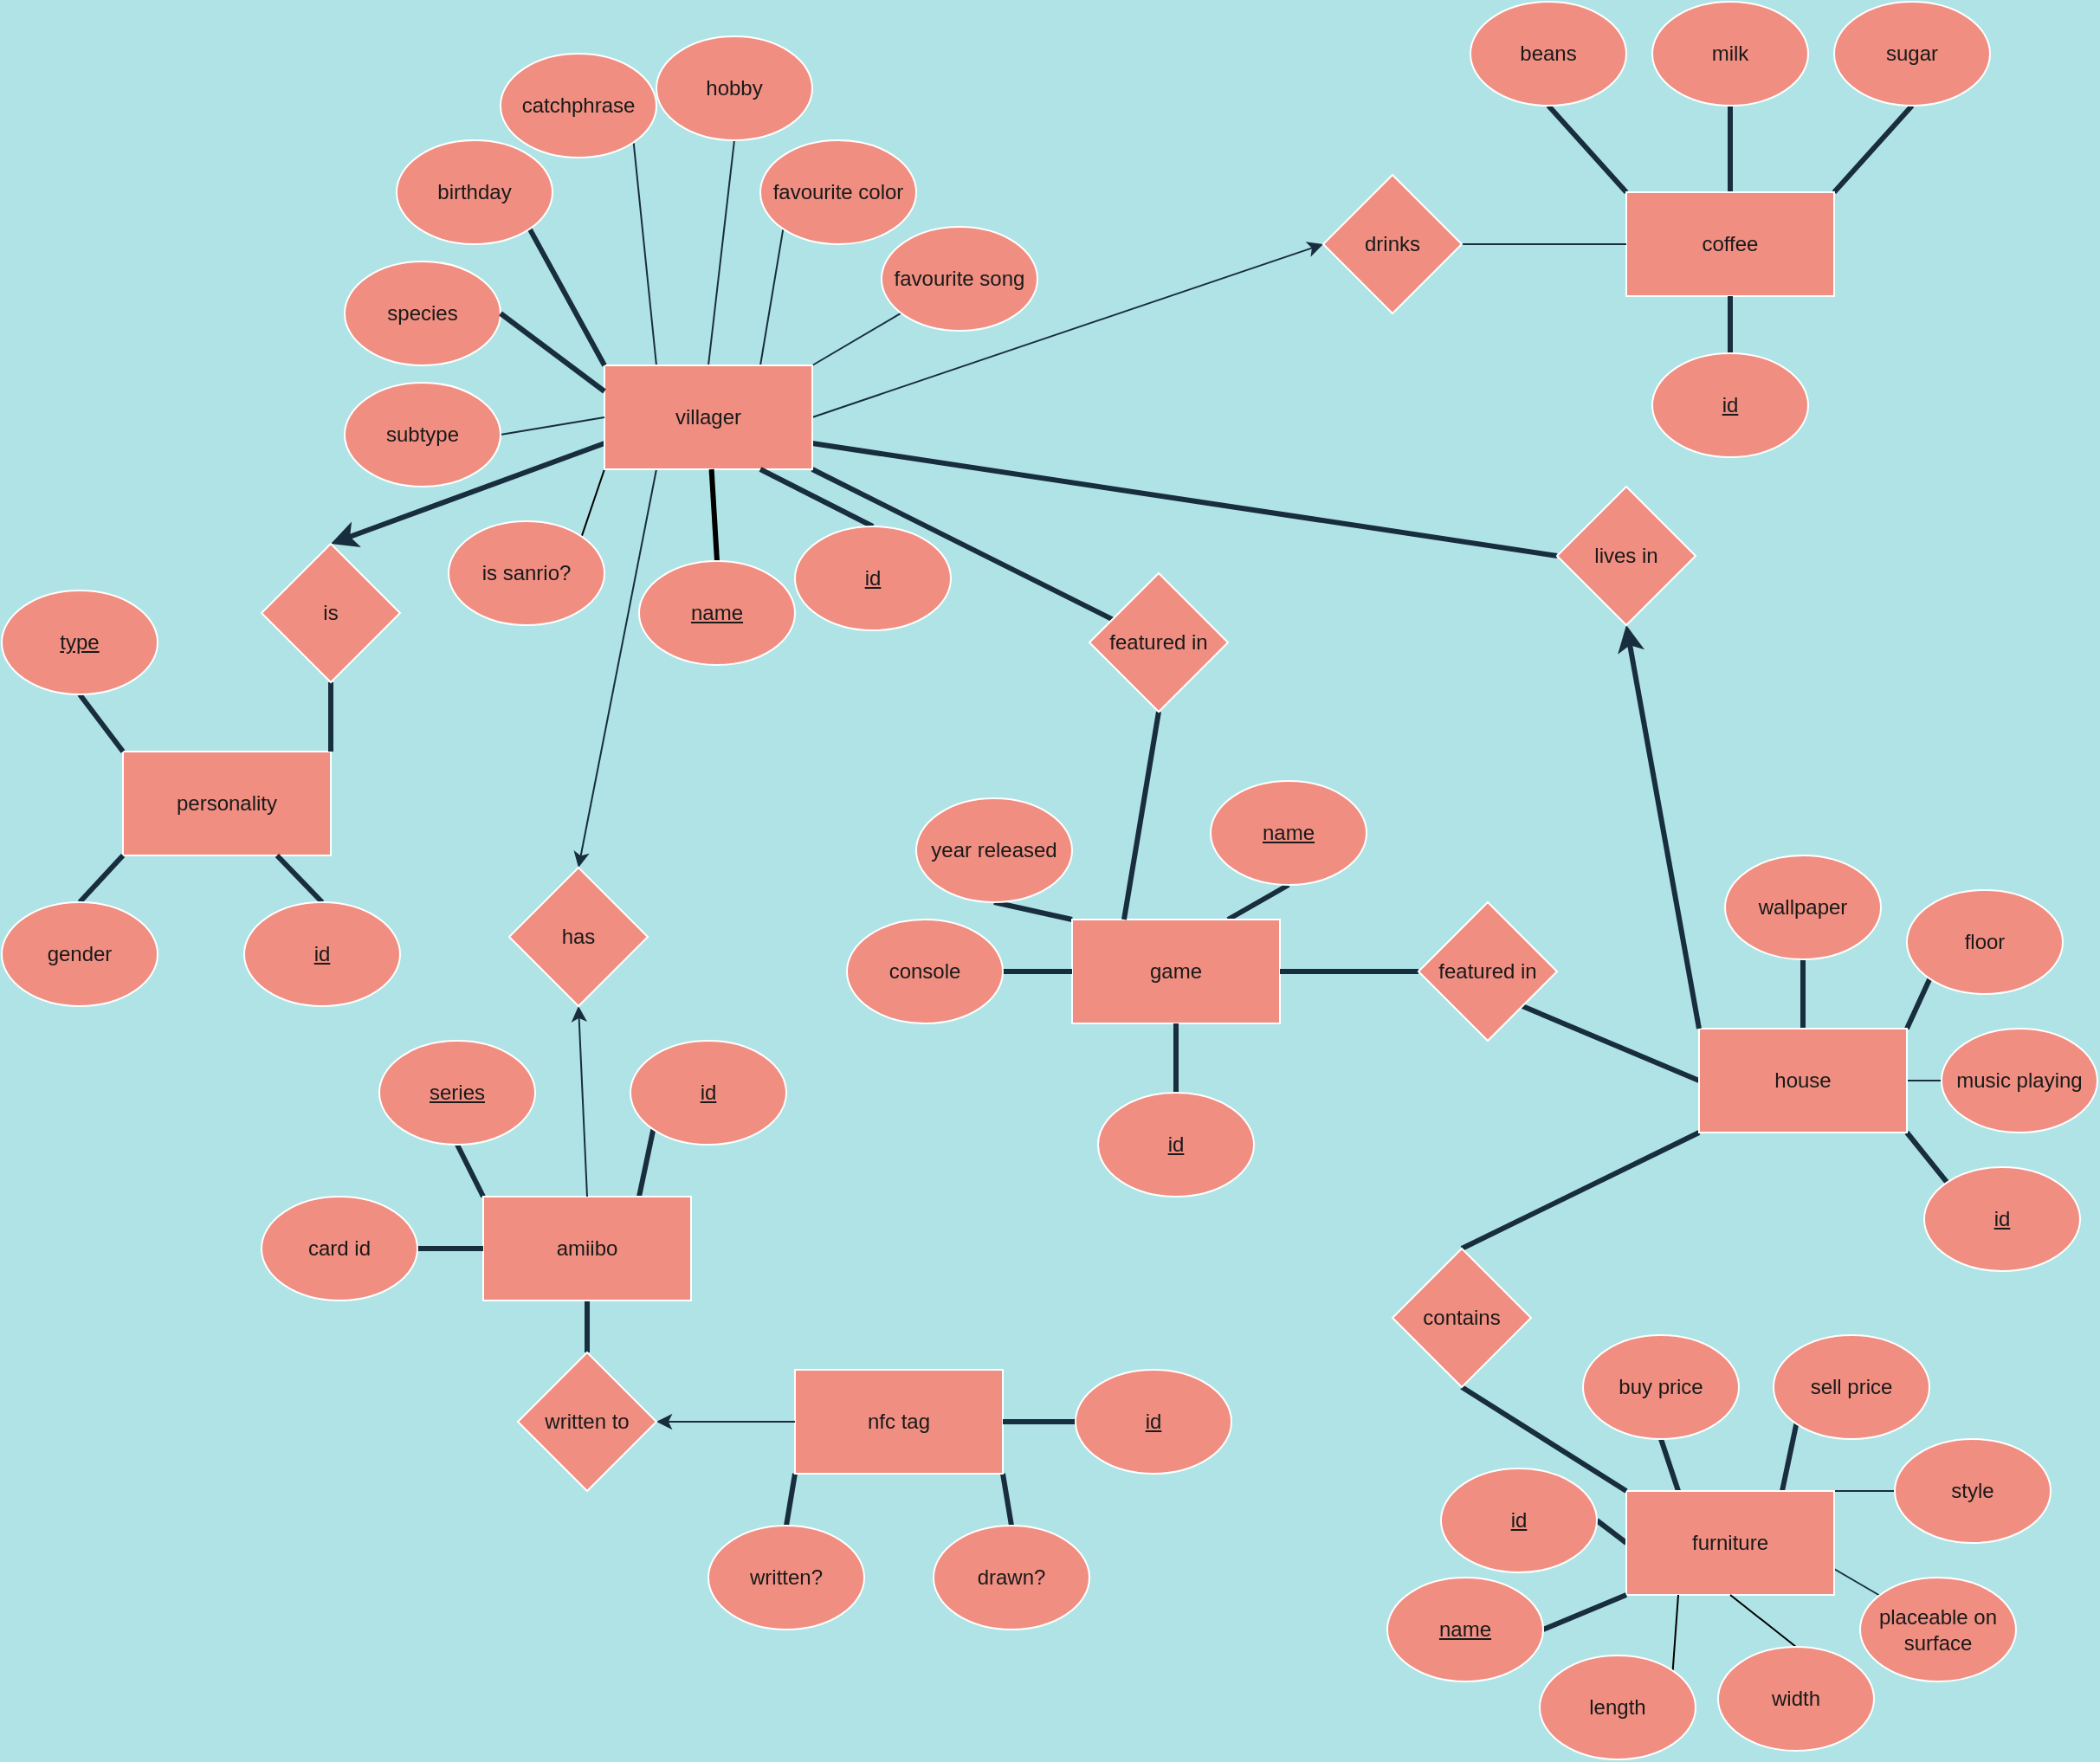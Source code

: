 <mxfile version="14.7.4" type="embed" pages="4"><diagram name="v4" id="tO3d424h9_1YAZObS8Kb"><mxGraphModel dx="968" dy="816" grid="0" gridSize="10" guides="1" tooltips="1" connect="1" arrows="1" fold="1" page="1" pageScale="1" pageWidth="1600" pageHeight="1200" background="#B0E3E6" math="0" shadow="0"><root><mxCell id="sqdpiy8trpQjpCW_eLVI-0"/><mxCell id="sqdpiy8trpQjpCW_eLVI-1" parent="sqdpiy8trpQjpCW_eLVI-0"/><mxCell id="sqdpiy8trpQjpCW_eLVI-2" style="rounded=1;sketch=0;orthogonalLoop=1;jettySize=auto;html=1;entryX=0;entryY=0.5;entryDx=0;entryDy=0;fontColor=#1A1A1A;strokeColor=#182E3E;endArrow=classic;endFill=1;labelBackgroundColor=#B0E3E6;exitX=1;exitY=0.5;exitDx=0;exitDy=0;" parent="sqdpiy8trpQjpCW_eLVI-1" source="sqdpiy8trpQjpCW_eLVI-12" target="sqdpiy8trpQjpCW_eLVI-39" edge="1"><mxGeometry relative="1" as="geometry"><mxPoint x="768" y="327" as="sourcePoint"/></mxGeometry></mxCell><mxCell id="sqdpiy8trpQjpCW_eLVI-3" style="edgeStyle=none;rounded=1;sketch=0;orthogonalLoop=1;jettySize=auto;html=1;entryX=0;entryY=0.5;entryDx=0;entryDy=0;fontColor=#1A1A1A;strokeColor=#182E3E;endArrow=none;endFill=0;labelBackgroundColor=#B0E3E6;strokeWidth=3;exitX=1;exitY=0.75;exitDx=0;exitDy=0;" parent="sqdpiy8trpQjpCW_eLVI-1" source="sqdpiy8trpQjpCW_eLVI-12" target="sqdpiy8trpQjpCW_eLVI-41" edge="1"><mxGeometry relative="1" as="geometry"><mxPoint x="778" y="367" as="sourcePoint"/></mxGeometry></mxCell><mxCell id="sqdpiy8trpQjpCW_eLVI-4" style="edgeStyle=none;rounded=1;sketch=0;orthogonalLoop=1;jettySize=auto;html=1;fontColor=#1A1A1A;endArrow=none;endFill=0;strokeColor=#182E3E;strokeWidth=3;exitX=1;exitY=1;exitDx=0;exitDy=0;" parent="sqdpiy8trpQjpCW_eLVI-1" source="sqdpiy8trpQjpCW_eLVI-12" target="sqdpiy8trpQjpCW_eLVI-43" edge="1"><mxGeometry relative="1" as="geometry"><mxPoint x="738" y="377" as="sourcePoint"/></mxGeometry></mxCell><mxCell id="sqdpiy8trpQjpCW_eLVI-5" style="edgeStyle=none;rounded=1;sketch=0;orthogonalLoop=1;jettySize=auto;html=1;exitX=1;exitY=0;exitDx=0;exitDy=0;fontColor=#1A1A1A;endArrow=none;endFill=0;strokeColor=#182E3E;strokeWidth=1;" parent="sqdpiy8trpQjpCW_eLVI-1" source="sqdpiy8trpQjpCW_eLVI-12" target="sqdpiy8trpQjpCW_eLVI-67" edge="1"><mxGeometry relative="1" as="geometry"><mxPoint x="573" y="307" as="targetPoint"/></mxGeometry></mxCell><mxCell id="sqdpiy8trpQjpCW_eLVI-6" style="edgeStyle=none;rounded=1;sketch=0;orthogonalLoop=1;jettySize=auto;html=1;exitX=0.75;exitY=0;exitDx=0;exitDy=0;entryX=0;entryY=1;entryDx=0;entryDy=0;fontColor=#1A1A1A;endArrow=none;endFill=0;strokeColor=#182E3E;strokeWidth=1;" parent="sqdpiy8trpQjpCW_eLVI-1" source="sqdpiy8trpQjpCW_eLVI-12" target="sqdpiy8trpQjpCW_eLVI-66" edge="1"><mxGeometry relative="1" as="geometry"/></mxCell><mxCell id="sqdpiy8trpQjpCW_eLVI-7" style="edgeStyle=none;rounded=1;sketch=0;orthogonalLoop=1;jettySize=auto;html=1;exitX=0.5;exitY=0;exitDx=0;exitDy=0;entryX=0.5;entryY=1;entryDx=0;entryDy=0;fontColor=#1A1A1A;endArrow=none;endFill=0;strokeColor=#182E3E;strokeWidth=1;" parent="sqdpiy8trpQjpCW_eLVI-1" source="sqdpiy8trpQjpCW_eLVI-12" target="sqdpiy8trpQjpCW_eLVI-64" edge="1"><mxGeometry relative="1" as="geometry"/></mxCell><mxCell id="sqdpiy8trpQjpCW_eLVI-8" style="edgeStyle=none;rounded=1;sketch=0;orthogonalLoop=1;jettySize=auto;html=1;exitX=0.25;exitY=0;exitDx=0;exitDy=0;fontColor=#1A1A1A;endArrow=none;endFill=0;strokeColor=#182E3E;strokeWidth=1;entryX=1;entryY=1;entryDx=0;entryDy=0;" parent="sqdpiy8trpQjpCW_eLVI-1" source="sqdpiy8trpQjpCW_eLVI-12" target="sqdpiy8trpQjpCW_eLVI-65" edge="1"><mxGeometry relative="1" as="geometry"><mxPoint x="468" y="247" as="targetPoint"/></mxGeometry></mxCell><mxCell id="sqdpiy8trpQjpCW_eLVI-10" style="edgeStyle=none;rounded=1;sketch=0;orthogonalLoop=1;jettySize=auto;html=1;exitX=0.25;exitY=1;exitDx=0;exitDy=0;entryX=0.5;entryY=0;entryDx=0;entryDy=0;fontColor=#1A1A1A;endArrow=classic;endFill=1;strokeColor=#182E3E;strokeWidth=1;" parent="sqdpiy8trpQjpCW_eLVI-1" source="sqdpiy8trpQjpCW_eLVI-12" target="sqdpiy8trpQjpCW_eLVI-47" edge="1"><mxGeometry relative="1" as="geometry"/></mxCell><mxCell id="sqdpiy8trpQjpCW_eLVI-11" style="edgeStyle=none;rounded=0;orthogonalLoop=1;jettySize=auto;html=1;exitX=0;exitY=0.75;exitDx=0;exitDy=0;entryX=0.5;entryY=0;entryDx=0;entryDy=0;endArrow=classic;endFill=1;strokeWidth=3;strokeColor=#182E3E;" parent="sqdpiy8trpQjpCW_eLVI-1" source="sqdpiy8trpQjpCW_eLVI-12" target="sqdpiy8trpQjpCW_eLVI-102" edge="1"><mxGeometry relative="1" as="geometry"/></mxCell><mxCell id="sqdpiy8trpQjpCW_eLVI-110" style="edgeStyle=none;rounded=0;orthogonalLoop=1;jettySize=auto;html=1;exitX=0;exitY=1;exitDx=0;exitDy=0;entryX=1;entryY=0;entryDx=0;entryDy=0;endArrow=none;endFill=0;strokeColor=#000000;strokeWidth=1;" parent="sqdpiy8trpQjpCW_eLVI-1" source="sqdpiy8trpQjpCW_eLVI-12" target="sqdpiy8trpQjpCW_eLVI-68" edge="1"><mxGeometry relative="1" as="geometry"/></mxCell><mxCell id="sqdpiy8trpQjpCW_eLVI-12" value="villager" style="rounded=0;whiteSpace=wrap;html=1;sketch=0;fontColor=#1A1A1A;strokeColor=#FFFFFF;fillColor=#F08E81;" parent="sqdpiy8trpQjpCW_eLVI-1" vertex="1"><mxGeometry x="438" y="337" width="120" height="60" as="geometry"/></mxCell><mxCell id="sqdpiy8trpQjpCW_eLVI-13" style="edgeStyle=none;rounded=1;sketch=0;orthogonalLoop=1;jettySize=auto;html=1;exitX=0;exitY=0;exitDx=0;exitDy=0;entryX=0.5;entryY=1;entryDx=0;entryDy=0;fontColor=#1A1A1A;endArrow=none;endFill=0;strokeColor=#182E3E;strokeWidth=3;" parent="sqdpiy8trpQjpCW_eLVI-1" source="sqdpiy8trpQjpCW_eLVI-16" target="sqdpiy8trpQjpCW_eLVI-50" edge="1"><mxGeometry relative="1" as="geometry"/></mxCell><mxCell id="sqdpiy8trpQjpCW_eLVI-14" style="edgeStyle=none;rounded=1;sketch=0;orthogonalLoop=1;jettySize=auto;html=1;exitX=0.5;exitY=0;exitDx=0;exitDy=0;entryX=0.5;entryY=1;entryDx=0;entryDy=0;fontColor=#1A1A1A;endArrow=none;endFill=0;strokeColor=#182E3E;strokeWidth=3;" parent="sqdpiy8trpQjpCW_eLVI-1" source="sqdpiy8trpQjpCW_eLVI-16" target="sqdpiy8trpQjpCW_eLVI-51" edge="1"><mxGeometry relative="1" as="geometry"/></mxCell><mxCell id="sqdpiy8trpQjpCW_eLVI-15" style="edgeStyle=none;rounded=1;sketch=0;orthogonalLoop=1;jettySize=auto;html=1;exitX=1;exitY=0;exitDx=0;exitDy=0;entryX=0.5;entryY=1;entryDx=0;entryDy=0;fontColor=#1A1A1A;endArrow=none;endFill=0;strokeColor=#182E3E;strokeWidth=3;" parent="sqdpiy8trpQjpCW_eLVI-1" source="sqdpiy8trpQjpCW_eLVI-16" target="sqdpiy8trpQjpCW_eLVI-52" edge="1"><mxGeometry relative="1" as="geometry"/></mxCell><mxCell id="sqdpiy8trpQjpCW_eLVI-16" value="coffee" style="rounded=0;whiteSpace=wrap;html=1;sketch=0;fontColor=#1A1A1A;strokeColor=#FFFFFF;fillColor=#F08E81;" parent="sqdpiy8trpQjpCW_eLVI-1" vertex="1"><mxGeometry x="1028" y="237" width="120" height="60" as="geometry"/></mxCell><mxCell id="sqdpiy8trpQjpCW_eLVI-17" style="rounded=1;sketch=0;orthogonalLoop=1;jettySize=auto;html=1;exitX=0;exitY=1;exitDx=0;exitDy=0;entryX=0.5;entryY=0;entryDx=0;entryDy=0;fontColor=#1A1A1A;strokeColor=#182E3E;endArrow=none;endFill=0;strokeWidth=3;" parent="sqdpiy8trpQjpCW_eLVI-1" source="sqdpiy8trpQjpCW_eLVI-21" target="sqdpiy8trpQjpCW_eLVI-45" edge="1"><mxGeometry relative="1" as="geometry"/></mxCell><mxCell id="sqdpiy8trpQjpCW_eLVI-18" style="edgeStyle=none;rounded=1;sketch=0;orthogonalLoop=1;jettySize=auto;html=1;exitX=0.5;exitY=0;exitDx=0;exitDy=0;entryX=0.5;entryY=1;entryDx=0;entryDy=0;fontColor=#1A1A1A;endArrow=none;endFill=0;strokeColor=#182E3E;strokeWidth=3;" parent="sqdpiy8trpQjpCW_eLVI-1" source="sqdpiy8trpQjpCW_eLVI-21" target="sqdpiy8trpQjpCW_eLVI-69" edge="1"><mxGeometry relative="1" as="geometry"/></mxCell><mxCell id="sqdpiy8trpQjpCW_eLVI-19" style="edgeStyle=none;rounded=1;sketch=0;orthogonalLoop=1;jettySize=auto;html=1;exitX=1;exitY=0;exitDx=0;exitDy=0;entryX=0;entryY=1;entryDx=0;entryDy=0;fontColor=#1A1A1A;endArrow=none;endFill=0;strokeColor=#182E3E;strokeWidth=3;" parent="sqdpiy8trpQjpCW_eLVI-1" source="sqdpiy8trpQjpCW_eLVI-21" target="sqdpiy8trpQjpCW_eLVI-70" edge="1"><mxGeometry relative="1" as="geometry"/></mxCell><mxCell id="sqdpiy8trpQjpCW_eLVI-20" style="edgeStyle=none;rounded=1;sketch=0;orthogonalLoop=1;jettySize=auto;html=1;exitX=1;exitY=0.5;exitDx=0;exitDy=0;entryX=0;entryY=0.5;entryDx=0;entryDy=0;fontColor=#1A1A1A;endArrow=none;endFill=0;strokeColor=#182E3E;strokeWidth=1;" parent="sqdpiy8trpQjpCW_eLVI-1" source="sqdpiy8trpQjpCW_eLVI-21" target="sqdpiy8trpQjpCW_eLVI-71" edge="1"><mxGeometry relative="1" as="geometry"/></mxCell><mxCell id="sqdpiy8trpQjpCW_eLVI-103" style="rounded=0;orthogonalLoop=1;jettySize=auto;html=1;exitX=1;exitY=1;exitDx=0;exitDy=0;entryX=0;entryY=0;entryDx=0;entryDy=0;endArrow=none;endFill=0;strokeWidth=3;strokeColor=#182E3E;" parent="sqdpiy8trpQjpCW_eLVI-1" source="sqdpiy8trpQjpCW_eLVI-21" target="sqdpiy8trpQjpCW_eLVI-95" edge="1"><mxGeometry relative="1" as="geometry"/></mxCell><mxCell id="sqdpiy8trpQjpCW_eLVI-109" style="edgeStyle=none;rounded=0;orthogonalLoop=1;jettySize=auto;html=1;exitX=0;exitY=0.5;exitDx=0;exitDy=0;entryX=1;entryY=1;entryDx=0;entryDy=0;endArrow=none;endFill=0;strokeWidth=3;strokeColor=#182E3E;" parent="sqdpiy8trpQjpCW_eLVI-1" source="sqdpiy8trpQjpCW_eLVI-21" target="sqdpiy8trpQjpCW_eLVI-107" edge="1"><mxGeometry relative="1" as="geometry"/></mxCell><mxCell id="sqdpiy8trpQjpCW_eLVI-117" value="" style="edgeStyle=none;rounded=1;orthogonalLoop=1;jettySize=auto;html=1;endArrow=none;endFill=0;strokeColor=#182E3E;strokeWidth=3;" parent="sqdpiy8trpQjpCW_eLVI-1" source="sqdpiy8trpQjpCW_eLVI-21" target="sqdpiy8trpQjpCW_eLVI-69" edge="1"><mxGeometry relative="1" as="geometry"/></mxCell><mxCell id="sqdpiy8trpQjpCW_eLVI-21" value="house" style="rounded=0;whiteSpace=wrap;html=1;sketch=0;fontColor=#1A1A1A;strokeColor=#FFFFFF;fillColor=#F08E81;" parent="sqdpiy8trpQjpCW_eLVI-1" vertex="1"><mxGeometry x="1070" y="720" width="120" height="60" as="geometry"/></mxCell><mxCell id="sqdpiy8trpQjpCW_eLVI-22" style="rounded=1;sketch=0;orthogonalLoop=1;jettySize=auto;html=1;exitX=0.25;exitY=0;exitDx=0;exitDy=0;entryX=0.5;entryY=1;entryDx=0;entryDy=0;fontColor=#1A1A1A;endArrow=none;endFill=0;strokeColor=#182E3E;strokeWidth=3;" parent="sqdpiy8trpQjpCW_eLVI-1" source="sqdpiy8trpQjpCW_eLVI-27" target="sqdpiy8trpQjpCW_eLVI-74" edge="1"><mxGeometry relative="1" as="geometry"/></mxCell><mxCell id="sqdpiy8trpQjpCW_eLVI-23" style="edgeStyle=none;rounded=1;sketch=0;orthogonalLoop=1;jettySize=auto;html=1;exitX=0.75;exitY=0;exitDx=0;exitDy=0;entryX=0;entryY=1;entryDx=0;entryDy=0;fontColor=#1A1A1A;endArrow=none;endFill=0;strokeColor=#182E3E;strokeWidth=3;" parent="sqdpiy8trpQjpCW_eLVI-1" source="sqdpiy8trpQjpCW_eLVI-27" target="sqdpiy8trpQjpCW_eLVI-75" edge="1"><mxGeometry relative="1" as="geometry"/></mxCell><mxCell id="sqdpiy8trpQjpCW_eLVI-24" style="edgeStyle=none;rounded=1;sketch=0;orthogonalLoop=1;jettySize=auto;html=1;exitX=1;exitY=0;exitDx=0;exitDy=0;entryX=0;entryY=0.5;entryDx=0;entryDy=0;fontColor=#1A1A1A;endArrow=none;endFill=0;strokeColor=#182E3E;strokeWidth=1;" parent="sqdpiy8trpQjpCW_eLVI-1" source="sqdpiy8trpQjpCW_eLVI-27" target="sqdpiy8trpQjpCW_eLVI-76" edge="1"><mxGeometry relative="1" as="geometry"/></mxCell><mxCell id="sqdpiy8trpQjpCW_eLVI-25" style="edgeStyle=none;rounded=1;sketch=0;orthogonalLoop=1;jettySize=auto;html=1;exitX=1;exitY=0.75;exitDx=0;exitDy=0;fontColor=#1A1A1A;endArrow=none;endFill=0;strokeColor=#182E3E;strokeWidth=1;" parent="sqdpiy8trpQjpCW_eLVI-1" source="sqdpiy8trpQjpCW_eLVI-27" target="sqdpiy8trpQjpCW_eLVI-78" edge="1"><mxGeometry relative="1" as="geometry"/></mxCell><mxCell id="sqdpiy8trpQjpCW_eLVI-26" style="edgeStyle=none;rounded=1;sketch=0;orthogonalLoop=1;jettySize=auto;html=1;exitX=0;exitY=0.5;exitDx=0;exitDy=0;entryX=1;entryY=0.5;entryDx=0;entryDy=0;fontColor=#1A1A1A;endArrow=none;endFill=0;strokeWidth=3;strokeColor=#182E3E;" parent="sqdpiy8trpQjpCW_eLVI-1" source="sqdpiy8trpQjpCW_eLVI-27" target="sqdpiy8trpQjpCW_eLVI-77" edge="1"><mxGeometry relative="1" as="geometry"/></mxCell><mxCell id="sqdpiy8trpQjpCW_eLVI-27" value="furniture" style="rounded=0;whiteSpace=wrap;html=1;sketch=0;fontColor=#1A1A1A;strokeColor=#FFFFFF;fillColor=#F08E81;" parent="sqdpiy8trpQjpCW_eLVI-1" vertex="1"><mxGeometry x="1028" y="987" width="120" height="60" as="geometry"/></mxCell><mxCell id="sqdpiy8trpQjpCW_eLVI-28" style="edgeStyle=none;rounded=1;sketch=0;orthogonalLoop=1;jettySize=auto;html=1;exitX=0;exitY=0;exitDx=0;exitDy=0;entryX=0.5;entryY=1;entryDx=0;entryDy=0;fontColor=#1A1A1A;endArrow=none;endFill=0;strokeWidth=3;strokeColor=#182E3E;" parent="sqdpiy8trpQjpCW_eLVI-1" source="sqdpiy8trpQjpCW_eLVI-30" target="sqdpiy8trpQjpCW_eLVI-73" edge="1"><mxGeometry relative="1" as="geometry"/></mxCell><mxCell id="sqdpiy8trpQjpCW_eLVI-29" style="edgeStyle=none;rounded=1;sketch=0;orthogonalLoop=1;jettySize=auto;html=1;exitX=0.75;exitY=0;exitDx=0;exitDy=0;entryX=0.5;entryY=1;entryDx=0;entryDy=0;fontColor=#1A1A1A;endArrow=none;endFill=0;strokeWidth=3;strokeColor=#182E3E;" parent="sqdpiy8trpQjpCW_eLVI-1" source="sqdpiy8trpQjpCW_eLVI-30" target="sqdpiy8trpQjpCW_eLVI-72" edge="1"><mxGeometry relative="1" as="geometry"/></mxCell><mxCell id="sqdpiy8trpQjpCW_eLVI-30" value="game" style="rounded=0;whiteSpace=wrap;html=1;sketch=0;fontColor=#1A1A1A;strokeColor=#FFFFFF;fillColor=#F08E81;" parent="sqdpiy8trpQjpCW_eLVI-1" vertex="1"><mxGeometry x="708" y="657" width="120" height="60" as="geometry"/></mxCell><mxCell id="sqdpiy8trpQjpCW_eLVI-31" style="edgeStyle=none;rounded=1;sketch=0;orthogonalLoop=1;jettySize=auto;html=1;entryX=0.5;entryY=1;entryDx=0;entryDy=0;fontColor=#1A1A1A;endArrow=none;endFill=0;strokeColor=#182E3E;strokeWidth=3;exitX=0;exitY=0;exitDx=0;exitDy=0;" parent="sqdpiy8trpQjpCW_eLVI-1" source="sqdpiy8trpQjpCW_eLVI-34" target="sqdpiy8trpQjpCW_eLVI-80" edge="1"><mxGeometry relative="1" as="geometry"><mxPoint x="358" y="817" as="sourcePoint"/></mxGeometry></mxCell><mxCell id="sqdpiy8trpQjpCW_eLVI-32" style="edgeStyle=none;rounded=1;sketch=0;orthogonalLoop=1;jettySize=auto;html=1;exitX=0.75;exitY=0;exitDx=0;exitDy=0;entryX=0;entryY=1;entryDx=0;entryDy=0;fontColor=#1A1A1A;endArrow=none;endFill=0;strokeColor=#182E3E;strokeWidth=3;" parent="sqdpiy8trpQjpCW_eLVI-1" source="sqdpiy8trpQjpCW_eLVI-34" target="sqdpiy8trpQjpCW_eLVI-79" edge="1"><mxGeometry relative="1" as="geometry"/></mxCell><mxCell id="sqdpiy8trpQjpCW_eLVI-33" style="edgeStyle=none;rounded=1;sketch=0;orthogonalLoop=1;jettySize=auto;html=1;exitX=0.5;exitY=1;exitDx=0;exitDy=0;entryX=0.5;entryY=0;entryDx=0;entryDy=0;fontColor=#1A1A1A;endArrow=none;endFill=0;strokeColor=#182E3E;strokeWidth=3;" parent="sqdpiy8trpQjpCW_eLVI-1" source="sqdpiy8trpQjpCW_eLVI-34" target="sqdpiy8trpQjpCW_eLVI-49" edge="1"><mxGeometry relative="1" as="geometry"/></mxCell><mxCell id="sqdpiy8trpQjpCW_eLVI-34" value="amiibo" style="rounded=0;whiteSpace=wrap;html=1;sketch=0;fontColor=#1A1A1A;strokeColor=#FFFFFF;fillColor=#F08E81;" parent="sqdpiy8trpQjpCW_eLVI-1" vertex="1"><mxGeometry x="368" y="817" width="120" height="60" as="geometry"/></mxCell><mxCell id="sqdpiy8trpQjpCW_eLVI-35" style="edgeStyle=none;rounded=1;sketch=0;orthogonalLoop=1;jettySize=auto;html=1;exitX=0;exitY=1;exitDx=0;exitDy=0;entryX=0.5;entryY=0;entryDx=0;entryDy=0;fontColor=#1A1A1A;endArrow=none;endFill=0;strokeColor=#182E3E;strokeWidth=3;" parent="sqdpiy8trpQjpCW_eLVI-1" source="sqdpiy8trpQjpCW_eLVI-37" target="sqdpiy8trpQjpCW_eLVI-81" edge="1"><mxGeometry relative="1" as="geometry"/></mxCell><mxCell id="sqdpiy8trpQjpCW_eLVI-36" style="edgeStyle=none;rounded=1;sketch=0;orthogonalLoop=1;jettySize=auto;html=1;exitX=1;exitY=1;exitDx=0;exitDy=0;entryX=0.5;entryY=0;entryDx=0;entryDy=0;fontColor=#1A1A1A;endArrow=none;endFill=0;strokeColor=#182E3E;strokeWidth=3;" parent="sqdpiy8trpQjpCW_eLVI-1" source="sqdpiy8trpQjpCW_eLVI-37" target="sqdpiy8trpQjpCW_eLVI-55" edge="1"><mxGeometry relative="1" as="geometry"/></mxCell><mxCell id="sqdpiy8trpQjpCW_eLVI-37" value="nfc tag" style="rounded=0;whiteSpace=wrap;html=1;sketch=0;fontColor=#1A1A1A;strokeColor=#FFFFFF;fillColor=#F08E81;" parent="sqdpiy8trpQjpCW_eLVI-1" vertex="1"><mxGeometry x="548" y="917" width="120" height="60" as="geometry"/></mxCell><mxCell id="sqdpiy8trpQjpCW_eLVI-38" style="edgeStyle=none;rounded=1;sketch=0;orthogonalLoop=1;jettySize=auto;html=1;exitX=0;exitY=0.5;exitDx=0;exitDy=0;entryX=1;entryY=0.5;entryDx=0;entryDy=0;fontColor=#1A1A1A;strokeColor=#182E3E;endArrow=none;endFill=0;labelBackgroundColor=#B0E3E6;" parent="sqdpiy8trpQjpCW_eLVI-1" source="sqdpiy8trpQjpCW_eLVI-16" target="sqdpiy8trpQjpCW_eLVI-39" edge="1"><mxGeometry relative="1" as="geometry"/></mxCell><mxCell id="sqdpiy8trpQjpCW_eLVI-39" value="drinks" style="rhombus;whiteSpace=wrap;html=1;rounded=0;sketch=0;fontColor=#1A1A1A;strokeColor=#FFFFFF;fillColor=#F08E81;" parent="sqdpiy8trpQjpCW_eLVI-1" vertex="1"><mxGeometry x="853" y="227" width="80" height="80" as="geometry"/></mxCell><mxCell id="sqdpiy8trpQjpCW_eLVI-40" style="edgeStyle=none;rounded=1;sketch=0;orthogonalLoop=1;jettySize=auto;html=1;exitX=0;exitY=0;exitDx=0;exitDy=0;fontColor=#1A1A1A;strokeColor=#182E3E;endArrow=classic;endFill=1;labelBackgroundColor=#B0E3E6;strokeWidth=3;entryX=0.5;entryY=1;entryDx=0;entryDy=0;" parent="sqdpiy8trpQjpCW_eLVI-1" source="sqdpiy8trpQjpCW_eLVI-21" target="sqdpiy8trpQjpCW_eLVI-41" edge="1"><mxGeometry relative="1" as="geometry"><mxPoint x="1058" y="497" as="targetPoint"/></mxGeometry></mxCell><mxCell id="sqdpiy8trpQjpCW_eLVI-41" value="lives in" style="rhombus;whiteSpace=wrap;html=1;rounded=0;sketch=0;fontColor=#1A1A1A;strokeColor=#FFFFFF;fillColor=#F08E81;" parent="sqdpiy8trpQjpCW_eLVI-1" vertex="1"><mxGeometry x="988" y="407" width="80" height="80" as="geometry"/></mxCell><mxCell id="sqdpiy8trpQjpCW_eLVI-42" style="edgeStyle=none;rounded=1;sketch=0;orthogonalLoop=1;jettySize=auto;html=1;exitX=0.5;exitY=1;exitDx=0;exitDy=0;entryX=0.25;entryY=0;entryDx=0;entryDy=0;fontColor=#1A1A1A;endArrow=none;endFill=0;strokeWidth=3;strokeColor=#182E3E;" parent="sqdpiy8trpQjpCW_eLVI-1" source="sqdpiy8trpQjpCW_eLVI-43" target="sqdpiy8trpQjpCW_eLVI-30" edge="1"><mxGeometry relative="1" as="geometry"/></mxCell><mxCell id="sqdpiy8trpQjpCW_eLVI-43" value="featured in" style="rhombus;whiteSpace=wrap;html=1;rounded=0;sketch=0;fontColor=#1A1A1A;strokeColor=#FFFFFF;fillColor=#F08E81;" parent="sqdpiy8trpQjpCW_eLVI-1" vertex="1"><mxGeometry x="718" y="457" width="80" height="80" as="geometry"/></mxCell><mxCell id="sqdpiy8trpQjpCW_eLVI-44" style="edgeStyle=none;rounded=1;sketch=0;orthogonalLoop=1;jettySize=auto;html=1;exitX=0;exitY=0;exitDx=0;exitDy=0;entryX=0.5;entryY=1;entryDx=0;entryDy=0;fontColor=#1A1A1A;endArrow=none;endFill=0;strokeColor=#182E3E;strokeWidth=3;" parent="sqdpiy8trpQjpCW_eLVI-1" source="sqdpiy8trpQjpCW_eLVI-27" target="sqdpiy8trpQjpCW_eLVI-45" edge="1"><mxGeometry relative="1" as="geometry"/></mxCell><mxCell id="sqdpiy8trpQjpCW_eLVI-45" value="contains" style="rhombus;whiteSpace=wrap;html=1;rounded=0;sketch=0;fontColor=#1A1A1A;strokeColor=#FFFFFF;fillColor=#F08E81;" parent="sqdpiy8trpQjpCW_eLVI-1" vertex="1"><mxGeometry x="893" y="847" width="80" height="80" as="geometry"/></mxCell><mxCell id="sqdpiy8trpQjpCW_eLVI-46" style="edgeStyle=none;rounded=1;sketch=0;orthogonalLoop=1;jettySize=auto;html=1;exitX=0.5;exitY=0;exitDx=0;exitDy=0;entryX=0.5;entryY=1;entryDx=0;entryDy=0;fontColor=#1A1A1A;endArrow=classic;endFill=1;strokeColor=#182E3E;strokeWidth=1;" parent="sqdpiy8trpQjpCW_eLVI-1" source="sqdpiy8trpQjpCW_eLVI-34" target="sqdpiy8trpQjpCW_eLVI-47" edge="1"><mxGeometry relative="1" as="geometry"/></mxCell><mxCell id="sqdpiy8trpQjpCW_eLVI-47" value="has" style="rhombus;whiteSpace=wrap;html=1;rounded=0;sketch=0;fontColor=#1A1A1A;strokeColor=#FFFFFF;fillColor=#F08E81;" parent="sqdpiy8trpQjpCW_eLVI-1" vertex="1"><mxGeometry x="383" y="627" width="80" height="80" as="geometry"/></mxCell><mxCell id="sqdpiy8trpQjpCW_eLVI-48" style="edgeStyle=none;rounded=1;sketch=0;orthogonalLoop=1;jettySize=auto;html=1;fontColor=#1A1A1A;endArrow=classic;endFill=1;strokeColor=#182E3E;strokeWidth=1;entryX=1;entryY=0.5;entryDx=0;entryDy=0;exitX=0;exitY=0.5;exitDx=0;exitDy=0;" parent="sqdpiy8trpQjpCW_eLVI-1" source="sqdpiy8trpQjpCW_eLVI-37" target="sqdpiy8trpQjpCW_eLVI-49" edge="1"><mxGeometry relative="1" as="geometry"><mxPoint x="528" y="927" as="sourcePoint"/><mxPoint x="508" y="957" as="targetPoint"/></mxGeometry></mxCell><mxCell id="sqdpiy8trpQjpCW_eLVI-49" value="written to" style="rhombus;whiteSpace=wrap;html=1;rounded=0;sketch=0;fontColor=#1A1A1A;strokeColor=#FFFFFF;fillColor=#F08E81;" parent="sqdpiy8trpQjpCW_eLVI-1" vertex="1"><mxGeometry x="388" y="907" width="80" height="80" as="geometry"/></mxCell><mxCell id="sqdpiy8trpQjpCW_eLVI-50" value="beans" style="ellipse;whiteSpace=wrap;html=1;rounded=0;sketch=0;fontColor=#1A1A1A;strokeColor=#FFFFFF;fillColor=#F08E81;" parent="sqdpiy8trpQjpCW_eLVI-1" vertex="1"><mxGeometry x="938" y="127" width="90" height="60" as="geometry"/></mxCell><mxCell id="sqdpiy8trpQjpCW_eLVI-51" value="milk" style="ellipse;whiteSpace=wrap;html=1;rounded=0;sketch=0;fontColor=#1A1A1A;strokeColor=#FFFFFF;fillColor=#F08E81;" parent="sqdpiy8trpQjpCW_eLVI-1" vertex="1"><mxGeometry x="1043" y="127" width="90" height="60" as="geometry"/></mxCell><mxCell id="sqdpiy8trpQjpCW_eLVI-52" value="sugar" style="ellipse;whiteSpace=wrap;html=1;rounded=0;sketch=0;fontColor=#1A1A1A;strokeColor=#FFFFFF;fillColor=#F08E81;" parent="sqdpiy8trpQjpCW_eLVI-1" vertex="1"><mxGeometry x="1148" y="127" width="90" height="60" as="geometry"/></mxCell><mxCell id="sqdpiy8trpQjpCW_eLVI-53" style="edgeStyle=none;rounded=1;sketch=0;orthogonalLoop=1;jettySize=auto;html=1;exitX=0.5;exitY=0;exitDx=0;exitDy=0;fontColor=#1A1A1A;endArrow=none;endFill=0;strokeColor=#182E3E;strokeWidth=3;entryX=0.75;entryY=1;entryDx=0;entryDy=0;" parent="sqdpiy8trpQjpCW_eLVI-1" source="sqdpiy8trpQjpCW_eLVI-54" target="sqdpiy8trpQjpCW_eLVI-12" edge="1"><mxGeometry relative="1" as="geometry"><mxPoint x="518" y="417" as="targetPoint"/></mxGeometry></mxCell><mxCell id="sqdpiy8trpQjpCW_eLVI-54" value="&lt;u&gt;id&lt;br&gt;&lt;/u&gt;" style="ellipse;whiteSpace=wrap;html=1;rounded=0;sketch=0;fontColor=#1A1A1A;strokeColor=#FFFFFF;fillColor=#F08E81;" parent="sqdpiy8trpQjpCW_eLVI-1" vertex="1"><mxGeometry x="548" y="430" width="90" height="60" as="geometry"/></mxCell><mxCell id="sqdpiy8trpQjpCW_eLVI-55" value="drawn?" style="ellipse;whiteSpace=wrap;html=1;rounded=0;sketch=0;fontColor=#1A1A1A;strokeColor=#FFFFFF;fillColor=#F08E81;" parent="sqdpiy8trpQjpCW_eLVI-1" vertex="1"><mxGeometry x="628" y="1007" width="90" height="60" as="geometry"/></mxCell><mxCell id="sqdpiy8trpQjpCW_eLVI-57" value="species" style="ellipse;whiteSpace=wrap;html=1;rounded=0;sketch=0;fontColor=#1A1A1A;strokeColor=#FFFFFF;fillColor=#F08E81;" parent="sqdpiy8trpQjpCW_eLVI-1" vertex="1"><mxGeometry x="288" y="277" width="90" height="60" as="geometry"/></mxCell><mxCell id="sqdpiy8trpQjpCW_eLVI-58" style="edgeStyle=none;rounded=1;sketch=0;orthogonalLoop=1;jettySize=auto;html=1;exitX=1;exitY=0.5;exitDx=0;exitDy=0;entryX=0;entryY=0.5;entryDx=0;entryDy=0;fontColor=#1A1A1A;endArrow=none;endFill=0;strokeColor=#182E3E;strokeWidth=1;" parent="sqdpiy8trpQjpCW_eLVI-1" source="sqdpiy8trpQjpCW_eLVI-59" target="sqdpiy8trpQjpCW_eLVI-12" edge="1"><mxGeometry relative="1" as="geometry"/></mxCell><mxCell id="sqdpiy8trpQjpCW_eLVI-59" value="subtype" style="ellipse;whiteSpace=wrap;html=1;rounded=0;sketch=0;fontColor=#1A1A1A;strokeColor=#FFFFFF;fillColor=#F08E81;" parent="sqdpiy8trpQjpCW_eLVI-1" vertex="1"><mxGeometry x="288" y="347" width="90" height="60" as="geometry"/></mxCell><mxCell id="sqdpiy8trpQjpCW_eLVI-60" style="edgeStyle=none;rounded=1;sketch=0;orthogonalLoop=1;jettySize=auto;html=1;entryX=0;entryY=0.25;entryDx=0;entryDy=0;fontColor=#1A1A1A;endArrow=none;endFill=0;strokeColor=#182E3E;strokeWidth=3;exitX=1;exitY=0.5;exitDx=0;exitDy=0;" parent="sqdpiy8trpQjpCW_eLVI-1" source="sqdpiy8trpQjpCW_eLVI-57" target="sqdpiy8trpQjpCW_eLVI-12" edge="1"><mxGeometry relative="1" as="geometry"><mxPoint x="390" y="310" as="sourcePoint"/></mxGeometry></mxCell><mxCell id="sqdpiy8trpQjpCW_eLVI-62" style="edgeStyle=none;rounded=1;sketch=0;orthogonalLoop=1;jettySize=auto;html=1;entryX=0;entryY=0;entryDx=0;entryDy=0;fontColor=#1A1A1A;endArrow=none;endFill=0;strokeColor=#182E3E;strokeWidth=3;exitX=1;exitY=1;exitDx=0;exitDy=0;" parent="sqdpiy8trpQjpCW_eLVI-1" source="sqdpiy8trpQjpCW_eLVI-63" target="sqdpiy8trpQjpCW_eLVI-12" edge="1"><mxGeometry relative="1" as="geometry"><mxPoint x="408" y="267" as="sourcePoint"/></mxGeometry></mxCell><mxCell id="sqdpiy8trpQjpCW_eLVI-63" value="birthday" style="ellipse;whiteSpace=wrap;html=1;rounded=0;sketch=0;fontColor=#1A1A1A;strokeColor=#FFFFFF;fillColor=#F08E81;" parent="sqdpiy8trpQjpCW_eLVI-1" vertex="1"><mxGeometry x="318" y="207" width="90" height="60" as="geometry"/></mxCell><mxCell id="sqdpiy8trpQjpCW_eLVI-64" value="hobby" style="ellipse;whiteSpace=wrap;html=1;rounded=0;sketch=0;fontColor=#1A1A1A;strokeColor=#FFFFFF;fillColor=#F08E81;" parent="sqdpiy8trpQjpCW_eLVI-1" vertex="1"><mxGeometry x="468" y="147" width="90" height="60" as="geometry"/></mxCell><mxCell id="sqdpiy8trpQjpCW_eLVI-65" value="catchphrase" style="ellipse;whiteSpace=wrap;html=1;rounded=0;sketch=0;fontColor=#1A1A1A;strokeColor=#FFFFFF;fillColor=#F08E81;" parent="sqdpiy8trpQjpCW_eLVI-1" vertex="1"><mxGeometry x="378" y="157" width="90" height="60" as="geometry"/></mxCell><mxCell id="sqdpiy8trpQjpCW_eLVI-66" value="favourite color" style="ellipse;whiteSpace=wrap;html=1;rounded=0;sketch=0;fontColor=#1A1A1A;strokeColor=#FFFFFF;fillColor=#F08E81;" parent="sqdpiy8trpQjpCW_eLVI-1" vertex="1"><mxGeometry x="528" y="207" width="90" height="60" as="geometry"/></mxCell><mxCell id="sqdpiy8trpQjpCW_eLVI-67" value="favourite song" style="ellipse;whiteSpace=wrap;html=1;rounded=0;sketch=0;fontColor=#1A1A1A;strokeColor=#FFFFFF;fillColor=#F08E81;" parent="sqdpiy8trpQjpCW_eLVI-1" vertex="1"><mxGeometry x="598" y="257" width="90" height="60" as="geometry"/></mxCell><mxCell id="sqdpiy8trpQjpCW_eLVI-68" value="is sanrio?" style="ellipse;whiteSpace=wrap;html=1;rounded=0;sketch=0;fontColor=#1A1A1A;strokeColor=#FFFFFF;fillColor=#F08E81;" parent="sqdpiy8trpQjpCW_eLVI-1" vertex="1"><mxGeometry x="348" y="427" width="90" height="60" as="geometry"/></mxCell><mxCell id="sqdpiy8trpQjpCW_eLVI-69" value="wallpaper" style="ellipse;whiteSpace=wrap;html=1;rounded=0;sketch=0;fontColor=#1A1A1A;strokeColor=#FFFFFF;fillColor=#F08E81;" parent="sqdpiy8trpQjpCW_eLVI-1" vertex="1"><mxGeometry x="1085" y="620" width="90" height="60" as="geometry"/></mxCell><mxCell id="sqdpiy8trpQjpCW_eLVI-70" value="floor&lt;span style=&quot;color: rgba(0 , 0 , 0 , 0) ; font-family: monospace ; font-size: 0px&quot;&gt;%3CmxGraphModel%3E%3Croot%3E%3CmxCell%20id%3D%220%22%2F%3E%3CmxCell%20id%3D%221%22%20parent%3D%220%22%2F%3E%3CmxCell%20id%3D%222%22%20value%3D%22%22%20style%3D%22ellipse%3BwhiteSpace%3Dwrap%3Bhtml%3D1%3Brounded%3D0%3Bsketch%3D0%3BfontColor%3D%231A1A1A%3BstrokeColor%3D%23FFFFFF%3BfillColor%3D%23F08E81%3B%22%20vertex%3D%221%22%20parent%3D%221%22%3E%3CmxGeometry%20x%3D%22240%22%20y%3D%2250%22%20width%3D%2290%22%20height%3D%2260%22%20as%3D%22geometry%22%2F%3E%3C%2FmxCell%3E%3C%2Froot%3E%3C%2FmxGraphModel%3E&lt;/span&gt;" style="ellipse;whiteSpace=wrap;html=1;rounded=0;sketch=0;fontColor=#1A1A1A;strokeColor=#FFFFFF;fillColor=#F08E81;" parent="sqdpiy8trpQjpCW_eLVI-1" vertex="1"><mxGeometry x="1190" y="640" width="90" height="60" as="geometry"/></mxCell><mxCell id="sqdpiy8trpQjpCW_eLVI-71" value="music playing" style="ellipse;whiteSpace=wrap;html=1;rounded=0;sketch=0;fontColor=#1A1A1A;strokeColor=#FFFFFF;fillColor=#F08E81;" parent="sqdpiy8trpQjpCW_eLVI-1" vertex="1"><mxGeometry x="1210" y="720" width="90" height="60" as="geometry"/></mxCell><mxCell id="sqdpiy8trpQjpCW_eLVI-72" value="&lt;u&gt;name&lt;/u&gt;" style="ellipse;whiteSpace=wrap;html=1;rounded=0;sketch=0;fontColor=#1A1A1A;strokeColor=#FFFFFF;fillColor=#F08E81;" parent="sqdpiy8trpQjpCW_eLVI-1" vertex="1"><mxGeometry x="788" y="577" width="90" height="60" as="geometry"/></mxCell><mxCell id="sqdpiy8trpQjpCW_eLVI-73" value="year released" style="ellipse;whiteSpace=wrap;html=1;rounded=0;sketch=0;fontColor=#1A1A1A;strokeColor=#FFFFFF;fillColor=#F08E81;" parent="sqdpiy8trpQjpCW_eLVI-1" vertex="1"><mxGeometry x="618" y="587" width="90" height="60" as="geometry"/></mxCell><mxCell id="sqdpiy8trpQjpCW_eLVI-74" value="buy price" style="ellipse;whiteSpace=wrap;html=1;rounded=0;sketch=0;fontColor=#1A1A1A;strokeColor=#FFFFFF;fillColor=#F08E81;" parent="sqdpiy8trpQjpCW_eLVI-1" vertex="1"><mxGeometry x="1003" y="897" width="90" height="60" as="geometry"/></mxCell><mxCell id="sqdpiy8trpQjpCW_eLVI-75" value="sell price" style="ellipse;whiteSpace=wrap;html=1;rounded=0;sketch=0;fontColor=#1A1A1A;strokeColor=#FFFFFF;fillColor=#F08E81;" parent="sqdpiy8trpQjpCW_eLVI-1" vertex="1"><mxGeometry x="1113" y="897" width="90" height="60" as="geometry"/></mxCell><mxCell id="sqdpiy8trpQjpCW_eLVI-76" value="style" style="ellipse;whiteSpace=wrap;html=1;rounded=0;sketch=0;fontColor=#1A1A1A;strokeColor=#FFFFFF;fillColor=#F08E81;" parent="sqdpiy8trpQjpCW_eLVI-1" vertex="1"><mxGeometry x="1183" y="957" width="90" height="60" as="geometry"/></mxCell><mxCell id="sqdpiy8trpQjpCW_eLVI-77" value="&lt;u&gt;id&lt;/u&gt;" style="ellipse;whiteSpace=wrap;html=1;rounded=0;sketch=0;fontColor=#1A1A1A;strokeColor=#FFFFFF;fillColor=#F08E81;" parent="sqdpiy8trpQjpCW_eLVI-1" vertex="1"><mxGeometry x="921" y="974" width="90" height="60" as="geometry"/></mxCell><mxCell id="sqdpiy8trpQjpCW_eLVI-78" value="placeable on surface" style="ellipse;whiteSpace=wrap;html=1;rounded=0;sketch=0;fontColor=#1A1A1A;strokeColor=#FFFFFF;fillColor=#F08E81;" parent="sqdpiy8trpQjpCW_eLVI-1" vertex="1"><mxGeometry x="1163" y="1037" width="90" height="60" as="geometry"/></mxCell><mxCell id="sqdpiy8trpQjpCW_eLVI-79" value="&lt;u&gt;id&lt;/u&gt;" style="ellipse;whiteSpace=wrap;html=1;rounded=0;sketch=0;fontColor=#1A1A1A;strokeColor=#FFFFFF;fillColor=#F08E81;" parent="sqdpiy8trpQjpCW_eLVI-1" vertex="1"><mxGeometry x="453" y="727" width="90" height="60" as="geometry"/></mxCell><mxCell id="sqdpiy8trpQjpCW_eLVI-80" value="&lt;u&gt;series&lt;/u&gt;" style="ellipse;whiteSpace=wrap;html=1;rounded=0;sketch=0;fontColor=#1A1A1A;strokeColor=#FFFFFF;fillColor=#F08E81;" parent="sqdpiy8trpQjpCW_eLVI-1" vertex="1"><mxGeometry x="308" y="727" width="90" height="60" as="geometry"/></mxCell><mxCell id="sqdpiy8trpQjpCW_eLVI-81" value="written?" style="ellipse;whiteSpace=wrap;html=1;rounded=0;sketch=0;fontColor=#1A1A1A;strokeColor=#FFFFFF;fillColor=#F08E81;" parent="sqdpiy8trpQjpCW_eLVI-1" vertex="1"><mxGeometry x="498" y="1007" width="90" height="60" as="geometry"/></mxCell><mxCell id="sqdpiy8trpQjpCW_eLVI-82" value="" style="edgeStyle=none;rounded=0;orthogonalLoop=1;jettySize=auto;html=1;endArrow=none;endFill=0;strokeWidth=3;strokeColor=#182E3E;" parent="sqdpiy8trpQjpCW_eLVI-1" source="sqdpiy8trpQjpCW_eLVI-83" target="sqdpiy8trpQjpCW_eLVI-34" edge="1"><mxGeometry relative="1" as="geometry"/></mxCell><mxCell id="sqdpiy8trpQjpCW_eLVI-83" value="card id" style="ellipse;whiteSpace=wrap;html=1;rounded=0;sketch=0;fontColor=#1A1A1A;strokeColor=#FFFFFF;fillColor=#F08E81;" parent="sqdpiy8trpQjpCW_eLVI-1" vertex="1"><mxGeometry x="240" y="817" width="90" height="60" as="geometry"/></mxCell><mxCell id="sqdpiy8trpQjpCW_eLVI-84" style="edgeStyle=none;rounded=1;orthogonalLoop=1;jettySize=auto;html=1;exitX=0;exitY=0.5;exitDx=0;exitDy=0;entryX=1;entryY=0.5;entryDx=0;entryDy=0;endArrow=none;endFill=0;strokeWidth=3;strokeColor=#182E3E;" parent="sqdpiy8trpQjpCW_eLVI-1" source="sqdpiy8trpQjpCW_eLVI-85" target="sqdpiy8trpQjpCW_eLVI-37" edge="1"><mxGeometry relative="1" as="geometry"/></mxCell><mxCell id="sqdpiy8trpQjpCW_eLVI-85" value="&lt;u&gt;id&lt;/u&gt;" style="ellipse;whiteSpace=wrap;html=1;rounded=0;sketch=0;fontColor=#1A1A1A;strokeColor=#FFFFFF;fillColor=#F08E81;" parent="sqdpiy8trpQjpCW_eLVI-1" vertex="1"><mxGeometry x="710" y="917" width="90" height="60" as="geometry"/></mxCell><mxCell id="sqdpiy8trpQjpCW_eLVI-106" style="edgeStyle=none;rounded=0;orthogonalLoop=1;jettySize=auto;html=1;exitX=1;exitY=0;exitDx=0;exitDy=0;entryX=0.25;entryY=1;entryDx=0;entryDy=0;endArrow=none;endFill=0;strokeColor=#000000;strokeWidth=1;" parent="sqdpiy8trpQjpCW_eLVI-1" source="sqdpiy8trpQjpCW_eLVI-87" target="sqdpiy8trpQjpCW_eLVI-27" edge="1"><mxGeometry relative="1" as="geometry"/></mxCell><mxCell id="sqdpiy8trpQjpCW_eLVI-87" value="length" style="ellipse;whiteSpace=wrap;html=1;rounded=0;sketch=0;fontColor=#1A1A1A;strokeColor=#FFFFFF;fillColor=#F08E81;" parent="sqdpiy8trpQjpCW_eLVI-1" vertex="1"><mxGeometry x="978" y="1082" width="90" height="60" as="geometry"/></mxCell><mxCell id="sqdpiy8trpQjpCW_eLVI-88" style="edgeStyle=none;rounded=0;orthogonalLoop=1;jettySize=auto;html=1;exitX=0.5;exitY=0;exitDx=0;exitDy=0;entryX=0.5;entryY=1;entryDx=0;entryDy=0;endArrow=none;endFill=0;strokeWidth=3;strokeColor=#182E3E;" parent="sqdpiy8trpQjpCW_eLVI-1" source="sqdpiy8trpQjpCW_eLVI-89" target="sqdpiy8trpQjpCW_eLVI-16" edge="1"><mxGeometry relative="1" as="geometry"/></mxCell><mxCell id="sqdpiy8trpQjpCW_eLVI-89" value="&lt;u&gt;id&lt;/u&gt;" style="ellipse;whiteSpace=wrap;html=1;rounded=0;sketch=0;fontColor=#1A1A1A;strokeColor=#FFFFFF;fillColor=#F08E81;" parent="sqdpiy8trpQjpCW_eLVI-1" vertex="1"><mxGeometry x="1043" y="330" width="90" height="60" as="geometry"/></mxCell><mxCell id="sqdpiy8trpQjpCW_eLVI-90" style="edgeStyle=none;rounded=0;orthogonalLoop=1;jettySize=auto;html=1;exitX=0.5;exitY=0;exitDx=0;exitDy=0;entryX=0.5;entryY=1;entryDx=0;entryDy=0;endArrow=none;endFill=0;strokeWidth=3;strokeColor=#182E3E;" parent="sqdpiy8trpQjpCW_eLVI-1" source="sqdpiy8trpQjpCW_eLVI-91" target="sqdpiy8trpQjpCW_eLVI-30" edge="1"><mxGeometry relative="1" as="geometry"/></mxCell><mxCell id="sqdpiy8trpQjpCW_eLVI-91" value="&lt;u&gt;id&lt;/u&gt;" style="ellipse;whiteSpace=wrap;html=1;rounded=0;sketch=0;fontColor=#1A1A1A;strokeColor=#FFFFFF;fillColor=#F08E81;" parent="sqdpiy8trpQjpCW_eLVI-1" vertex="1"><mxGeometry x="723" y="757" width="90" height="60" as="geometry"/></mxCell><mxCell id="sqdpiy8trpQjpCW_eLVI-92" style="edgeStyle=none;rounded=0;orthogonalLoop=1;jettySize=auto;html=1;exitX=1;exitY=0.5;exitDx=0;exitDy=0;entryX=0;entryY=0.5;entryDx=0;entryDy=0;endArrow=none;endFill=0;strokeWidth=3;strokeColor=#182E3E;" parent="sqdpiy8trpQjpCW_eLVI-1" source="sqdpiy8trpQjpCW_eLVI-93" target="sqdpiy8trpQjpCW_eLVI-30" edge="1"><mxGeometry relative="1" as="geometry"/></mxCell><mxCell id="sqdpiy8trpQjpCW_eLVI-93" value="console" style="ellipse;whiteSpace=wrap;html=1;rounded=0;sketch=0;fontColor=#1A1A1A;strokeColor=#FFFFFF;fillColor=#F08E81;" parent="sqdpiy8trpQjpCW_eLVI-1" vertex="1"><mxGeometry x="578" y="657" width="90" height="60" as="geometry"/></mxCell><mxCell id="sqdpiy8trpQjpCW_eLVI-95" value="&lt;u&gt;id&lt;/u&gt;" style="ellipse;whiteSpace=wrap;html=1;rounded=0;sketch=0;fontColor=#1A1A1A;strokeColor=#FFFFFF;fillColor=#F08E81;" parent="sqdpiy8trpQjpCW_eLVI-1" vertex="1"><mxGeometry x="1200" y="800" width="90" height="60" as="geometry"/></mxCell><mxCell id="sqdpiy8trpQjpCW_eLVI-96" value="personality" style="rounded=0;whiteSpace=wrap;html=1;sketch=0;fontColor=#1A1A1A;strokeColor=#FFFFFF;fillColor=#F08E81;" parent="sqdpiy8trpQjpCW_eLVI-1" vertex="1"><mxGeometry x="160" y="560" width="120" height="60" as="geometry"/></mxCell><mxCell id="sqdpiy8trpQjpCW_eLVI-97" style="edgeStyle=none;rounded=0;orthogonalLoop=1;jettySize=auto;html=1;exitX=0.5;exitY=1;exitDx=0;exitDy=0;entryX=0;entryY=0;entryDx=0;entryDy=0;endArrow=none;endFill=0;strokeWidth=3;strokeColor=#182E3E;" parent="sqdpiy8trpQjpCW_eLVI-1" source="sqdpiy8trpQjpCW_eLVI-98" target="sqdpiy8trpQjpCW_eLVI-96" edge="1"><mxGeometry relative="1" as="geometry"/></mxCell><mxCell id="sqdpiy8trpQjpCW_eLVI-98" value="&lt;u&gt;type&lt;/u&gt;" style="ellipse;whiteSpace=wrap;html=1;rounded=0;sketch=0;fontColor=#1A1A1A;strokeColor=#FFFFFF;fillColor=#F08E81;" parent="sqdpiy8trpQjpCW_eLVI-1" vertex="1"><mxGeometry x="90" y="467" width="90" height="60" as="geometry"/></mxCell><mxCell id="sqdpiy8trpQjpCW_eLVI-99" style="edgeStyle=none;rounded=0;orthogonalLoop=1;jettySize=auto;html=1;exitX=0.5;exitY=0;exitDx=0;exitDy=0;entryX=0;entryY=1;entryDx=0;entryDy=0;endArrow=none;endFill=0;strokeWidth=3;strokeColor=#182E3E;" parent="sqdpiy8trpQjpCW_eLVI-1" source="sqdpiy8trpQjpCW_eLVI-100" target="sqdpiy8trpQjpCW_eLVI-96" edge="1"><mxGeometry relative="1" as="geometry"/></mxCell><mxCell id="sqdpiy8trpQjpCW_eLVI-100" value="gender" style="ellipse;whiteSpace=wrap;html=1;rounded=0;sketch=0;fontColor=#1A1A1A;strokeColor=#FFFFFF;fillColor=#F08E81;" parent="sqdpiy8trpQjpCW_eLVI-1" vertex="1"><mxGeometry x="90" y="647" width="90" height="60" as="geometry"/></mxCell><mxCell id="sqdpiy8trpQjpCW_eLVI-101" style="edgeStyle=none;rounded=0;orthogonalLoop=1;jettySize=auto;html=1;exitX=1;exitY=0;exitDx=0;exitDy=0;entryX=0.5;entryY=1;entryDx=0;entryDy=0;endArrow=none;endFill=0;strokeWidth=3;strokeColor=#182E3E;" parent="sqdpiy8trpQjpCW_eLVI-1" source="sqdpiy8trpQjpCW_eLVI-96" target="sqdpiy8trpQjpCW_eLVI-102" edge="1"><mxGeometry relative="1" as="geometry"/></mxCell><mxCell id="sqdpiy8trpQjpCW_eLVI-102" value="is" style="rhombus;whiteSpace=wrap;html=1;rounded=0;sketch=0;fontColor=#1A1A1A;strokeColor=#FFFFFF;fillColor=#F08E81;" parent="sqdpiy8trpQjpCW_eLVI-1" vertex="1"><mxGeometry x="240" y="440" width="80" height="80" as="geometry"/></mxCell><mxCell id="sqdpiy8trpQjpCW_eLVI-105" style="edgeStyle=none;rounded=0;orthogonalLoop=1;jettySize=auto;html=1;exitX=0.5;exitY=0;exitDx=0;exitDy=0;entryX=0.5;entryY=1;entryDx=0;entryDy=0;endArrow=none;endFill=0;strokeColor=#000000;strokeWidth=1;" parent="sqdpiy8trpQjpCW_eLVI-1" source="sqdpiy8trpQjpCW_eLVI-104" target="sqdpiy8trpQjpCW_eLVI-27" edge="1"><mxGeometry relative="1" as="geometry"/></mxCell><mxCell id="sqdpiy8trpQjpCW_eLVI-104" value="width" style="ellipse;whiteSpace=wrap;html=1;rounded=0;sketch=0;fontColor=#1A1A1A;strokeColor=#FFFFFF;fillColor=#F08E81;" parent="sqdpiy8trpQjpCW_eLVI-1" vertex="1"><mxGeometry x="1081" y="1077" width="90" height="60" as="geometry"/></mxCell><mxCell id="sqdpiy8trpQjpCW_eLVI-108" style="edgeStyle=none;rounded=0;orthogonalLoop=1;jettySize=auto;html=1;exitX=0;exitY=0.5;exitDx=0;exitDy=0;entryX=1;entryY=0.5;entryDx=0;entryDy=0;endArrow=none;endFill=0;strokeWidth=3;strokeColor=#182E3E;" parent="sqdpiy8trpQjpCW_eLVI-1" source="sqdpiy8trpQjpCW_eLVI-107" target="sqdpiy8trpQjpCW_eLVI-30" edge="1"><mxGeometry relative="1" as="geometry"/></mxCell><mxCell id="sqdpiy8trpQjpCW_eLVI-107" value="featured in" style="rhombus;whiteSpace=wrap;html=1;rounded=0;sketch=0;fontColor=#1A1A1A;strokeColor=#FFFFFF;fillColor=#F08E81;" parent="sqdpiy8trpQjpCW_eLVI-1" vertex="1"><mxGeometry x="908" y="647" width="80" height="80" as="geometry"/></mxCell><mxCell id="sqdpiy8trpQjpCW_eLVI-112" style="edgeStyle=none;rounded=0;orthogonalLoop=1;jettySize=auto;html=1;exitX=0.5;exitY=0;exitDx=0;exitDy=0;endArrow=none;endFill=0;strokeColor=#000000;strokeWidth=3;" parent="sqdpiy8trpQjpCW_eLVI-1" source="sqdpiy8trpQjpCW_eLVI-111" target="sqdpiy8trpQjpCW_eLVI-12" edge="1"><mxGeometry relative="1" as="geometry"/></mxCell><mxCell id="sqdpiy8trpQjpCW_eLVI-111" value="&lt;u&gt;name&lt;br&gt;&lt;/u&gt;" style="ellipse;whiteSpace=wrap;html=1;rounded=0;sketch=0;fontColor=#1A1A1A;strokeColor=#FFFFFF;fillColor=#F08E81;" parent="sqdpiy8trpQjpCW_eLVI-1" vertex="1"><mxGeometry x="458" y="450" width="90" height="60" as="geometry"/></mxCell><mxCell id="sqdpiy8trpQjpCW_eLVI-114" style="edgeStyle=none;rounded=0;orthogonalLoop=1;jettySize=auto;html=1;exitX=0.5;exitY=0;exitDx=0;exitDy=0;endArrow=none;endFill=0;strokeWidth=3;strokeColor=#182E3E;" parent="sqdpiy8trpQjpCW_eLVI-1" source="sqdpiy8trpQjpCW_eLVI-113" target="sqdpiy8trpQjpCW_eLVI-96" edge="1"><mxGeometry relative="1" as="geometry"/></mxCell><mxCell id="sqdpiy8trpQjpCW_eLVI-113" value="&lt;u&gt;id&lt;/u&gt;" style="ellipse;whiteSpace=wrap;html=1;rounded=0;sketch=0;fontColor=#1A1A1A;strokeColor=#FFFFFF;fillColor=#F08E81;" parent="sqdpiy8trpQjpCW_eLVI-1" vertex="1"><mxGeometry x="230" y="647" width="90" height="60" as="geometry"/></mxCell><mxCell id="1" style="rounded=0;orthogonalLoop=1;jettySize=auto;html=1;exitX=1;exitY=0.5;exitDx=0;exitDy=0;entryX=0;entryY=1;entryDx=0;entryDy=0;strokeColor=#182E3E;strokeWidth=3;endArrow=none;endFill=0;" parent="sqdpiy8trpQjpCW_eLVI-1" source="0" target="sqdpiy8trpQjpCW_eLVI-27" edge="1"><mxGeometry relative="1" as="geometry"/></mxCell><mxCell id="0" value="&lt;u&gt;name&lt;/u&gt;" style="ellipse;whiteSpace=wrap;html=1;rounded=0;sketch=0;fontColor=#1A1A1A;strokeColor=#FFFFFF;fillColor=#F08E81;" parent="sqdpiy8trpQjpCW_eLVI-1" vertex="1"><mxGeometry x="890" y="1037" width="90" height="60" as="geometry"/></mxCell></root></mxGraphModel></diagram><diagram name="v3" id="3CzswZzTUduZVHwOIvPK">&#xa;        <mxGraphModel dx="1502" dy="863" grid="1" gridSize="10" guides="1" tooltips="1" connect="1" arrows="1" fold="1" page="1" pageScale="1" pageWidth="1600" pageHeight="1200" background="#B0E3E6" math="0" shadow="0">&#xa;            <root>&#xa;                <mxCell id="rN30uLhsNGHc-pYTwNAc-0"/>&#xa;                <mxCell id="rN30uLhsNGHc-pYTwNAc-1" parent="rN30uLhsNGHc-pYTwNAc-0"/>&#xa;                <mxCell id="rN30uLhsNGHc-pYTwNAc-2" style="rounded=1;sketch=0;orthogonalLoop=1;jettySize=auto;html=1;entryX=0;entryY=0.5;entryDx=0;entryDy=0;fontColor=#1A1A1A;strokeColor=#182E3E;endArrow=classic;endFill=1;labelBackgroundColor=#B0E3E6;exitX=1;exitY=0.5;exitDx=0;exitDy=0;" parent="rN30uLhsNGHc-pYTwNAc-1" source="rN30uLhsNGHc-pYTwNAc-11" target="rN30uLhsNGHc-pYTwNAc-38" edge="1">&#xa;                    <mxGeometry relative="1" as="geometry">&#xa;                        <mxPoint x="768" y="327" as="sourcePoint"/>&#xa;                    </mxGeometry>&#xa;                </mxCell>&#xa;                <mxCell id="rN30uLhsNGHc-pYTwNAc-3" style="edgeStyle=none;rounded=1;sketch=0;orthogonalLoop=1;jettySize=auto;html=1;entryX=0;entryY=0.5;entryDx=0;entryDy=0;fontColor=#1A1A1A;strokeColor=#182E3E;endArrow=classic;endFill=1;labelBackgroundColor=#B0E3E6;strokeWidth=3;exitX=1;exitY=0.75;exitDx=0;exitDy=0;" parent="rN30uLhsNGHc-pYTwNAc-1" source="rN30uLhsNGHc-pYTwNAc-11" target="rN30uLhsNGHc-pYTwNAc-40" edge="1">&#xa;                    <mxGeometry relative="1" as="geometry">&#xa;                        <mxPoint x="778" y="367" as="sourcePoint"/>&#xa;                    </mxGeometry>&#xa;                </mxCell>&#xa;                <mxCell id="rN30uLhsNGHc-pYTwNAc-4" style="edgeStyle=none;rounded=1;sketch=0;orthogonalLoop=1;jettySize=auto;html=1;fontColor=#1A1A1A;endArrow=none;endFill=0;strokeColor=#182E3E;strokeWidth=3;exitX=1;exitY=1;exitDx=0;exitDy=0;" parent="rN30uLhsNGHc-pYTwNAc-1" source="rN30uLhsNGHc-pYTwNAc-11" target="rN30uLhsNGHc-pYTwNAc-42" edge="1">&#xa;                    <mxGeometry relative="1" as="geometry">&#xa;                        <mxPoint x="738" y="377" as="sourcePoint"/>&#xa;                    </mxGeometry>&#xa;                </mxCell>&#xa;                <mxCell id="rN30uLhsNGHc-pYTwNAc-5" style="edgeStyle=none;rounded=1;sketch=0;orthogonalLoop=1;jettySize=auto;html=1;exitX=1;exitY=0;exitDx=0;exitDy=0;fontColor=#1A1A1A;endArrow=none;endFill=0;strokeColor=#182E3E;strokeWidth=1;" parent="rN30uLhsNGHc-pYTwNAc-1" source="rN30uLhsNGHc-pYTwNAc-11" target="rN30uLhsNGHc-pYTwNAc-68" edge="1">&#xa;                    <mxGeometry relative="1" as="geometry">&#xa;                        <mxPoint x="573" y="307" as="targetPoint"/>&#xa;                    </mxGeometry>&#xa;                </mxCell>&#xa;                <mxCell id="rN30uLhsNGHc-pYTwNAc-6" style="edgeStyle=none;rounded=1;sketch=0;orthogonalLoop=1;jettySize=auto;html=1;exitX=0.75;exitY=0;exitDx=0;exitDy=0;entryX=0;entryY=1;entryDx=0;entryDy=0;fontColor=#1A1A1A;endArrow=none;endFill=0;strokeColor=#182E3E;strokeWidth=1;" parent="rN30uLhsNGHc-pYTwNAc-1" source="rN30uLhsNGHc-pYTwNAc-11" target="rN30uLhsNGHc-pYTwNAc-67" edge="1">&#xa;                    <mxGeometry relative="1" as="geometry"/>&#xa;                </mxCell>&#xa;                <mxCell id="rN30uLhsNGHc-pYTwNAc-7" style="edgeStyle=none;rounded=1;sketch=0;orthogonalLoop=1;jettySize=auto;html=1;exitX=0.5;exitY=0;exitDx=0;exitDy=0;entryX=0.5;entryY=1;entryDx=0;entryDy=0;fontColor=#1A1A1A;endArrow=none;endFill=0;strokeColor=#182E3E;strokeWidth=1;" parent="rN30uLhsNGHc-pYTwNAc-1" source="rN30uLhsNGHc-pYTwNAc-11" target="rN30uLhsNGHc-pYTwNAc-65" edge="1">&#xa;                    <mxGeometry relative="1" as="geometry"/>&#xa;                </mxCell>&#xa;                <mxCell id="rN30uLhsNGHc-pYTwNAc-8" style="edgeStyle=none;rounded=1;sketch=0;orthogonalLoop=1;jettySize=auto;html=1;exitX=0.25;exitY=0;exitDx=0;exitDy=0;fontColor=#1A1A1A;endArrow=none;endFill=0;strokeColor=#182E3E;strokeWidth=3;entryX=1;entryY=1;entryDx=0;entryDy=0;" parent="rN30uLhsNGHc-pYTwNAc-1" source="rN30uLhsNGHc-pYTwNAc-11" target="rN30uLhsNGHc-pYTwNAc-66" edge="1">&#xa;                    <mxGeometry relative="1" as="geometry">&#xa;                        <mxPoint x="468" y="247" as="targetPoint"/>&#xa;                    </mxGeometry>&#xa;                </mxCell>&#xa;                <mxCell id="rN30uLhsNGHc-pYTwNAc-9" style="edgeStyle=none;rounded=1;sketch=0;orthogonalLoop=1;jettySize=auto;html=1;exitX=0.5;exitY=1;exitDx=0;exitDy=0;fontColor=#1A1A1A;endArrow=none;endFill=0;strokeColor=#182E3E;strokeWidth=1;" parent="rN30uLhsNGHc-pYTwNAc-1" source="rN30uLhsNGHc-pYTwNAc-11" target="rN30uLhsNGHc-pYTwNAc-69" edge="1">&#xa;                    <mxGeometry relative="1" as="geometry"/>&#xa;                </mxCell>&#xa;                <mxCell id="rN30uLhsNGHc-pYTwNAc-10" style="edgeStyle=none;rounded=1;sketch=0;orthogonalLoop=1;jettySize=auto;html=1;exitX=0.25;exitY=1;exitDx=0;exitDy=0;entryX=0.5;entryY=0;entryDx=0;entryDy=0;fontColor=#1A1A1A;endArrow=none;endFill=0;strokeColor=#182E3E;strokeWidth=1;" parent="rN30uLhsNGHc-pYTwNAc-1" source="rN30uLhsNGHc-pYTwNAc-11" target="rN30uLhsNGHc-pYTwNAc-46" edge="1">&#xa;                    <mxGeometry relative="1" as="geometry"/>&#xa;                </mxCell>&#xa;                <mxCell id="rN30uLhsNGHc-pYTwNAc-104" style="edgeStyle=none;rounded=0;orthogonalLoop=1;jettySize=auto;html=1;exitX=0;exitY=0.75;exitDx=0;exitDy=0;entryX=0.5;entryY=0;entryDx=0;entryDy=0;endArrow=classic;endFill=1;strokeColor=#000000;strokeWidth=3;" parent="rN30uLhsNGHc-pYTwNAc-1" source="rN30uLhsNGHc-pYTwNAc-11" target="rN30uLhsNGHc-pYTwNAc-100" edge="1">&#xa;                    <mxGeometry relative="1" as="geometry"/>&#xa;                </mxCell>&#xa;                <mxCell id="rN30uLhsNGHc-pYTwNAc-11" value="villager" style="rounded=0;whiteSpace=wrap;html=1;sketch=0;fontColor=#1A1A1A;strokeColor=#FFFFFF;fillColor=#F08E81;" parent="rN30uLhsNGHc-pYTwNAc-1" vertex="1">&#xa;                    <mxGeometry x="438" y="337" width="120" height="60" as="geometry"/>&#xa;                </mxCell>&#xa;                <mxCell id="rN30uLhsNGHc-pYTwNAc-12" style="edgeStyle=none;rounded=1;sketch=0;orthogonalLoop=1;jettySize=auto;html=1;exitX=0;exitY=0;exitDx=0;exitDy=0;entryX=0.5;entryY=1;entryDx=0;entryDy=0;fontColor=#1A1A1A;endArrow=none;endFill=0;strokeColor=#182E3E;strokeWidth=3;" parent="rN30uLhsNGHc-pYTwNAc-1" source="rN30uLhsNGHc-pYTwNAc-15" target="rN30uLhsNGHc-pYTwNAc-49" edge="1">&#xa;                    <mxGeometry relative="1" as="geometry"/>&#xa;                </mxCell>&#xa;                <mxCell id="rN30uLhsNGHc-pYTwNAc-13" style="edgeStyle=none;rounded=1;sketch=0;orthogonalLoop=1;jettySize=auto;html=1;exitX=0.5;exitY=0;exitDx=0;exitDy=0;entryX=0.5;entryY=1;entryDx=0;entryDy=0;fontColor=#1A1A1A;endArrow=none;endFill=0;strokeColor=#182E3E;strokeWidth=3;" parent="rN30uLhsNGHc-pYTwNAc-1" source="rN30uLhsNGHc-pYTwNAc-15" target="rN30uLhsNGHc-pYTwNAc-50" edge="1">&#xa;                    <mxGeometry relative="1" as="geometry"/>&#xa;                </mxCell>&#xa;                <mxCell id="rN30uLhsNGHc-pYTwNAc-14" style="edgeStyle=none;rounded=1;sketch=0;orthogonalLoop=1;jettySize=auto;html=1;exitX=1;exitY=0;exitDx=0;exitDy=0;entryX=0.5;entryY=1;entryDx=0;entryDy=0;fontColor=#1A1A1A;endArrow=none;endFill=0;strokeColor=#182E3E;strokeWidth=3;" parent="rN30uLhsNGHc-pYTwNAc-1" source="rN30uLhsNGHc-pYTwNAc-15" target="rN30uLhsNGHc-pYTwNAc-51" edge="1">&#xa;                    <mxGeometry relative="1" as="geometry"/>&#xa;                </mxCell>&#xa;                <mxCell id="rN30uLhsNGHc-pYTwNAc-15" value="coffee" style="rounded=0;whiteSpace=wrap;html=1;sketch=0;fontColor=#1A1A1A;strokeColor=#FFFFFF;fillColor=#F08E81;" parent="rN30uLhsNGHc-pYTwNAc-1" vertex="1">&#xa;                    <mxGeometry x="1028" y="237" width="120" height="60" as="geometry"/>&#xa;                </mxCell>&#xa;                <mxCell id="rN30uLhsNGHc-pYTwNAc-16" style="rounded=1;sketch=0;orthogonalLoop=1;jettySize=auto;html=1;exitX=0;exitY=1;exitDx=0;exitDy=0;entryX=0.5;entryY=0;entryDx=0;entryDy=0;fontColor=#1A1A1A;strokeColor=#182E3E;endArrow=none;endFill=0;strokeWidth=3;" parent="rN30uLhsNGHc-pYTwNAc-1" source="rN30uLhsNGHc-pYTwNAc-20" target="rN30uLhsNGHc-pYTwNAc-44" edge="1">&#xa;                    <mxGeometry relative="1" as="geometry"/>&#xa;                </mxCell>&#xa;                <mxCell id="rN30uLhsNGHc-pYTwNAc-17" style="edgeStyle=none;rounded=1;sketch=0;orthogonalLoop=1;jettySize=auto;html=1;exitX=0.5;exitY=0;exitDx=0;exitDy=0;entryX=0.5;entryY=1;entryDx=0;entryDy=0;fontColor=#1A1A1A;endArrow=none;endFill=0;strokeColor=#182E3E;strokeWidth=3;" parent="rN30uLhsNGHc-pYTwNAc-1" source="rN30uLhsNGHc-pYTwNAc-20" target="rN30uLhsNGHc-pYTwNAc-70" edge="1">&#xa;                    <mxGeometry relative="1" as="geometry"/>&#xa;                </mxCell>&#xa;                <mxCell id="rN30uLhsNGHc-pYTwNAc-18" style="edgeStyle=none;rounded=1;sketch=0;orthogonalLoop=1;jettySize=auto;html=1;exitX=1;exitY=0;exitDx=0;exitDy=0;entryX=0;entryY=1;entryDx=0;entryDy=0;fontColor=#1A1A1A;endArrow=none;endFill=0;strokeColor=#182E3E;strokeWidth=3;" parent="rN30uLhsNGHc-pYTwNAc-1" source="rN30uLhsNGHc-pYTwNAc-20" target="rN30uLhsNGHc-pYTwNAc-71" edge="1">&#xa;                    <mxGeometry relative="1" as="geometry"/>&#xa;                </mxCell>&#xa;                <mxCell id="rN30uLhsNGHc-pYTwNAc-19" style="edgeStyle=none;rounded=1;sketch=0;orthogonalLoop=1;jettySize=auto;html=1;exitX=1;exitY=0.5;exitDx=0;exitDy=0;entryX=0;entryY=0.5;entryDx=0;entryDy=0;fontColor=#1A1A1A;endArrow=none;endFill=0;strokeColor=#182E3E;strokeWidth=1;" parent="rN30uLhsNGHc-pYTwNAc-1" source="rN30uLhsNGHc-pYTwNAc-20" target="rN30uLhsNGHc-pYTwNAc-72" edge="1">&#xa;                    <mxGeometry relative="1" as="geometry"/>&#xa;                </mxCell>&#xa;                <mxCell id="rN30uLhsNGHc-pYTwNAc-20" value="house" style="rounded=0;whiteSpace=wrap;html=1;sketch=0;fontColor=#1A1A1A;strokeColor=#FFFFFF;fillColor=#F08E81;" parent="rN30uLhsNGHc-pYTwNAc-1" vertex="1">&#xa;                    <mxGeometry x="1033" y="787" width="120" height="60" as="geometry"/>&#xa;                </mxCell>&#xa;                <mxCell id="rN30uLhsNGHc-pYTwNAc-21" style="rounded=1;sketch=0;orthogonalLoop=1;jettySize=auto;html=1;exitX=0.25;exitY=0;exitDx=0;exitDy=0;entryX=0.5;entryY=1;entryDx=0;entryDy=0;fontColor=#1A1A1A;endArrow=none;endFill=0;strokeColor=#182E3E;strokeWidth=3;" parent="rN30uLhsNGHc-pYTwNAc-1" source="rN30uLhsNGHc-pYTwNAc-26" target="rN30uLhsNGHc-pYTwNAc-75" edge="1">&#xa;                    <mxGeometry relative="1" as="geometry"/>&#xa;                </mxCell>&#xa;                <mxCell id="rN30uLhsNGHc-pYTwNAc-22" style="edgeStyle=none;rounded=1;sketch=0;orthogonalLoop=1;jettySize=auto;html=1;exitX=0.75;exitY=0;exitDx=0;exitDy=0;entryX=0;entryY=1;entryDx=0;entryDy=0;fontColor=#1A1A1A;endArrow=none;endFill=0;strokeColor=#182E3E;strokeWidth=3;" parent="rN30uLhsNGHc-pYTwNAc-1" source="rN30uLhsNGHc-pYTwNAc-26" target="rN30uLhsNGHc-pYTwNAc-76" edge="1">&#xa;                    <mxGeometry relative="1" as="geometry"/>&#xa;                </mxCell>&#xa;                <mxCell id="rN30uLhsNGHc-pYTwNAc-23" style="edgeStyle=none;rounded=1;sketch=0;orthogonalLoop=1;jettySize=auto;html=1;exitX=1;exitY=0;exitDx=0;exitDy=0;entryX=0;entryY=0.5;entryDx=0;entryDy=0;fontColor=#1A1A1A;endArrow=none;endFill=0;strokeColor=#182E3E;strokeWidth=1;" parent="rN30uLhsNGHc-pYTwNAc-1" source="rN30uLhsNGHc-pYTwNAc-26" target="rN30uLhsNGHc-pYTwNAc-77" edge="1">&#xa;                    <mxGeometry relative="1" as="geometry"/>&#xa;                </mxCell>&#xa;                <mxCell id="rN30uLhsNGHc-pYTwNAc-24" style="edgeStyle=none;rounded=1;sketch=0;orthogonalLoop=1;jettySize=auto;html=1;exitX=1;exitY=0.75;exitDx=0;exitDy=0;fontColor=#1A1A1A;endArrow=none;endFill=0;strokeColor=#182E3E;strokeWidth=1;" parent="rN30uLhsNGHc-pYTwNAc-1" source="rN30uLhsNGHc-pYTwNAc-26" target="rN30uLhsNGHc-pYTwNAc-79" edge="1">&#xa;                    <mxGeometry relative="1" as="geometry"/>&#xa;                </mxCell>&#xa;                <mxCell id="rN30uLhsNGHc-pYTwNAc-25" style="edgeStyle=none;rounded=1;sketch=0;orthogonalLoop=1;jettySize=auto;html=1;exitX=0;exitY=0.5;exitDx=0;exitDy=0;entryX=1;entryY=0.5;entryDx=0;entryDy=0;fontColor=#1A1A1A;endArrow=none;endFill=0;strokeColor=#182E3E;strokeWidth=1;" parent="rN30uLhsNGHc-pYTwNAc-1" source="rN30uLhsNGHc-pYTwNAc-26" target="rN30uLhsNGHc-pYTwNAc-78" edge="1">&#xa;                    <mxGeometry relative="1" as="geometry"/>&#xa;                </mxCell>&#xa;                <mxCell id="rN30uLhsNGHc-pYTwNAc-26" value="furniture" style="rounded=0;whiteSpace=wrap;html=1;sketch=0;fontColor=#1A1A1A;strokeColor=#FFFFFF;fillColor=#F08E81;" parent="rN30uLhsNGHc-pYTwNAc-1" vertex="1">&#xa;                    <mxGeometry x="1028" y="987" width="120" height="60" as="geometry"/>&#xa;                </mxCell>&#xa;                <mxCell id="rN30uLhsNGHc-pYTwNAc-27" style="edgeStyle=none;rounded=1;sketch=0;orthogonalLoop=1;jettySize=auto;html=1;exitX=0;exitY=0;exitDx=0;exitDy=0;entryX=0.5;entryY=1;entryDx=0;entryDy=0;fontColor=#1A1A1A;endArrow=none;endFill=0;strokeColor=#182E3E;strokeWidth=3;" parent="rN30uLhsNGHc-pYTwNAc-1" source="rN30uLhsNGHc-pYTwNAc-29" target="rN30uLhsNGHc-pYTwNAc-74" edge="1">&#xa;                    <mxGeometry relative="1" as="geometry"/>&#xa;                </mxCell>&#xa;                <mxCell id="rN30uLhsNGHc-pYTwNAc-28" style="edgeStyle=none;rounded=1;sketch=0;orthogonalLoop=1;jettySize=auto;html=1;exitX=0.75;exitY=0;exitDx=0;exitDy=0;entryX=0.5;entryY=1;entryDx=0;entryDy=0;fontColor=#1A1A1A;endArrow=none;endFill=0;strokeColor=#182E3E;strokeWidth=3;" parent="rN30uLhsNGHc-pYTwNAc-1" source="rN30uLhsNGHc-pYTwNAc-29" target="rN30uLhsNGHc-pYTwNAc-73" edge="1">&#xa;                    <mxGeometry relative="1" as="geometry"/>&#xa;                </mxCell>&#xa;                <mxCell id="rN30uLhsNGHc-pYTwNAc-29" value="game" style="rounded=0;whiteSpace=wrap;html=1;sketch=0;fontColor=#1A1A1A;strokeColor=#FFFFFF;fillColor=#F08E81;" parent="rN30uLhsNGHc-pYTwNAc-1" vertex="1">&#xa;                    <mxGeometry x="708" y="657" width="120" height="60" as="geometry"/>&#xa;                </mxCell>&#xa;                <mxCell id="rN30uLhsNGHc-pYTwNAc-30" style="edgeStyle=none;rounded=1;sketch=0;orthogonalLoop=1;jettySize=auto;html=1;entryX=0.5;entryY=1;entryDx=0;entryDy=0;fontColor=#1A1A1A;endArrow=none;endFill=0;strokeColor=#182E3E;strokeWidth=3;exitX=0;exitY=0;exitDx=0;exitDy=0;" parent="rN30uLhsNGHc-pYTwNAc-1" source="rN30uLhsNGHc-pYTwNAc-33" target="rN30uLhsNGHc-pYTwNAc-81" edge="1">&#xa;                    <mxGeometry relative="1" as="geometry">&#xa;                        <mxPoint x="358" y="817" as="sourcePoint"/>&#xa;                    </mxGeometry>&#xa;                </mxCell>&#xa;                <mxCell id="rN30uLhsNGHc-pYTwNAc-31" style="edgeStyle=none;rounded=1;sketch=0;orthogonalLoop=1;jettySize=auto;html=1;exitX=0.75;exitY=0;exitDx=0;exitDy=0;entryX=0;entryY=1;entryDx=0;entryDy=0;fontColor=#1A1A1A;endArrow=none;endFill=0;strokeColor=#182E3E;strokeWidth=3;" parent="rN30uLhsNGHc-pYTwNAc-1" source="rN30uLhsNGHc-pYTwNAc-33" target="rN30uLhsNGHc-pYTwNAc-80" edge="1">&#xa;                    <mxGeometry relative="1" as="geometry"/>&#xa;                </mxCell>&#xa;                <mxCell id="rN30uLhsNGHc-pYTwNAc-32" style="edgeStyle=none;rounded=1;sketch=0;orthogonalLoop=1;jettySize=auto;html=1;exitX=0.5;exitY=1;exitDx=0;exitDy=0;entryX=0.5;entryY=0;entryDx=0;entryDy=0;fontColor=#1A1A1A;endArrow=none;endFill=0;strokeColor=#182E3E;strokeWidth=1;" parent="rN30uLhsNGHc-pYTwNAc-1" source="rN30uLhsNGHc-pYTwNAc-33" target="rN30uLhsNGHc-pYTwNAc-48" edge="1">&#xa;                    <mxGeometry relative="1" as="geometry"/>&#xa;                </mxCell>&#xa;                <mxCell id="rN30uLhsNGHc-pYTwNAc-33" value="amiibo" style="rounded=0;whiteSpace=wrap;html=1;sketch=0;fontColor=#1A1A1A;strokeColor=#FFFFFF;fillColor=#F08E81;" parent="rN30uLhsNGHc-pYTwNAc-1" vertex="1">&#xa;                    <mxGeometry x="368" y="817" width="120" height="60" as="geometry"/>&#xa;                </mxCell>&#xa;                <mxCell id="rN30uLhsNGHc-pYTwNAc-34" style="edgeStyle=none;rounded=1;sketch=0;orthogonalLoop=1;jettySize=auto;html=1;exitX=0;exitY=1;exitDx=0;exitDy=0;entryX=0.5;entryY=0;entryDx=0;entryDy=0;fontColor=#1A1A1A;endArrow=none;endFill=0;strokeColor=#182E3E;strokeWidth=3;" parent="rN30uLhsNGHc-pYTwNAc-1" source="rN30uLhsNGHc-pYTwNAc-36" target="rN30uLhsNGHc-pYTwNAc-82" edge="1">&#xa;                    <mxGeometry relative="1" as="geometry"/>&#xa;                </mxCell>&#xa;                <mxCell id="rN30uLhsNGHc-pYTwNAc-35" style="edgeStyle=none;rounded=1;sketch=0;orthogonalLoop=1;jettySize=auto;html=1;exitX=1;exitY=1;exitDx=0;exitDy=0;entryX=0.5;entryY=0;entryDx=0;entryDy=0;fontColor=#1A1A1A;endArrow=none;endFill=0;strokeColor=#182E3E;strokeWidth=3;" parent="rN30uLhsNGHc-pYTwNAc-1" source="rN30uLhsNGHc-pYTwNAc-36" target="rN30uLhsNGHc-pYTwNAc-54" edge="1">&#xa;                    <mxGeometry relative="1" as="geometry"/>&#xa;                </mxCell>&#xa;                <mxCell id="rN30uLhsNGHc-pYTwNAc-36" value="nfc tag" style="rounded=0;whiteSpace=wrap;html=1;sketch=0;fontColor=#1A1A1A;strokeColor=#FFFFFF;fillColor=#F08E81;" parent="rN30uLhsNGHc-pYTwNAc-1" vertex="1">&#xa;                    <mxGeometry x="548" y="917" width="120" height="60" as="geometry"/>&#xa;                </mxCell>&#xa;                <mxCell id="rN30uLhsNGHc-pYTwNAc-37" style="edgeStyle=none;rounded=1;sketch=0;orthogonalLoop=1;jettySize=auto;html=1;exitX=1;exitY=0.5;exitDx=0;exitDy=0;entryX=0;entryY=0.5;entryDx=0;entryDy=0;fontColor=#1A1A1A;strokeColor=#182E3E;endArrow=none;endFill=0;labelBackgroundColor=#B0E3E6;" parent="rN30uLhsNGHc-pYTwNAc-1" source="rN30uLhsNGHc-pYTwNAc-38" target="rN30uLhsNGHc-pYTwNAc-15" edge="1">&#xa;                    <mxGeometry relative="1" as="geometry"/>&#xa;                </mxCell>&#xa;                <mxCell id="rN30uLhsNGHc-pYTwNAc-38" value="drinks" style="rhombus;whiteSpace=wrap;html=1;rounded=0;sketch=0;fontColor=#1A1A1A;strokeColor=#FFFFFF;fillColor=#F08E81;" parent="rN30uLhsNGHc-pYTwNAc-1" vertex="1">&#xa;                    <mxGeometry x="853" y="227" width="80" height="80" as="geometry"/>&#xa;                </mxCell>&#xa;                <mxCell id="rN30uLhsNGHc-pYTwNAc-39" style="edgeStyle=none;rounded=1;sketch=0;orthogonalLoop=1;jettySize=auto;html=1;exitX=0;exitY=0;exitDx=0;exitDy=0;fontColor=#1A1A1A;strokeColor=#182E3E;endArrow=classic;endFill=1;labelBackgroundColor=#B0E3E6;strokeWidth=3;entryX=0.5;entryY=1;entryDx=0;entryDy=0;" parent="rN30uLhsNGHc-pYTwNAc-1" source="rN30uLhsNGHc-pYTwNAc-20" target="rN30uLhsNGHc-pYTwNAc-40" edge="1">&#xa;                    <mxGeometry relative="1" as="geometry">&#xa;                        <mxPoint x="1058" y="497" as="targetPoint"/>&#xa;                    </mxGeometry>&#xa;                </mxCell>&#xa;                <mxCell id="rN30uLhsNGHc-pYTwNAc-40" value="lives in" style="rhombus;whiteSpace=wrap;html=1;rounded=0;sketch=0;fontColor=#1A1A1A;strokeColor=#FFFFFF;fillColor=#F08E81;" parent="rN30uLhsNGHc-pYTwNAc-1" vertex="1">&#xa;                    <mxGeometry x="988" y="407" width="80" height="80" as="geometry"/>&#xa;                </mxCell>&#xa;                <mxCell id="rN30uLhsNGHc-pYTwNAc-41" style="edgeStyle=none;rounded=1;sketch=0;orthogonalLoop=1;jettySize=auto;html=1;exitX=0.5;exitY=1;exitDx=0;exitDy=0;entryX=0.25;entryY=0;entryDx=0;entryDy=0;fontColor=#1A1A1A;endArrow=none;endFill=0;strokeColor=#182E3E;strokeWidth=3;" parent="rN30uLhsNGHc-pYTwNAc-1" source="rN30uLhsNGHc-pYTwNAc-42" target="rN30uLhsNGHc-pYTwNAc-29" edge="1">&#xa;                    <mxGeometry relative="1" as="geometry"/>&#xa;                </mxCell>&#xa;                <mxCell id="rN30uLhsNGHc-pYTwNAc-42" value="featured in" style="rhombus;whiteSpace=wrap;html=1;rounded=0;sketch=0;fontColor=#1A1A1A;strokeColor=#FFFFFF;fillColor=#F08E81;" parent="rN30uLhsNGHc-pYTwNAc-1" vertex="1">&#xa;                    <mxGeometry x="718" y="457" width="80" height="80" as="geometry"/>&#xa;                </mxCell>&#xa;                <mxCell id="rN30uLhsNGHc-pYTwNAc-43" style="edgeStyle=none;rounded=1;sketch=0;orthogonalLoop=1;jettySize=auto;html=1;exitX=0;exitY=0;exitDx=0;exitDy=0;entryX=0.5;entryY=1;entryDx=0;entryDy=0;fontColor=#1A1A1A;endArrow=classic;endFill=1;strokeColor=#182E3E;" parent="rN30uLhsNGHc-pYTwNAc-1" source="rN30uLhsNGHc-pYTwNAc-26" target="rN30uLhsNGHc-pYTwNAc-44" edge="1">&#xa;                    <mxGeometry relative="1" as="geometry"/>&#xa;                </mxCell>&#xa;                <mxCell id="rN30uLhsNGHc-pYTwNAc-44" value="contains" style="rhombus;whiteSpace=wrap;html=1;rounded=0;sketch=0;fontColor=#1A1A1A;strokeColor=#FFFFFF;fillColor=#F08E81;" parent="rN30uLhsNGHc-pYTwNAc-1" vertex="1">&#xa;                    <mxGeometry x="893" y="847" width="80" height="80" as="geometry"/>&#xa;                </mxCell>&#xa;                <mxCell id="rN30uLhsNGHc-pYTwNAc-45" style="edgeStyle=none;rounded=1;sketch=0;orthogonalLoop=1;jettySize=auto;html=1;exitX=0.5;exitY=0;exitDx=0;exitDy=0;entryX=0.5;entryY=1;entryDx=0;entryDy=0;fontColor=#1A1A1A;endArrow=classic;endFill=1;strokeColor=#182E3E;strokeWidth=1;" parent="rN30uLhsNGHc-pYTwNAc-1" source="rN30uLhsNGHc-pYTwNAc-33" target="rN30uLhsNGHc-pYTwNAc-46" edge="1">&#xa;                    <mxGeometry relative="1" as="geometry"/>&#xa;                </mxCell>&#xa;                <mxCell id="rN30uLhsNGHc-pYTwNAc-46" value="has" style="rhombus;whiteSpace=wrap;html=1;rounded=0;sketch=0;fontColor=#1A1A1A;strokeColor=#FFFFFF;fillColor=#F08E81;" parent="rN30uLhsNGHc-pYTwNAc-1" vertex="1">&#xa;                    <mxGeometry x="383" y="627" width="80" height="80" as="geometry"/>&#xa;                </mxCell>&#xa;                <mxCell id="rN30uLhsNGHc-pYTwNAc-47" style="edgeStyle=none;rounded=1;sketch=0;orthogonalLoop=1;jettySize=auto;html=1;fontColor=#1A1A1A;endArrow=classic;endFill=1;strokeColor=#182E3E;strokeWidth=3;entryX=1;entryY=0.5;entryDx=0;entryDy=0;exitX=0;exitY=0.5;exitDx=0;exitDy=0;" parent="rN30uLhsNGHc-pYTwNAc-1" source="rN30uLhsNGHc-pYTwNAc-36" target="rN30uLhsNGHc-pYTwNAc-48" edge="1">&#xa;                    <mxGeometry relative="1" as="geometry">&#xa;                        <mxPoint x="528" y="927" as="sourcePoint"/>&#xa;                        <mxPoint x="508" y="957" as="targetPoint"/>&#xa;                    </mxGeometry>&#xa;                </mxCell>&#xa;                <mxCell id="rN30uLhsNGHc-pYTwNAc-48" value="written to" style="rhombus;whiteSpace=wrap;html=1;rounded=0;sketch=0;fontColor=#1A1A1A;strokeColor=#FFFFFF;fillColor=#F08E81;" parent="rN30uLhsNGHc-pYTwNAc-1" vertex="1">&#xa;                    <mxGeometry x="388" y="907" width="80" height="80" as="geometry"/>&#xa;                </mxCell>&#xa;                <mxCell id="rN30uLhsNGHc-pYTwNAc-49" value="beans" style="ellipse;whiteSpace=wrap;html=1;rounded=0;sketch=0;fontColor=#1A1A1A;strokeColor=#FFFFFF;fillColor=#F08E81;" parent="rN30uLhsNGHc-pYTwNAc-1" vertex="1">&#xa;                    <mxGeometry x="938" y="127" width="90" height="60" as="geometry"/>&#xa;                </mxCell>&#xa;                <mxCell id="rN30uLhsNGHc-pYTwNAc-50" value="milk" style="ellipse;whiteSpace=wrap;html=1;rounded=0;sketch=0;fontColor=#1A1A1A;strokeColor=#FFFFFF;fillColor=#F08E81;" parent="rN30uLhsNGHc-pYTwNAc-1" vertex="1">&#xa;                    <mxGeometry x="1043" y="127" width="90" height="60" as="geometry"/>&#xa;                </mxCell>&#xa;                <mxCell id="rN30uLhsNGHc-pYTwNAc-51" value="sugar" style="ellipse;whiteSpace=wrap;html=1;rounded=0;sketch=0;fontColor=#1A1A1A;strokeColor=#FFFFFF;fillColor=#F08E81;" parent="rN30uLhsNGHc-pYTwNAc-1" vertex="1">&#xa;                    <mxGeometry x="1148" y="127" width="90" height="60" as="geometry"/>&#xa;                </mxCell>&#xa;                <mxCell id="rN30uLhsNGHc-pYTwNAc-52" style="edgeStyle=none;rounded=1;sketch=0;orthogonalLoop=1;jettySize=auto;html=1;exitX=0.5;exitY=0;exitDx=0;exitDy=0;fontColor=#1A1A1A;endArrow=none;endFill=0;strokeColor=#182E3E;strokeWidth=3;entryX=0.75;entryY=1;entryDx=0;entryDy=0;" parent="rN30uLhsNGHc-pYTwNAc-1" source="rN30uLhsNGHc-pYTwNAc-53" target="rN30uLhsNGHc-pYTwNAc-11" edge="1">&#xa;                    <mxGeometry relative="1" as="geometry">&#xa;                        <mxPoint x="518" y="417" as="targetPoint"/>&#xa;                    </mxGeometry>&#xa;                </mxCell>&#xa;                <mxCell id="rN30uLhsNGHc-pYTwNAc-53" value="&lt;u&gt;name&lt;/u&gt;" style="ellipse;whiteSpace=wrap;html=1;rounded=0;sketch=0;fontColor=#1A1A1A;strokeColor=#FFFFFF;fillColor=#F08E81;" parent="rN30uLhsNGHc-pYTwNAc-1" vertex="1">&#xa;                    <mxGeometry x="528" y="427" width="90" height="60" as="geometry"/>&#xa;                </mxCell>&#xa;                <mxCell id="rN30uLhsNGHc-pYTwNAc-54" value="drawn?" style="ellipse;whiteSpace=wrap;html=1;rounded=0;sketch=0;fontColor=#1A1A1A;strokeColor=#FFFFFF;fillColor=#F08E81;" parent="rN30uLhsNGHc-pYTwNAc-1" vertex="1">&#xa;                    <mxGeometry x="628" y="1007" width="90" height="60" as="geometry"/>&#xa;                </mxCell>&#xa;                <mxCell id="rN30uLhsNGHc-pYTwNAc-57" style="edgeStyle=none;rounded=1;sketch=0;orthogonalLoop=1;jettySize=auto;html=1;exitX=1;exitY=0;exitDx=0;exitDy=0;entryX=0;entryY=1;entryDx=0;entryDy=0;fontColor=#1A1A1A;endArrow=none;endFill=0;strokeColor=#182E3E;strokeWidth=3;" parent="rN30uLhsNGHc-pYTwNAc-1" source="rN30uLhsNGHc-pYTwNAc-58" target="rN30uLhsNGHc-pYTwNAc-11" edge="1">&#xa;                    <mxGeometry relative="1" as="geometry"/>&#xa;                </mxCell>&#xa;                <mxCell id="rN30uLhsNGHc-pYTwNAc-58" value="species" style="ellipse;whiteSpace=wrap;html=1;rounded=0;sketch=0;fontColor=#1A1A1A;strokeColor=#FFFFFF;fillColor=#F08E81;" parent="rN30uLhsNGHc-pYTwNAc-1" vertex="1">&#xa;                    <mxGeometry x="338" y="477" width="90" height="60" as="geometry"/>&#xa;                </mxCell>&#xa;                <mxCell id="rN30uLhsNGHc-pYTwNAc-59" style="edgeStyle=none;rounded=1;sketch=0;orthogonalLoop=1;jettySize=auto;html=1;exitX=1;exitY=0.5;exitDx=0;exitDy=0;entryX=0;entryY=0.5;entryDx=0;entryDy=0;fontColor=#1A1A1A;endArrow=none;endFill=0;strokeColor=#182E3E;strokeWidth=1;" parent="rN30uLhsNGHc-pYTwNAc-1" source="rN30uLhsNGHc-pYTwNAc-60" target="rN30uLhsNGHc-pYTwNAc-11" edge="1">&#xa;                    <mxGeometry relative="1" as="geometry"/>&#xa;                </mxCell>&#xa;                <mxCell id="rN30uLhsNGHc-pYTwNAc-60" value="subtype" style="ellipse;whiteSpace=wrap;html=1;rounded=0;sketch=0;fontColor=#1A1A1A;strokeColor=#FFFFFF;fillColor=#F08E81;" parent="rN30uLhsNGHc-pYTwNAc-1" vertex="1">&#xa;                    <mxGeometry x="288" y="347" width="90" height="60" as="geometry"/>&#xa;                </mxCell>&#xa;                <mxCell id="rN30uLhsNGHc-pYTwNAc-61" style="edgeStyle=none;rounded=1;sketch=0;orthogonalLoop=1;jettySize=auto;html=1;exitX=1;exitY=0.5;exitDx=0;exitDy=0;entryX=0;entryY=0.25;entryDx=0;entryDy=0;fontColor=#1A1A1A;endArrow=none;endFill=0;strokeColor=#182E3E;strokeWidth=3;" parent="rN30uLhsNGHc-pYTwNAc-1" source="rN30uLhsNGHc-pYTwNAc-62" target="rN30uLhsNGHc-pYTwNAc-11" edge="1">&#xa;                    <mxGeometry relative="1" as="geometry"/>&#xa;                </mxCell>&#xa;                <mxCell id="rN30uLhsNGHc-pYTwNAc-62" value="gender" style="ellipse;whiteSpace=wrap;html=1;rounded=0;sketch=0;fontColor=#1A1A1A;strokeColor=#FFFFFF;fillColor=#F08E81;" parent="rN30uLhsNGHc-pYTwNAc-1" vertex="1">&#xa;                    <mxGeometry x="308" y="277" width="90" height="60" as="geometry"/>&#xa;                </mxCell>&#xa;                <mxCell id="rN30uLhsNGHc-pYTwNAc-63" style="edgeStyle=none;rounded=1;sketch=0;orthogonalLoop=1;jettySize=auto;html=1;entryX=0;entryY=0;entryDx=0;entryDy=0;fontColor=#1A1A1A;endArrow=none;endFill=0;strokeColor=#182E3E;strokeWidth=3;exitX=1;exitY=1;exitDx=0;exitDy=0;" parent="rN30uLhsNGHc-pYTwNAc-1" source="rN30uLhsNGHc-pYTwNAc-64" target="rN30uLhsNGHc-pYTwNAc-11" edge="1">&#xa;                    <mxGeometry relative="1" as="geometry">&#xa;                        <mxPoint x="408" y="267" as="sourcePoint"/>&#xa;                    </mxGeometry>&#xa;                </mxCell>&#xa;                <mxCell id="rN30uLhsNGHc-pYTwNAc-64" value="birthday" style="ellipse;whiteSpace=wrap;html=1;rounded=0;sketch=0;fontColor=#1A1A1A;strokeColor=#FFFFFF;fillColor=#F08E81;" parent="rN30uLhsNGHc-pYTwNAc-1" vertex="1">&#xa;                    <mxGeometry x="318" y="207" width="90" height="60" as="geometry"/>&#xa;                </mxCell>&#xa;                <mxCell id="rN30uLhsNGHc-pYTwNAc-65" value="hobby" style="ellipse;whiteSpace=wrap;html=1;rounded=0;sketch=0;fontColor=#1A1A1A;strokeColor=#FFFFFF;fillColor=#F08E81;" parent="rN30uLhsNGHc-pYTwNAc-1" vertex="1">&#xa;                    <mxGeometry x="468" y="147" width="90" height="60" as="geometry"/>&#xa;                </mxCell>&#xa;                <mxCell id="rN30uLhsNGHc-pYTwNAc-66" value="catchphrase" style="ellipse;whiteSpace=wrap;html=1;rounded=0;sketch=0;fontColor=#1A1A1A;strokeColor=#FFFFFF;fillColor=#F08E81;" parent="rN30uLhsNGHc-pYTwNAc-1" vertex="1">&#xa;                    <mxGeometry x="378" y="157" width="90" height="60" as="geometry"/>&#xa;                </mxCell>&#xa;                <mxCell id="rN30uLhsNGHc-pYTwNAc-67" value="favourite color" style="ellipse;whiteSpace=wrap;html=1;rounded=0;sketch=0;fontColor=#1A1A1A;strokeColor=#FFFFFF;fillColor=#F08E81;" parent="rN30uLhsNGHc-pYTwNAc-1" vertex="1">&#xa;                    <mxGeometry x="528" y="207" width="90" height="60" as="geometry"/>&#xa;                </mxCell>&#xa;                <mxCell id="rN30uLhsNGHc-pYTwNAc-68" value="favourite song" style="ellipse;whiteSpace=wrap;html=1;rounded=0;sketch=0;fontColor=#1A1A1A;strokeColor=#FFFFFF;fillColor=#F08E81;" parent="rN30uLhsNGHc-pYTwNAc-1" vertex="1">&#xa;                    <mxGeometry x="598" y="257" width="90" height="60" as="geometry"/>&#xa;                </mxCell>&#xa;                <mxCell id="rN30uLhsNGHc-pYTwNAc-69" value="is sanrio?" style="ellipse;whiteSpace=wrap;html=1;rounded=0;sketch=0;fontColor=#1A1A1A;strokeColor=#FFFFFF;fillColor=#F08E81;" parent="rN30uLhsNGHc-pYTwNAc-1" vertex="1">&#xa;                    <mxGeometry x="458" y="477" width="90" height="60" as="geometry"/>&#xa;                </mxCell>&#xa;                <mxCell id="rN30uLhsNGHc-pYTwNAc-70" value="wallpaper" style="ellipse;whiteSpace=wrap;html=1;rounded=0;sketch=0;fontColor=#1A1A1A;strokeColor=#FFFFFF;fillColor=#F08E81;" parent="rN30uLhsNGHc-pYTwNAc-1" vertex="1">&#xa;                    <mxGeometry x="1048" y="687" width="90" height="60" as="geometry"/>&#xa;                </mxCell>&#xa;                <mxCell id="rN30uLhsNGHc-pYTwNAc-71" value="floor&lt;span style=&quot;color: rgba(0 , 0 , 0 , 0) ; font-family: monospace ; font-size: 0px&quot;&gt;%3CmxGraphModel%3E%3Croot%3E%3CmxCell%20id%3D%220%22%2F%3E%3CmxCell%20id%3D%221%22%20parent%3D%220%22%2F%3E%3CmxCell%20id%3D%222%22%20value%3D%22%22%20style%3D%22ellipse%3BwhiteSpace%3Dwrap%3Bhtml%3D1%3Brounded%3D0%3Bsketch%3D0%3BfontColor%3D%231A1A1A%3BstrokeColor%3D%23FFFFFF%3BfillColor%3D%23F08E81%3B%22%20vertex%3D%221%22%20parent%3D%221%22%3E%3CmxGeometry%20x%3D%22240%22%20y%3D%2250%22%20width%3D%2290%22%20height%3D%2260%22%20as%3D%22geometry%22%2F%3E%3C%2FmxCell%3E%3C%2Froot%3E%3C%2FmxGraphModel%3E&lt;/span&gt;" style="ellipse;whiteSpace=wrap;html=1;rounded=0;sketch=0;fontColor=#1A1A1A;strokeColor=#FFFFFF;fillColor=#F08E81;" parent="rN30uLhsNGHc-pYTwNAc-1" vertex="1">&#xa;                    <mxGeometry x="1153" y="707" width="90" height="60" as="geometry"/>&#xa;                </mxCell>&#xa;                <mxCell id="rN30uLhsNGHc-pYTwNAc-72" value="music playing" style="ellipse;whiteSpace=wrap;html=1;rounded=0;sketch=0;fontColor=#1A1A1A;strokeColor=#FFFFFF;fillColor=#F08E81;" parent="rN30uLhsNGHc-pYTwNAc-1" vertex="1">&#xa;                    <mxGeometry x="1173" y="787" width="90" height="60" as="geometry"/>&#xa;                </mxCell>&#xa;                <mxCell id="rN30uLhsNGHc-pYTwNAc-73" value="name" style="ellipse;whiteSpace=wrap;html=1;rounded=0;sketch=0;fontColor=#1A1A1A;strokeColor=#FFFFFF;fillColor=#F08E81;" parent="rN30uLhsNGHc-pYTwNAc-1" vertex="1">&#xa;                    <mxGeometry x="788" y="577" width="90" height="60" as="geometry"/>&#xa;                </mxCell>&#xa;                <mxCell id="rN30uLhsNGHc-pYTwNAc-74" value="year released" style="ellipse;whiteSpace=wrap;html=1;rounded=0;sketch=0;fontColor=#1A1A1A;strokeColor=#FFFFFF;fillColor=#F08E81;" parent="rN30uLhsNGHc-pYTwNAc-1" vertex="1">&#xa;                    <mxGeometry x="618" y="587" width="90" height="60" as="geometry"/>&#xa;                </mxCell>&#xa;                <mxCell id="rN30uLhsNGHc-pYTwNAc-75" value="buy price" style="ellipse;whiteSpace=wrap;html=1;rounded=0;sketch=0;fontColor=#1A1A1A;strokeColor=#FFFFFF;fillColor=#F08E81;" parent="rN30uLhsNGHc-pYTwNAc-1" vertex="1">&#xa;                    <mxGeometry x="1003" y="897" width="90" height="60" as="geometry"/>&#xa;                </mxCell>&#xa;                <mxCell id="rN30uLhsNGHc-pYTwNAc-76" value="sell price" style="ellipse;whiteSpace=wrap;html=1;rounded=0;sketch=0;fontColor=#1A1A1A;strokeColor=#FFFFFF;fillColor=#F08E81;" parent="rN30uLhsNGHc-pYTwNAc-1" vertex="1">&#xa;                    <mxGeometry x="1113" y="897" width="90" height="60" as="geometry"/>&#xa;                </mxCell>&#xa;                <mxCell id="rN30uLhsNGHc-pYTwNAc-77" value="style" style="ellipse;whiteSpace=wrap;html=1;rounded=0;sketch=0;fontColor=#1A1A1A;strokeColor=#FFFFFF;fillColor=#F08E81;" parent="rN30uLhsNGHc-pYTwNAc-1" vertex="1">&#xa;                    <mxGeometry x="1183" y="957" width="90" height="60" as="geometry"/>&#xa;                </mxCell>&#xa;                <mxCell id="rN30uLhsNGHc-pYTwNAc-78" value="size" style="ellipse;whiteSpace=wrap;html=1;rounded=0;sketch=0;fontColor=#1A1A1A;strokeColor=#FFFFFF;fillColor=#F08E81;" parent="rN30uLhsNGHc-pYTwNAc-1" vertex="1">&#xa;                    <mxGeometry x="923" y="987" width="90" height="60" as="geometry"/>&#xa;                </mxCell>&#xa;                <mxCell id="rN30uLhsNGHc-pYTwNAc-79" value="placeable on surface" style="ellipse;whiteSpace=wrap;html=1;rounded=0;sketch=0;fontColor=#1A1A1A;strokeColor=#FFFFFF;fillColor=#F08E81;" parent="rN30uLhsNGHc-pYTwNAc-1" vertex="1">&#xa;                    <mxGeometry x="1163" y="1037" width="90" height="60" as="geometry"/>&#xa;                </mxCell>&#xa;                <mxCell id="rN30uLhsNGHc-pYTwNAc-80" value="&lt;u&gt;id&lt;/u&gt;" style="ellipse;whiteSpace=wrap;html=1;rounded=0;sketch=0;fontColor=#1A1A1A;strokeColor=#FFFFFF;fillColor=#F08E81;" parent="rN30uLhsNGHc-pYTwNAc-1" vertex="1">&#xa;                    <mxGeometry x="453" y="727" width="90" height="60" as="geometry"/>&#xa;                </mxCell>&#xa;                <mxCell id="rN30uLhsNGHc-pYTwNAc-81" value="series" style="ellipse;whiteSpace=wrap;html=1;rounded=0;sketch=0;fontColor=#1A1A1A;strokeColor=#FFFFFF;fillColor=#F08E81;" parent="rN30uLhsNGHc-pYTwNAc-1" vertex="1">&#xa;                    <mxGeometry x="308" y="727" width="90" height="60" as="geometry"/>&#xa;                </mxCell>&#xa;                <mxCell id="rN30uLhsNGHc-pYTwNAc-82" value="written?" style="ellipse;whiteSpace=wrap;html=1;rounded=0;sketch=0;fontColor=#1A1A1A;strokeColor=#FFFFFF;fillColor=#F08E81;" parent="rN30uLhsNGHc-pYTwNAc-1" vertex="1">&#xa;                    <mxGeometry x="498" y="1007" width="90" height="60" as="geometry"/>&#xa;                </mxCell>&#xa;                <mxCell id="rN30uLhsNGHc-pYTwNAc-83" value="" style="edgeStyle=none;rounded=0;orthogonalLoop=1;jettySize=auto;html=1;endArrow=none;endFill=0;strokeColor=#000000;strokeWidth=3;" parent="rN30uLhsNGHc-pYTwNAc-1" source="rN30uLhsNGHc-pYTwNAc-84" target="rN30uLhsNGHc-pYTwNAc-33" edge="1">&#xa;                    <mxGeometry relative="1" as="geometry"/>&#xa;                </mxCell>&#xa;                <mxCell id="rN30uLhsNGHc-pYTwNAc-84" value="card id" style="ellipse;whiteSpace=wrap;html=1;rounded=0;sketch=0;fontColor=#1A1A1A;strokeColor=#FFFFFF;fillColor=#F08E81;" parent="rN30uLhsNGHc-pYTwNAc-1" vertex="1">&#xa;                    <mxGeometry x="240" y="817" width="90" height="60" as="geometry"/>&#xa;                </mxCell>&#xa;                <mxCell id="rN30uLhsNGHc-pYTwNAc-85" style="edgeStyle=none;rounded=0;orthogonalLoop=1;jettySize=auto;html=1;exitX=0;exitY=0.5;exitDx=0;exitDy=0;entryX=1;entryY=0.5;entryDx=0;entryDy=0;endArrow=none;endFill=0;strokeColor=#000000;strokeWidth=3;" parent="rN30uLhsNGHc-pYTwNAc-1" source="rN30uLhsNGHc-pYTwNAc-86" target="rN30uLhsNGHc-pYTwNAc-36" edge="1">&#xa;                    <mxGeometry relative="1" as="geometry"/>&#xa;                </mxCell>&#xa;                <mxCell id="rN30uLhsNGHc-pYTwNAc-86" value="&lt;u&gt;id&lt;/u&gt;" style="ellipse;whiteSpace=wrap;html=1;rounded=0;sketch=0;fontColor=#1A1A1A;strokeColor=#FFFFFF;fillColor=#F08E81;" parent="rN30uLhsNGHc-pYTwNAc-1" vertex="1">&#xa;                    <mxGeometry x="710" y="917" width="90" height="60" as="geometry"/>&#xa;                </mxCell>&#xa;                <mxCell id="rN30uLhsNGHc-pYTwNAc-87" style="edgeStyle=none;rounded=0;orthogonalLoop=1;jettySize=auto;html=1;exitX=0.5;exitY=0;exitDx=0;exitDy=0;entryX=0.25;entryY=1;entryDx=0;entryDy=0;endArrow=none;endFill=0;strokeColor=#000000;strokeWidth=3;" parent="rN30uLhsNGHc-pYTwNAc-1" source="rN30uLhsNGHc-pYTwNAc-88" target="rN30uLhsNGHc-pYTwNAc-26" edge="1">&#xa;                    <mxGeometry relative="1" as="geometry"/>&#xa;                </mxCell>&#xa;                <mxCell id="rN30uLhsNGHc-pYTwNAc-88" value="&lt;u&gt;id&lt;/u&gt;" style="ellipse;whiteSpace=wrap;html=1;rounded=0;sketch=0;fontColor=#1A1A1A;strokeColor=#FFFFFF;fillColor=#F08E81;" parent="rN30uLhsNGHc-pYTwNAc-1" vertex="1">&#xa;                    <mxGeometry x="1003" y="1080" width="90" height="60" as="geometry"/>&#xa;                </mxCell>&#xa;                <mxCell id="rN30uLhsNGHc-pYTwNAc-89" style="edgeStyle=none;rounded=0;orthogonalLoop=1;jettySize=auto;html=1;exitX=0.5;exitY=0;exitDx=0;exitDy=0;entryX=0.5;entryY=1;entryDx=0;entryDy=0;endArrow=none;endFill=0;strokeColor=#000000;strokeWidth=3;" parent="rN30uLhsNGHc-pYTwNAc-1" source="rN30uLhsNGHc-pYTwNAc-90" target="rN30uLhsNGHc-pYTwNAc-15" edge="1">&#xa;                    <mxGeometry relative="1" as="geometry"/>&#xa;                </mxCell>&#xa;                <mxCell id="rN30uLhsNGHc-pYTwNAc-90" value="&lt;u&gt;id&lt;/u&gt;" style="ellipse;whiteSpace=wrap;html=1;rounded=0;sketch=0;fontColor=#1A1A1A;strokeColor=#FFFFFF;fillColor=#F08E81;" parent="rN30uLhsNGHc-pYTwNAc-1" vertex="1">&#xa;                    <mxGeometry x="1043" y="330" width="90" height="60" as="geometry"/>&#xa;                </mxCell>&#xa;                <mxCell id="rN30uLhsNGHc-pYTwNAc-91" style="edgeStyle=none;rounded=0;orthogonalLoop=1;jettySize=auto;html=1;exitX=0.5;exitY=0;exitDx=0;exitDy=0;entryX=0.5;entryY=1;entryDx=0;entryDy=0;endArrow=none;endFill=0;strokeColor=#000000;strokeWidth=3;" parent="rN30uLhsNGHc-pYTwNAc-1" source="rN30uLhsNGHc-pYTwNAc-92" target="rN30uLhsNGHc-pYTwNAc-29" edge="1">&#xa;                    <mxGeometry relative="1" as="geometry"/>&#xa;                </mxCell>&#xa;                <mxCell id="rN30uLhsNGHc-pYTwNAc-92" value="&lt;u&gt;id&lt;/u&gt;" style="ellipse;whiteSpace=wrap;html=1;rounded=0;sketch=0;fontColor=#1A1A1A;strokeColor=#FFFFFF;fillColor=#F08E81;" parent="rN30uLhsNGHc-pYTwNAc-1" vertex="1">&#xa;                    <mxGeometry x="723" y="757" width="90" height="60" as="geometry"/>&#xa;                </mxCell>&#xa;                <mxCell id="rN30uLhsNGHc-pYTwNAc-93" style="edgeStyle=none;rounded=0;orthogonalLoop=1;jettySize=auto;html=1;exitX=1;exitY=0.5;exitDx=0;exitDy=0;entryX=0;entryY=0.5;entryDx=0;entryDy=0;endArrow=none;endFill=0;strokeColor=#000000;strokeWidth=3;" parent="rN30uLhsNGHc-pYTwNAc-1" source="rN30uLhsNGHc-pYTwNAc-94" target="rN30uLhsNGHc-pYTwNAc-29" edge="1">&#xa;                    <mxGeometry relative="1" as="geometry"/>&#xa;                </mxCell>&#xa;                <mxCell id="rN30uLhsNGHc-pYTwNAc-94" value="console" style="ellipse;whiteSpace=wrap;html=1;rounded=0;sketch=0;fontColor=#1A1A1A;strokeColor=#FFFFFF;fillColor=#F08E81;" parent="rN30uLhsNGHc-pYTwNAc-1" vertex="1">&#xa;                    <mxGeometry x="578" y="657" width="90" height="60" as="geometry"/>&#xa;                </mxCell>&#xa;                <mxCell id="rN30uLhsNGHc-pYTwNAc-95" style="edgeStyle=none;rounded=0;orthogonalLoop=1;jettySize=auto;html=1;exitX=1;exitY=1;exitDx=0;exitDy=0;entryX=0;entryY=0.5;entryDx=0;entryDy=0;endArrow=none;endFill=0;strokeColor=#000000;strokeWidth=3;" parent="rN30uLhsNGHc-pYTwNAc-1" source="rN30uLhsNGHc-pYTwNAc-96" target="rN30uLhsNGHc-pYTwNAc-20" edge="1">&#xa;                    <mxGeometry relative="1" as="geometry"/>&#xa;                </mxCell>&#xa;                <mxCell id="rN30uLhsNGHc-pYTwNAc-96" value="&lt;u&gt;id&lt;/u&gt;" style="ellipse;whiteSpace=wrap;html=1;rounded=0;sketch=0;fontColor=#1A1A1A;strokeColor=#FFFFFF;fillColor=#F08E81;" parent="rN30uLhsNGHc-pYTwNAc-1" vertex="1">&#xa;                    <mxGeometry x="913" y="757" width="90" height="60" as="geometry"/>&#xa;                </mxCell>&#xa;                <mxCell id="rN30uLhsNGHc-pYTwNAc-97" value="personality" style="rounded=0;whiteSpace=wrap;html=1;sketch=0;fontColor=#1A1A1A;strokeColor=#FFFFFF;fillColor=#F08E81;" parent="rN30uLhsNGHc-pYTwNAc-1" vertex="1">&#xa;                    <mxGeometry x="160" y="560" width="120" height="60" as="geometry"/>&#xa;                </mxCell>&#xa;                <mxCell id="rN30uLhsNGHc-pYTwNAc-106" style="edgeStyle=none;rounded=0;orthogonalLoop=1;jettySize=auto;html=1;exitX=0.5;exitY=1;exitDx=0;exitDy=0;entryX=0;entryY=0;entryDx=0;entryDy=0;endArrow=none;endFill=0;strokeColor=#000000;strokeWidth=3;" parent="rN30uLhsNGHc-pYTwNAc-1" source="rN30uLhsNGHc-pYTwNAc-98" target="rN30uLhsNGHc-pYTwNAc-97" edge="1">&#xa;                    <mxGeometry relative="1" as="geometry"/>&#xa;                </mxCell>&#xa;                <mxCell id="rN30uLhsNGHc-pYTwNAc-98" value="personality" style="ellipse;whiteSpace=wrap;html=1;rounded=0;sketch=0;fontColor=#1A1A1A;strokeColor=#FFFFFF;fillColor=#F08E81;" parent="rN30uLhsNGHc-pYTwNAc-1" vertex="1">&#xa;                    <mxGeometry x="90" y="467" width="90" height="60" as="geometry"/>&#xa;                </mxCell>&#xa;                <mxCell id="rN30uLhsNGHc-pYTwNAc-107" style="edgeStyle=none;rounded=0;orthogonalLoop=1;jettySize=auto;html=1;exitX=0.5;exitY=0;exitDx=0;exitDy=0;entryX=0;entryY=1;entryDx=0;entryDy=0;endArrow=none;endFill=0;strokeColor=#000000;strokeWidth=3;" parent="rN30uLhsNGHc-pYTwNAc-1" source="rN30uLhsNGHc-pYTwNAc-99" target="rN30uLhsNGHc-pYTwNAc-97" edge="1">&#xa;                    <mxGeometry relative="1" as="geometry"/>&#xa;                </mxCell>&#xa;                <mxCell id="rN30uLhsNGHc-pYTwNAc-99" value="gender" style="ellipse;whiteSpace=wrap;html=1;rounded=0;sketch=0;fontColor=#1A1A1A;strokeColor=#FFFFFF;fillColor=#F08E81;" parent="rN30uLhsNGHc-pYTwNAc-1" vertex="1">&#xa;                    <mxGeometry x="90" y="647" width="90" height="60" as="geometry"/>&#xa;                </mxCell>&#xa;                <mxCell id="rN30uLhsNGHc-pYTwNAc-105" style="edgeStyle=none;rounded=0;orthogonalLoop=1;jettySize=auto;html=1;exitX=0.5;exitY=1;exitDx=0;exitDy=0;entryX=1;entryY=0;entryDx=0;entryDy=0;endArrow=none;endFill=0;strokeColor=#000000;strokeWidth=3;" parent="rN30uLhsNGHc-pYTwNAc-1" source="rN30uLhsNGHc-pYTwNAc-100" target="rN30uLhsNGHc-pYTwNAc-97" edge="1">&#xa;                    <mxGeometry relative="1" as="geometry"/>&#xa;                </mxCell>&#xa;                <mxCell id="rN30uLhsNGHc-pYTwNAc-100" value="is" style="rhombus;whiteSpace=wrap;html=1;rounded=0;sketch=0;fontColor=#1A1A1A;strokeColor=#FFFFFF;fillColor=#F08E81;" parent="rN30uLhsNGHc-pYTwNAc-1" vertex="1">&#xa;                    <mxGeometry x="240" y="440" width="80" height="80" as="geometry"/>&#xa;                </mxCell>&#xa;            </root>&#xa;        </mxGraphModel>&#xa;    </diagram><diagram name="v2" id="JRdu4uLReiivcPufG9cM">&#xa;        <mxGraphModel dx="1502" dy="863" grid="0" gridSize="10" guides="0" tooltips="1" connect="1" arrows="1" fold="1" page="1" pageScale="1" pageWidth="1600" pageHeight="1200" background="#B0E3E6" math="0" shadow="0">&#xa;            <root>&#xa;                <mxCell id="EFogplfemO0MyQLEVENi-0"/>&#xa;                <mxCell id="EFogplfemO0MyQLEVENi-1" parent="EFogplfemO0MyQLEVENi-0"/>&#xa;                <mxCell id="EFogplfemO0MyQLEVENi-2" style="rounded=1;sketch=0;orthogonalLoop=1;jettySize=auto;html=1;entryX=0;entryY=0.5;entryDx=0;entryDy=0;fontColor=#1A1A1A;strokeColor=#182E3E;endArrow=classic;endFill=1;labelBackgroundColor=#B0E3E6;exitX=1;exitY=0.5;exitDx=0;exitDy=0;" parent="EFogplfemO0MyQLEVENi-1" source="EFogplfemO0MyQLEVENi-11" target="EFogplfemO0MyQLEVENi-41" edge="1">&#xa;                    <mxGeometry relative="1" as="geometry">&#xa;                        <mxPoint x="768" y="327" as="sourcePoint"/>&#xa;                    </mxGeometry>&#xa;                </mxCell>&#xa;                <mxCell id="EFogplfemO0MyQLEVENi-3" style="edgeStyle=none;rounded=1;sketch=0;orthogonalLoop=1;jettySize=auto;html=1;entryX=0;entryY=0.5;entryDx=0;entryDy=0;fontColor=#1A1A1A;strokeColor=#182E3E;endArrow=classic;endFill=1;labelBackgroundColor=#B0E3E6;strokeWidth=3;exitX=1;exitY=0.75;exitDx=0;exitDy=0;" parent="EFogplfemO0MyQLEVENi-1" source="EFogplfemO0MyQLEVENi-11" target="EFogplfemO0MyQLEVENi-43" edge="1">&#xa;                    <mxGeometry relative="1" as="geometry">&#xa;                        <mxPoint x="778" y="367" as="sourcePoint"/>&#xa;                    </mxGeometry>&#xa;                </mxCell>&#xa;                <mxCell id="EFogplfemO0MyQLEVENi-4" style="edgeStyle=none;rounded=1;sketch=0;orthogonalLoop=1;jettySize=auto;html=1;fontColor=#1A1A1A;endArrow=none;endFill=0;strokeColor=#182E3E;strokeWidth=3;exitX=1;exitY=1;exitDx=0;exitDy=0;" parent="EFogplfemO0MyQLEVENi-1" source="EFogplfemO0MyQLEVENi-11" target="EFogplfemO0MyQLEVENi-45" edge="1">&#xa;                    <mxGeometry relative="1" as="geometry">&#xa;                        <mxPoint x="738" y="377" as="sourcePoint"/>&#xa;                    </mxGeometry>&#xa;                </mxCell>&#xa;                <mxCell id="EFogplfemO0MyQLEVENi-5" style="edgeStyle=none;rounded=1;sketch=0;orthogonalLoop=1;jettySize=auto;html=1;exitX=1;exitY=0;exitDx=0;exitDy=0;fontColor=#1A1A1A;endArrow=none;endFill=0;strokeColor=#182E3E;strokeWidth=1;" parent="EFogplfemO0MyQLEVENi-1" source="EFogplfemO0MyQLEVENi-11" target="EFogplfemO0MyQLEVENi-71" edge="1">&#xa;                    <mxGeometry relative="1" as="geometry">&#xa;                        <mxPoint x="573" y="307" as="targetPoint"/>&#xa;                    </mxGeometry>&#xa;                </mxCell>&#xa;                <mxCell id="EFogplfemO0MyQLEVENi-6" style="edgeStyle=none;rounded=1;sketch=0;orthogonalLoop=1;jettySize=auto;html=1;exitX=0.75;exitY=0;exitDx=0;exitDy=0;entryX=0;entryY=1;entryDx=0;entryDy=0;fontColor=#1A1A1A;endArrow=none;endFill=0;strokeColor=#182E3E;strokeWidth=1;" parent="EFogplfemO0MyQLEVENi-1" source="EFogplfemO0MyQLEVENi-11" target="EFogplfemO0MyQLEVENi-70" edge="1">&#xa;                    <mxGeometry relative="1" as="geometry"/>&#xa;                </mxCell>&#xa;                <mxCell id="EFogplfemO0MyQLEVENi-7" style="edgeStyle=none;rounded=1;sketch=0;orthogonalLoop=1;jettySize=auto;html=1;exitX=0.5;exitY=0;exitDx=0;exitDy=0;entryX=0.5;entryY=1;entryDx=0;entryDy=0;fontColor=#1A1A1A;endArrow=none;endFill=0;strokeColor=#182E3E;strokeWidth=1;" parent="EFogplfemO0MyQLEVENi-1" source="EFogplfemO0MyQLEVENi-11" target="EFogplfemO0MyQLEVENi-68" edge="1">&#xa;                    <mxGeometry relative="1" as="geometry"/>&#xa;                </mxCell>&#xa;                <mxCell id="EFogplfemO0MyQLEVENi-8" style="edgeStyle=none;rounded=1;sketch=0;orthogonalLoop=1;jettySize=auto;html=1;exitX=0.25;exitY=0;exitDx=0;exitDy=0;fontColor=#1A1A1A;endArrow=none;endFill=0;strokeColor=#182E3E;strokeWidth=3;entryX=1;entryY=1;entryDx=0;entryDy=0;" parent="EFogplfemO0MyQLEVENi-1" source="EFogplfemO0MyQLEVENi-11" target="EFogplfemO0MyQLEVENi-69" edge="1">&#xa;                    <mxGeometry relative="1" as="geometry">&#xa;                        <mxPoint x="468" y="247" as="targetPoint"/>&#xa;                    </mxGeometry>&#xa;                </mxCell>&#xa;                <mxCell id="EFogplfemO0MyQLEVENi-9" style="edgeStyle=none;rounded=1;sketch=0;orthogonalLoop=1;jettySize=auto;html=1;exitX=0.5;exitY=1;exitDx=0;exitDy=0;fontColor=#1A1A1A;endArrow=none;endFill=0;strokeColor=#182E3E;strokeWidth=1;" parent="EFogplfemO0MyQLEVENi-1" source="EFogplfemO0MyQLEVENi-11" target="EFogplfemO0MyQLEVENi-72" edge="1">&#xa;                    <mxGeometry relative="1" as="geometry"/>&#xa;                </mxCell>&#xa;                <mxCell id="EFogplfemO0MyQLEVENi-10" style="edgeStyle=none;rounded=1;sketch=0;orthogonalLoop=1;jettySize=auto;html=1;exitX=0.25;exitY=1;exitDx=0;exitDy=0;entryX=0.5;entryY=0;entryDx=0;entryDy=0;fontColor=#1A1A1A;endArrow=none;endFill=0;strokeColor=#182E3E;strokeWidth=1;" parent="EFogplfemO0MyQLEVENi-1" source="EFogplfemO0MyQLEVENi-11" target="EFogplfemO0MyQLEVENi-49" edge="1">&#xa;                    <mxGeometry relative="1" as="geometry"/>&#xa;                </mxCell>&#xa;                <mxCell id="EFogplfemO0MyQLEVENi-11" value="villager" style="rounded=0;whiteSpace=wrap;html=1;sketch=0;fontColor=#1A1A1A;strokeColor=#FFFFFF;fillColor=#F08E81;" parent="EFogplfemO0MyQLEVENi-1" vertex="1">&#xa;                    <mxGeometry x="438" y="337" width="120" height="60" as="geometry"/>&#xa;                </mxCell>&#xa;                <mxCell id="EFogplfemO0MyQLEVENi-12" style="edgeStyle=none;rounded=1;sketch=0;orthogonalLoop=1;jettySize=auto;html=1;exitX=0;exitY=0;exitDx=0;exitDy=0;entryX=0.5;entryY=1;entryDx=0;entryDy=0;fontColor=#1A1A1A;endArrow=none;endFill=0;strokeColor=#182E3E;strokeWidth=3;" parent="EFogplfemO0MyQLEVENi-1" source="EFogplfemO0MyQLEVENi-15" target="EFogplfemO0MyQLEVENi-52" edge="1">&#xa;                    <mxGeometry relative="1" as="geometry"/>&#xa;                </mxCell>&#xa;                <mxCell id="EFogplfemO0MyQLEVENi-13" style="edgeStyle=none;rounded=1;sketch=0;orthogonalLoop=1;jettySize=auto;html=1;exitX=0.5;exitY=0;exitDx=0;exitDy=0;entryX=0.5;entryY=1;entryDx=0;entryDy=0;fontColor=#1A1A1A;endArrow=none;endFill=0;strokeColor=#182E3E;strokeWidth=3;" parent="EFogplfemO0MyQLEVENi-1" source="EFogplfemO0MyQLEVENi-15" target="EFogplfemO0MyQLEVENi-53" edge="1">&#xa;                    <mxGeometry relative="1" as="geometry"/>&#xa;                </mxCell>&#xa;                <mxCell id="EFogplfemO0MyQLEVENi-14" style="edgeStyle=none;rounded=1;sketch=0;orthogonalLoop=1;jettySize=auto;html=1;exitX=1;exitY=0;exitDx=0;exitDy=0;entryX=0.5;entryY=1;entryDx=0;entryDy=0;fontColor=#1A1A1A;endArrow=none;endFill=0;strokeColor=#182E3E;strokeWidth=3;" parent="EFogplfemO0MyQLEVENi-1" source="EFogplfemO0MyQLEVENi-15" target="EFogplfemO0MyQLEVENi-54" edge="1">&#xa;                    <mxGeometry relative="1" as="geometry"/>&#xa;                </mxCell>&#xa;                <mxCell id="EFogplfemO0MyQLEVENi-15" value="coffee" style="rounded=0;whiteSpace=wrap;html=1;sketch=0;fontColor=#1A1A1A;strokeColor=#FFFFFF;fillColor=#F08E81;" parent="EFogplfemO0MyQLEVENi-1" vertex="1">&#xa;                    <mxGeometry x="1028" y="237" width="120" height="60" as="geometry"/>&#xa;                </mxCell>&#xa;                <mxCell id="EFogplfemO0MyQLEVENi-16" style="rounded=1;sketch=0;orthogonalLoop=1;jettySize=auto;html=1;exitX=0;exitY=1;exitDx=0;exitDy=0;entryX=0.5;entryY=0;entryDx=0;entryDy=0;fontColor=#1A1A1A;strokeColor=#182E3E;endArrow=none;endFill=0;strokeWidth=3;" parent="EFogplfemO0MyQLEVENi-1" source="EFogplfemO0MyQLEVENi-20" target="EFogplfemO0MyQLEVENi-47" edge="1">&#xa;                    <mxGeometry relative="1" as="geometry"/>&#xa;                </mxCell>&#xa;                <mxCell id="EFogplfemO0MyQLEVENi-17" style="edgeStyle=none;rounded=1;sketch=0;orthogonalLoop=1;jettySize=auto;html=1;exitX=0.5;exitY=0;exitDx=0;exitDy=0;entryX=0.5;entryY=1;entryDx=0;entryDy=0;fontColor=#1A1A1A;endArrow=none;endFill=0;strokeColor=#182E3E;strokeWidth=3;" parent="EFogplfemO0MyQLEVENi-1" source="EFogplfemO0MyQLEVENi-20" target="EFogplfemO0MyQLEVENi-73" edge="1">&#xa;                    <mxGeometry relative="1" as="geometry"/>&#xa;                </mxCell>&#xa;                <mxCell id="EFogplfemO0MyQLEVENi-18" style="edgeStyle=none;rounded=1;sketch=0;orthogonalLoop=1;jettySize=auto;html=1;exitX=1;exitY=0;exitDx=0;exitDy=0;entryX=0;entryY=1;entryDx=0;entryDy=0;fontColor=#1A1A1A;endArrow=none;endFill=0;strokeColor=#182E3E;strokeWidth=3;" parent="EFogplfemO0MyQLEVENi-1" source="EFogplfemO0MyQLEVENi-20" target="EFogplfemO0MyQLEVENi-74" edge="1">&#xa;                    <mxGeometry relative="1" as="geometry"/>&#xa;                </mxCell>&#xa;                <mxCell id="EFogplfemO0MyQLEVENi-19" style="edgeStyle=none;rounded=1;sketch=0;orthogonalLoop=1;jettySize=auto;html=1;exitX=1;exitY=0.5;exitDx=0;exitDy=0;entryX=0;entryY=0.5;entryDx=0;entryDy=0;fontColor=#1A1A1A;endArrow=none;endFill=0;strokeColor=#182E3E;strokeWidth=1;" parent="EFogplfemO0MyQLEVENi-1" source="EFogplfemO0MyQLEVENi-20" target="EFogplfemO0MyQLEVENi-75" edge="1">&#xa;                    <mxGeometry relative="1" as="geometry"/>&#xa;                </mxCell>&#xa;                <mxCell id="EFogplfemO0MyQLEVENi-20" value="house" style="rounded=0;whiteSpace=wrap;html=1;sketch=0;fontColor=#1A1A1A;strokeColor=#FFFFFF;fillColor=#F08E81;" parent="EFogplfemO0MyQLEVENi-1" vertex="1">&#xa;                    <mxGeometry x="1033" y="787" width="120" height="60" as="geometry"/>&#xa;                </mxCell>&#xa;                <mxCell id="EFogplfemO0MyQLEVENi-21" style="rounded=1;sketch=0;orthogonalLoop=1;jettySize=auto;html=1;exitX=0.25;exitY=0;exitDx=0;exitDy=0;entryX=0.5;entryY=1;entryDx=0;entryDy=0;fontColor=#1A1A1A;endArrow=none;endFill=0;strokeColor=#182E3E;strokeWidth=3;" parent="EFogplfemO0MyQLEVENi-1" source="EFogplfemO0MyQLEVENi-26" target="EFogplfemO0MyQLEVENi-81" edge="1">&#xa;                    <mxGeometry relative="1" as="geometry"/>&#xa;                </mxCell>&#xa;                <mxCell id="EFogplfemO0MyQLEVENi-22" style="edgeStyle=none;rounded=1;sketch=0;orthogonalLoop=1;jettySize=auto;html=1;exitX=0.75;exitY=0;exitDx=0;exitDy=0;entryX=0;entryY=1;entryDx=0;entryDy=0;fontColor=#1A1A1A;endArrow=none;endFill=0;strokeColor=#182E3E;strokeWidth=3;" parent="EFogplfemO0MyQLEVENi-1" source="EFogplfemO0MyQLEVENi-26" target="EFogplfemO0MyQLEVENi-82" edge="1">&#xa;                    <mxGeometry relative="1" as="geometry"/>&#xa;                </mxCell>&#xa;                <mxCell id="EFogplfemO0MyQLEVENi-23" style="edgeStyle=none;rounded=1;sketch=0;orthogonalLoop=1;jettySize=auto;html=1;exitX=1;exitY=0;exitDx=0;exitDy=0;entryX=0;entryY=0.5;entryDx=0;entryDy=0;fontColor=#1A1A1A;endArrow=none;endFill=0;strokeColor=#182E3E;strokeWidth=1;" parent="EFogplfemO0MyQLEVENi-1" source="EFogplfemO0MyQLEVENi-26" target="EFogplfemO0MyQLEVENi-83" edge="1">&#xa;                    <mxGeometry relative="1" as="geometry"/>&#xa;                </mxCell>&#xa;                <mxCell id="EFogplfemO0MyQLEVENi-24" style="edgeStyle=none;rounded=1;sketch=0;orthogonalLoop=1;jettySize=auto;html=1;exitX=1;exitY=0.75;exitDx=0;exitDy=0;fontColor=#1A1A1A;endArrow=none;endFill=0;strokeColor=#182E3E;strokeWidth=1;" parent="EFogplfemO0MyQLEVENi-1" source="EFogplfemO0MyQLEVENi-26" target="EFogplfemO0MyQLEVENi-85" edge="1">&#xa;                    <mxGeometry relative="1" as="geometry"/>&#xa;                </mxCell>&#xa;                <mxCell id="EFogplfemO0MyQLEVENi-25" style="edgeStyle=none;rounded=1;sketch=0;orthogonalLoop=1;jettySize=auto;html=1;exitX=0;exitY=0.5;exitDx=0;exitDy=0;entryX=1;entryY=0.5;entryDx=0;entryDy=0;fontColor=#1A1A1A;endArrow=none;endFill=0;strokeColor=#182E3E;strokeWidth=1;" parent="EFogplfemO0MyQLEVENi-1" source="EFogplfemO0MyQLEVENi-26" target="EFogplfemO0MyQLEVENi-84" edge="1">&#xa;                    <mxGeometry relative="1" as="geometry"/>&#xa;                </mxCell>&#xa;                <mxCell id="EFogplfemO0MyQLEVENi-26" value="furniture" style="rounded=0;whiteSpace=wrap;html=1;sketch=0;fontColor=#1A1A1A;strokeColor=#FFFFFF;fillColor=#F08E81;" parent="EFogplfemO0MyQLEVENi-1" vertex="1">&#xa;                    <mxGeometry x="1028" y="987" width="120" height="60" as="geometry"/>&#xa;                </mxCell>&#xa;                <mxCell id="EFogplfemO0MyQLEVENi-27" style="edgeStyle=none;rounded=1;sketch=0;orthogonalLoop=1;jettySize=auto;html=1;exitX=0;exitY=0;exitDx=0;exitDy=0;entryX=0.5;entryY=1;entryDx=0;entryDy=0;fontColor=#1A1A1A;endArrow=none;endFill=0;strokeColor=#182E3E;strokeWidth=3;" parent="EFogplfemO0MyQLEVENi-1" source="EFogplfemO0MyQLEVENi-32" target="EFogplfemO0MyQLEVENi-77" edge="1">&#xa;                    <mxGeometry relative="1" as="geometry"/>&#xa;                </mxCell>&#xa;                <mxCell id="EFogplfemO0MyQLEVENi-28" style="edgeStyle=none;rounded=1;sketch=0;orthogonalLoop=1;jettySize=auto;html=1;exitX=0.75;exitY=0;exitDx=0;exitDy=0;entryX=0.5;entryY=1;entryDx=0;entryDy=0;fontColor=#1A1A1A;endArrow=none;endFill=0;strokeColor=#182E3E;strokeWidth=3;" parent="EFogplfemO0MyQLEVENi-1" source="EFogplfemO0MyQLEVENi-32" target="EFogplfemO0MyQLEVENi-76" edge="1">&#xa;                    <mxGeometry relative="1" as="geometry"/>&#xa;                </mxCell>&#xa;                <mxCell id="EFogplfemO0MyQLEVENi-32" value="game" style="rounded=0;whiteSpace=wrap;html=1;sketch=0;fontColor=#1A1A1A;strokeColor=#FFFFFF;fillColor=#F08E81;" parent="EFogplfemO0MyQLEVENi-1" vertex="1">&#xa;                    <mxGeometry x="708" y="657" width="120" height="60" as="geometry"/>&#xa;                </mxCell>&#xa;                <mxCell id="EFogplfemO0MyQLEVENi-33" style="edgeStyle=none;rounded=1;sketch=0;orthogonalLoop=1;jettySize=auto;html=1;entryX=0.5;entryY=1;entryDx=0;entryDy=0;fontColor=#1A1A1A;endArrow=none;endFill=0;strokeColor=#182E3E;strokeWidth=3;exitX=0;exitY=0;exitDx=0;exitDy=0;" parent="EFogplfemO0MyQLEVENi-1" source="EFogplfemO0MyQLEVENi-36" target="EFogplfemO0MyQLEVENi-87" edge="1">&#xa;                    <mxGeometry relative="1" as="geometry">&#xa;                        <mxPoint x="358" y="817" as="sourcePoint"/>&#xa;                    </mxGeometry>&#xa;                </mxCell>&#xa;                <mxCell id="EFogplfemO0MyQLEVENi-34" style="edgeStyle=none;rounded=1;sketch=0;orthogonalLoop=1;jettySize=auto;html=1;exitX=0.75;exitY=0;exitDx=0;exitDy=0;entryX=0;entryY=1;entryDx=0;entryDy=0;fontColor=#1A1A1A;endArrow=none;endFill=0;strokeColor=#182E3E;strokeWidth=3;" parent="EFogplfemO0MyQLEVENi-1" source="EFogplfemO0MyQLEVENi-36" target="EFogplfemO0MyQLEVENi-86" edge="1">&#xa;                    <mxGeometry relative="1" as="geometry"/>&#xa;                </mxCell>&#xa;                <mxCell id="EFogplfemO0MyQLEVENi-35" style="edgeStyle=none;rounded=1;sketch=0;orthogonalLoop=1;jettySize=auto;html=1;exitX=0.5;exitY=1;exitDx=0;exitDy=0;entryX=0.5;entryY=0;entryDx=0;entryDy=0;fontColor=#1A1A1A;endArrow=none;endFill=0;strokeColor=#182E3E;strokeWidth=1;" parent="EFogplfemO0MyQLEVENi-1" source="EFogplfemO0MyQLEVENi-36" target="EFogplfemO0MyQLEVENi-51" edge="1">&#xa;                    <mxGeometry relative="1" as="geometry"/>&#xa;                </mxCell>&#xa;                <mxCell id="EFogplfemO0MyQLEVENi-36" value="amiibo" style="rounded=0;whiteSpace=wrap;html=1;sketch=0;fontColor=#1A1A1A;strokeColor=#FFFFFF;fillColor=#F08E81;" parent="EFogplfemO0MyQLEVENi-1" vertex="1">&#xa;                    <mxGeometry x="368" y="817" width="120" height="60" as="geometry"/>&#xa;                </mxCell>&#xa;                <mxCell id="EFogplfemO0MyQLEVENi-37" style="edgeStyle=none;rounded=1;sketch=0;orthogonalLoop=1;jettySize=auto;html=1;exitX=0;exitY=1;exitDx=0;exitDy=0;entryX=0.5;entryY=0;entryDx=0;entryDy=0;fontColor=#1A1A1A;endArrow=none;endFill=0;strokeColor=#182E3E;strokeWidth=3;" parent="EFogplfemO0MyQLEVENi-1" source="EFogplfemO0MyQLEVENi-39" target="EFogplfemO0MyQLEVENi-88" edge="1">&#xa;                    <mxGeometry relative="1" as="geometry"/>&#xa;                </mxCell>&#xa;                <mxCell id="EFogplfemO0MyQLEVENi-38" style="edgeStyle=none;rounded=1;sketch=0;orthogonalLoop=1;jettySize=auto;html=1;exitX=1;exitY=1;exitDx=0;exitDy=0;entryX=0.5;entryY=0;entryDx=0;entryDy=0;fontColor=#1A1A1A;endArrow=none;endFill=0;strokeColor=#182E3E;strokeWidth=3;" parent="EFogplfemO0MyQLEVENi-1" source="EFogplfemO0MyQLEVENi-39" target="EFogplfemO0MyQLEVENi-57" edge="1">&#xa;                    <mxGeometry relative="1" as="geometry"/>&#xa;                </mxCell>&#xa;                <mxCell id="EFogplfemO0MyQLEVENi-39" value="nfc tag" style="rounded=0;whiteSpace=wrap;html=1;sketch=0;fontColor=#1A1A1A;strokeColor=#FFFFFF;fillColor=#F08E81;" parent="EFogplfemO0MyQLEVENi-1" vertex="1">&#xa;                    <mxGeometry x="548" y="917" width="120" height="60" as="geometry"/>&#xa;                </mxCell>&#xa;                <mxCell id="EFogplfemO0MyQLEVENi-40" style="edgeStyle=none;rounded=1;sketch=0;orthogonalLoop=1;jettySize=auto;html=1;exitX=1;exitY=0.5;exitDx=0;exitDy=0;entryX=0;entryY=0.5;entryDx=0;entryDy=0;fontColor=#1A1A1A;strokeColor=#182E3E;endArrow=none;endFill=0;labelBackgroundColor=#B0E3E6;" parent="EFogplfemO0MyQLEVENi-1" source="EFogplfemO0MyQLEVENi-41" target="EFogplfemO0MyQLEVENi-15" edge="1">&#xa;                    <mxGeometry relative="1" as="geometry"/>&#xa;                </mxCell>&#xa;                <mxCell id="EFogplfemO0MyQLEVENi-41" value="drinks" style="rhombus;whiteSpace=wrap;html=1;rounded=0;sketch=0;fontColor=#1A1A1A;strokeColor=#FFFFFF;fillColor=#F08E81;" parent="EFogplfemO0MyQLEVENi-1" vertex="1">&#xa;                    <mxGeometry x="853" y="227" width="80" height="80" as="geometry"/>&#xa;                </mxCell>&#xa;                <mxCell id="EFogplfemO0MyQLEVENi-42" style="edgeStyle=none;rounded=1;sketch=0;orthogonalLoop=1;jettySize=auto;html=1;exitX=0;exitY=0;exitDx=0;exitDy=0;fontColor=#1A1A1A;strokeColor=#182E3E;endArrow=classic;endFill=1;labelBackgroundColor=#B0E3E6;strokeWidth=3;entryX=0.5;entryY=1;entryDx=0;entryDy=0;" parent="EFogplfemO0MyQLEVENi-1" source="EFogplfemO0MyQLEVENi-20" target="EFogplfemO0MyQLEVENi-43" edge="1">&#xa;                    <mxGeometry relative="1" as="geometry">&#xa;                        <mxPoint x="1058" y="497" as="targetPoint"/>&#xa;                    </mxGeometry>&#xa;                </mxCell>&#xa;                <mxCell id="EFogplfemO0MyQLEVENi-43" value="lives in" style="rhombus;whiteSpace=wrap;html=1;rounded=0;sketch=0;fontColor=#1A1A1A;strokeColor=#FFFFFF;fillColor=#F08E81;" parent="EFogplfemO0MyQLEVENi-1" vertex="1">&#xa;                    <mxGeometry x="988" y="407" width="80" height="80" as="geometry"/>&#xa;                </mxCell>&#xa;                <mxCell id="EFogplfemO0MyQLEVENi-44" style="edgeStyle=none;rounded=1;sketch=0;orthogonalLoop=1;jettySize=auto;html=1;exitX=0.5;exitY=1;exitDx=0;exitDy=0;entryX=0.25;entryY=0;entryDx=0;entryDy=0;fontColor=#1A1A1A;endArrow=none;endFill=0;strokeColor=#182E3E;strokeWidth=3;" parent="EFogplfemO0MyQLEVENi-1" source="EFogplfemO0MyQLEVENi-45" target="EFogplfemO0MyQLEVENi-32" edge="1">&#xa;                    <mxGeometry relative="1" as="geometry"/>&#xa;                </mxCell>&#xa;                <mxCell id="EFogplfemO0MyQLEVENi-45" value="featured in" style="rhombus;whiteSpace=wrap;html=1;rounded=0;sketch=0;fontColor=#1A1A1A;strokeColor=#FFFFFF;fillColor=#F08E81;" parent="EFogplfemO0MyQLEVENi-1" vertex="1">&#xa;                    <mxGeometry x="718" y="457" width="80" height="80" as="geometry"/>&#xa;                </mxCell>&#xa;                <mxCell id="EFogplfemO0MyQLEVENi-46" style="edgeStyle=none;rounded=1;sketch=0;orthogonalLoop=1;jettySize=auto;html=1;exitX=0;exitY=0;exitDx=0;exitDy=0;entryX=0.5;entryY=1;entryDx=0;entryDy=0;fontColor=#1A1A1A;endArrow=classic;endFill=1;strokeColor=#182E3E;" parent="EFogplfemO0MyQLEVENi-1" source="EFogplfemO0MyQLEVENi-26" target="EFogplfemO0MyQLEVENi-47" edge="1">&#xa;                    <mxGeometry relative="1" as="geometry"/>&#xa;                </mxCell>&#xa;                <mxCell id="EFogplfemO0MyQLEVENi-47" value="contains" style="rhombus;whiteSpace=wrap;html=1;rounded=0;sketch=0;fontColor=#1A1A1A;strokeColor=#FFFFFF;fillColor=#F08E81;" parent="EFogplfemO0MyQLEVENi-1" vertex="1">&#xa;                    <mxGeometry x="893" y="847" width="80" height="80" as="geometry"/>&#xa;                </mxCell>&#xa;                <mxCell id="EFogplfemO0MyQLEVENi-48" style="edgeStyle=none;rounded=1;sketch=0;orthogonalLoop=1;jettySize=auto;html=1;exitX=0.5;exitY=0;exitDx=0;exitDy=0;entryX=0.5;entryY=1;entryDx=0;entryDy=0;fontColor=#1A1A1A;endArrow=classic;endFill=1;strokeColor=#182E3E;strokeWidth=1;" parent="EFogplfemO0MyQLEVENi-1" source="EFogplfemO0MyQLEVENi-36" target="EFogplfemO0MyQLEVENi-49" edge="1">&#xa;                    <mxGeometry relative="1" as="geometry"/>&#xa;                </mxCell>&#xa;                <mxCell id="EFogplfemO0MyQLEVENi-49" value="has" style="rhombus;whiteSpace=wrap;html=1;rounded=0;sketch=0;fontColor=#1A1A1A;strokeColor=#FFFFFF;fillColor=#F08E81;" parent="EFogplfemO0MyQLEVENi-1" vertex="1">&#xa;                    <mxGeometry x="383" y="627" width="80" height="80" as="geometry"/>&#xa;                </mxCell>&#xa;                <mxCell id="EFogplfemO0MyQLEVENi-50" style="edgeStyle=none;rounded=1;sketch=0;orthogonalLoop=1;jettySize=auto;html=1;fontColor=#1A1A1A;endArrow=classic;endFill=1;strokeColor=#182E3E;strokeWidth=3;entryX=1;entryY=0.5;entryDx=0;entryDy=0;exitX=0;exitY=0.5;exitDx=0;exitDy=0;" parent="EFogplfemO0MyQLEVENi-1" source="EFogplfemO0MyQLEVENi-39" target="EFogplfemO0MyQLEVENi-51" edge="1">&#xa;                    <mxGeometry relative="1" as="geometry">&#xa;                        <mxPoint x="528" y="927" as="sourcePoint"/>&#xa;                        <mxPoint x="508" y="957" as="targetPoint"/>&#xa;                    </mxGeometry>&#xa;                </mxCell>&#xa;                <mxCell id="EFogplfemO0MyQLEVENi-51" value="written to" style="rhombus;whiteSpace=wrap;html=1;rounded=0;sketch=0;fontColor=#1A1A1A;strokeColor=#FFFFFF;fillColor=#F08E81;" parent="EFogplfemO0MyQLEVENi-1" vertex="1">&#xa;                    <mxGeometry x="388" y="907" width="80" height="80" as="geometry"/>&#xa;                </mxCell>&#xa;                <mxCell id="EFogplfemO0MyQLEVENi-52" value="beans" style="ellipse;whiteSpace=wrap;html=1;rounded=0;sketch=0;fontColor=#1A1A1A;strokeColor=#FFFFFF;fillColor=#F08E81;" parent="EFogplfemO0MyQLEVENi-1" vertex="1">&#xa;                    <mxGeometry x="938" y="127" width="90" height="60" as="geometry"/>&#xa;                </mxCell>&#xa;                <mxCell id="EFogplfemO0MyQLEVENi-53" value="milk" style="ellipse;whiteSpace=wrap;html=1;rounded=0;sketch=0;fontColor=#1A1A1A;strokeColor=#FFFFFF;fillColor=#F08E81;" parent="EFogplfemO0MyQLEVENi-1" vertex="1">&#xa;                    <mxGeometry x="1043" y="127" width="90" height="60" as="geometry"/>&#xa;                </mxCell>&#xa;                <mxCell id="EFogplfemO0MyQLEVENi-54" value="sugar" style="ellipse;whiteSpace=wrap;html=1;rounded=0;sketch=0;fontColor=#1A1A1A;strokeColor=#FFFFFF;fillColor=#F08E81;" parent="EFogplfemO0MyQLEVENi-1" vertex="1">&#xa;                    <mxGeometry x="1148" y="127" width="90" height="60" as="geometry"/>&#xa;                </mxCell>&#xa;                <mxCell id="EFogplfemO0MyQLEVENi-55" style="edgeStyle=none;rounded=1;sketch=0;orthogonalLoop=1;jettySize=auto;html=1;exitX=0.5;exitY=0;exitDx=0;exitDy=0;fontColor=#1A1A1A;endArrow=none;endFill=0;strokeColor=#182E3E;strokeWidth=3;entryX=0.75;entryY=1;entryDx=0;entryDy=0;" parent="EFogplfemO0MyQLEVENi-1" source="EFogplfemO0MyQLEVENi-56" target="EFogplfemO0MyQLEVENi-11" edge="1">&#xa;                    <mxGeometry relative="1" as="geometry">&#xa;                        <mxPoint x="518" y="417" as="targetPoint"/>&#xa;                    </mxGeometry>&#xa;                </mxCell>&#xa;                <mxCell id="EFogplfemO0MyQLEVENi-56" value="&lt;u&gt;name&lt;/u&gt;" style="ellipse;whiteSpace=wrap;html=1;rounded=0;sketch=0;fontColor=#1A1A1A;strokeColor=#FFFFFF;fillColor=#F08E81;" parent="EFogplfemO0MyQLEVENi-1" vertex="1">&#xa;                    <mxGeometry x="528" y="427" width="90" height="60" as="geometry"/>&#xa;                </mxCell>&#xa;                <mxCell id="EFogplfemO0MyQLEVENi-57" value="drawn?" style="ellipse;whiteSpace=wrap;html=1;rounded=0;sketch=0;fontColor=#1A1A1A;strokeColor=#FFFFFF;fillColor=#F08E81;" parent="EFogplfemO0MyQLEVENi-1" vertex="1">&#xa;                    <mxGeometry x="628" y="1007" width="90" height="60" as="geometry"/>&#xa;                </mxCell>&#xa;                <mxCell id="EFogplfemO0MyQLEVENi-58" style="edgeStyle=none;rounded=1;sketch=0;orthogonalLoop=1;jettySize=auto;html=1;exitX=1;exitY=0;exitDx=0;exitDy=0;entryX=0;entryY=0.75;entryDx=0;entryDy=0;fontColor=#1A1A1A;endArrow=none;endFill=0;strokeColor=#182E3E;strokeWidth=3;" parent="EFogplfemO0MyQLEVENi-1" source="EFogplfemO0MyQLEVENi-59" target="EFogplfemO0MyQLEVENi-11" edge="1">&#xa;                    <mxGeometry relative="1" as="geometry"/>&#xa;                </mxCell>&#xa;                <mxCell id="EFogplfemO0MyQLEVENi-59" value="personality" style="ellipse;whiteSpace=wrap;html=1;rounded=0;sketch=0;fontColor=#1A1A1A;strokeColor=#FFFFFF;fillColor=#F08E81;" parent="EFogplfemO0MyQLEVENi-1" vertex="1">&#xa;                    <mxGeometry x="298" y="417" width="90" height="60" as="geometry"/>&#xa;                </mxCell>&#xa;                <mxCell id="EFogplfemO0MyQLEVENi-60" style="edgeStyle=none;rounded=1;sketch=0;orthogonalLoop=1;jettySize=auto;html=1;exitX=1;exitY=0;exitDx=0;exitDy=0;entryX=0;entryY=1;entryDx=0;entryDy=0;fontColor=#1A1A1A;endArrow=none;endFill=0;strokeColor=#182E3E;strokeWidth=3;" parent="EFogplfemO0MyQLEVENi-1" source="EFogplfemO0MyQLEVENi-61" target="EFogplfemO0MyQLEVENi-11" edge="1">&#xa;                    <mxGeometry relative="1" as="geometry"/>&#xa;                </mxCell>&#xa;                <mxCell id="EFogplfemO0MyQLEVENi-61" value="species" style="ellipse;whiteSpace=wrap;html=1;rounded=0;sketch=0;fontColor=#1A1A1A;strokeColor=#FFFFFF;fillColor=#F08E81;" parent="EFogplfemO0MyQLEVENi-1" vertex="1">&#xa;                    <mxGeometry x="338" y="477" width="90" height="60" as="geometry"/>&#xa;                </mxCell>&#xa;                <mxCell id="EFogplfemO0MyQLEVENi-62" style="edgeStyle=none;rounded=1;sketch=0;orthogonalLoop=1;jettySize=auto;html=1;exitX=1;exitY=0.5;exitDx=0;exitDy=0;entryX=0;entryY=0.5;entryDx=0;entryDy=0;fontColor=#1A1A1A;endArrow=none;endFill=0;strokeColor=#182E3E;strokeWidth=1;" parent="EFogplfemO0MyQLEVENi-1" source="EFogplfemO0MyQLEVENi-63" target="EFogplfemO0MyQLEVENi-11" edge="1">&#xa;                    <mxGeometry relative="1" as="geometry"/>&#xa;                </mxCell>&#xa;                <mxCell id="EFogplfemO0MyQLEVENi-63" value="subtype" style="ellipse;whiteSpace=wrap;html=1;rounded=0;sketch=0;fontColor=#1A1A1A;strokeColor=#FFFFFF;fillColor=#F08E81;" parent="EFogplfemO0MyQLEVENi-1" vertex="1">&#xa;                    <mxGeometry x="288" y="347" width="90" height="60" as="geometry"/>&#xa;                </mxCell>&#xa;                <mxCell id="EFogplfemO0MyQLEVENi-64" style="edgeStyle=none;rounded=1;sketch=0;orthogonalLoop=1;jettySize=auto;html=1;exitX=1;exitY=0.5;exitDx=0;exitDy=0;entryX=0;entryY=0.25;entryDx=0;entryDy=0;fontColor=#1A1A1A;endArrow=none;endFill=0;strokeColor=#182E3E;strokeWidth=3;" parent="EFogplfemO0MyQLEVENi-1" source="EFogplfemO0MyQLEVENi-65" target="EFogplfemO0MyQLEVENi-11" edge="1">&#xa;                    <mxGeometry relative="1" as="geometry"/>&#xa;                </mxCell>&#xa;                <mxCell id="EFogplfemO0MyQLEVENi-65" value="gender" style="ellipse;whiteSpace=wrap;html=1;rounded=0;sketch=0;fontColor=#1A1A1A;strokeColor=#FFFFFF;fillColor=#F08E81;" parent="EFogplfemO0MyQLEVENi-1" vertex="1">&#xa;                    <mxGeometry x="308" y="277" width="90" height="60" as="geometry"/>&#xa;                </mxCell>&#xa;                <mxCell id="EFogplfemO0MyQLEVENi-66" style="edgeStyle=none;rounded=1;sketch=0;orthogonalLoop=1;jettySize=auto;html=1;entryX=0;entryY=0;entryDx=0;entryDy=0;fontColor=#1A1A1A;endArrow=none;endFill=0;strokeColor=#182E3E;strokeWidth=3;exitX=1;exitY=1;exitDx=0;exitDy=0;" parent="EFogplfemO0MyQLEVENi-1" source="EFogplfemO0MyQLEVENi-67" target="EFogplfemO0MyQLEVENi-11" edge="1">&#xa;                    <mxGeometry relative="1" as="geometry">&#xa;                        <mxPoint x="408" y="267" as="sourcePoint"/>&#xa;                    </mxGeometry>&#xa;                </mxCell>&#xa;                <mxCell id="EFogplfemO0MyQLEVENi-67" value="birthday" style="ellipse;whiteSpace=wrap;html=1;rounded=0;sketch=0;fontColor=#1A1A1A;strokeColor=#FFFFFF;fillColor=#F08E81;" parent="EFogplfemO0MyQLEVENi-1" vertex="1">&#xa;                    <mxGeometry x="318" y="207" width="90" height="60" as="geometry"/>&#xa;                </mxCell>&#xa;                <mxCell id="EFogplfemO0MyQLEVENi-68" value="hobby" style="ellipse;whiteSpace=wrap;html=1;rounded=0;sketch=0;fontColor=#1A1A1A;strokeColor=#FFFFFF;fillColor=#F08E81;" parent="EFogplfemO0MyQLEVENi-1" vertex="1">&#xa;                    <mxGeometry x="468" y="147" width="90" height="60" as="geometry"/>&#xa;                </mxCell>&#xa;                <mxCell id="EFogplfemO0MyQLEVENi-69" value="catchphrase" style="ellipse;whiteSpace=wrap;html=1;rounded=0;sketch=0;fontColor=#1A1A1A;strokeColor=#FFFFFF;fillColor=#F08E81;" parent="EFogplfemO0MyQLEVENi-1" vertex="1">&#xa;                    <mxGeometry x="378" y="157" width="90" height="60" as="geometry"/>&#xa;                </mxCell>&#xa;                <mxCell id="EFogplfemO0MyQLEVENi-70" value="favourite color" style="ellipse;whiteSpace=wrap;html=1;rounded=0;sketch=0;fontColor=#1A1A1A;strokeColor=#FFFFFF;fillColor=#F08E81;" parent="EFogplfemO0MyQLEVENi-1" vertex="1">&#xa;                    <mxGeometry x="528" y="207" width="90" height="60" as="geometry"/>&#xa;                </mxCell>&#xa;                <mxCell id="EFogplfemO0MyQLEVENi-71" value="favourite song" style="ellipse;whiteSpace=wrap;html=1;rounded=0;sketch=0;fontColor=#1A1A1A;strokeColor=#FFFFFF;fillColor=#F08E81;" parent="EFogplfemO0MyQLEVENi-1" vertex="1">&#xa;                    <mxGeometry x="598" y="257" width="90" height="60" as="geometry"/>&#xa;                </mxCell>&#xa;                <mxCell id="EFogplfemO0MyQLEVENi-72" value="is sanrio?" style="ellipse;whiteSpace=wrap;html=1;rounded=0;sketch=0;fontColor=#1A1A1A;strokeColor=#FFFFFF;fillColor=#F08E81;" parent="EFogplfemO0MyQLEVENi-1" vertex="1">&#xa;                    <mxGeometry x="458" y="477" width="90" height="60" as="geometry"/>&#xa;                </mxCell>&#xa;                <mxCell id="EFogplfemO0MyQLEVENi-73" value="wallpaper" style="ellipse;whiteSpace=wrap;html=1;rounded=0;sketch=0;fontColor=#1A1A1A;strokeColor=#FFFFFF;fillColor=#F08E81;" parent="EFogplfemO0MyQLEVENi-1" vertex="1">&#xa;                    <mxGeometry x="1048" y="687" width="90" height="60" as="geometry"/>&#xa;                </mxCell>&#xa;                <mxCell id="EFogplfemO0MyQLEVENi-74" value="floor&lt;span style=&quot;color: rgba(0 , 0 , 0 , 0) ; font-family: monospace ; font-size: 0px&quot;&gt;%3CmxGraphModel%3E%3Croot%3E%3CmxCell%20id%3D%220%22%2F%3E%3CmxCell%20id%3D%221%22%20parent%3D%220%22%2F%3E%3CmxCell%20id%3D%222%22%20value%3D%22%22%20style%3D%22ellipse%3BwhiteSpace%3Dwrap%3Bhtml%3D1%3Brounded%3D0%3Bsketch%3D0%3BfontColor%3D%231A1A1A%3BstrokeColor%3D%23FFFFFF%3BfillColor%3D%23F08E81%3B%22%20vertex%3D%221%22%20parent%3D%221%22%3E%3CmxGeometry%20x%3D%22240%22%20y%3D%2250%22%20width%3D%2290%22%20height%3D%2260%22%20as%3D%22geometry%22%2F%3E%3C%2FmxCell%3E%3C%2Froot%3E%3C%2FmxGraphModel%3E&lt;/span&gt;" style="ellipse;whiteSpace=wrap;html=1;rounded=0;sketch=0;fontColor=#1A1A1A;strokeColor=#FFFFFF;fillColor=#F08E81;" parent="EFogplfemO0MyQLEVENi-1" vertex="1">&#xa;                    <mxGeometry x="1153" y="707" width="90" height="60" as="geometry"/>&#xa;                </mxCell>&#xa;                <mxCell id="EFogplfemO0MyQLEVENi-75" value="music playing" style="ellipse;whiteSpace=wrap;html=1;rounded=0;sketch=0;fontColor=#1A1A1A;strokeColor=#FFFFFF;fillColor=#F08E81;" parent="EFogplfemO0MyQLEVENi-1" vertex="1">&#xa;                    <mxGeometry x="1173" y="787" width="90" height="60" as="geometry"/>&#xa;                </mxCell>&#xa;                <mxCell id="EFogplfemO0MyQLEVENi-76" value="name" style="ellipse;whiteSpace=wrap;html=1;rounded=0;sketch=0;fontColor=#1A1A1A;strokeColor=#FFFFFF;fillColor=#F08E81;" parent="EFogplfemO0MyQLEVENi-1" vertex="1">&#xa;                    <mxGeometry x="788" y="577" width="90" height="60" as="geometry"/>&#xa;                </mxCell>&#xa;                <mxCell id="EFogplfemO0MyQLEVENi-77" value="year released" style="ellipse;whiteSpace=wrap;html=1;rounded=0;sketch=0;fontColor=#1A1A1A;strokeColor=#FFFFFF;fillColor=#F08E81;" parent="EFogplfemO0MyQLEVENi-1" vertex="1">&#xa;                    <mxGeometry x="618" y="587" width="90" height="60" as="geometry"/>&#xa;                </mxCell>&#xa;                <mxCell id="EFogplfemO0MyQLEVENi-81" value="buy price" style="ellipse;whiteSpace=wrap;html=1;rounded=0;sketch=0;fontColor=#1A1A1A;strokeColor=#FFFFFF;fillColor=#F08E81;" parent="EFogplfemO0MyQLEVENi-1" vertex="1">&#xa;                    <mxGeometry x="1003" y="897" width="90" height="60" as="geometry"/>&#xa;                </mxCell>&#xa;                <mxCell id="EFogplfemO0MyQLEVENi-82" value="sell price" style="ellipse;whiteSpace=wrap;html=1;rounded=0;sketch=0;fontColor=#1A1A1A;strokeColor=#FFFFFF;fillColor=#F08E81;" parent="EFogplfemO0MyQLEVENi-1" vertex="1">&#xa;                    <mxGeometry x="1113" y="897" width="90" height="60" as="geometry"/>&#xa;                </mxCell>&#xa;                <mxCell id="EFogplfemO0MyQLEVENi-83" value="style" style="ellipse;whiteSpace=wrap;html=1;rounded=0;sketch=0;fontColor=#1A1A1A;strokeColor=#FFFFFF;fillColor=#F08E81;" parent="EFogplfemO0MyQLEVENi-1" vertex="1">&#xa;                    <mxGeometry x="1183" y="957" width="90" height="60" as="geometry"/>&#xa;                </mxCell>&#xa;                <mxCell id="EFogplfemO0MyQLEVENi-84" value="size" style="ellipse;whiteSpace=wrap;html=1;rounded=0;sketch=0;fontColor=#1A1A1A;strokeColor=#FFFFFF;fillColor=#F08E81;" parent="EFogplfemO0MyQLEVENi-1" vertex="1">&#xa;                    <mxGeometry x="923" y="987" width="90" height="60" as="geometry"/>&#xa;                </mxCell>&#xa;                <mxCell id="EFogplfemO0MyQLEVENi-85" value="placeable on surface" style="ellipse;whiteSpace=wrap;html=1;rounded=0;sketch=0;fontColor=#1A1A1A;strokeColor=#FFFFFF;fillColor=#F08E81;" parent="EFogplfemO0MyQLEVENi-1" vertex="1">&#xa;                    <mxGeometry x="1163" y="1037" width="90" height="60" as="geometry"/>&#xa;                </mxCell>&#xa;                <mxCell id="EFogplfemO0MyQLEVENi-86" value="&lt;u&gt;id&lt;/u&gt;" style="ellipse;whiteSpace=wrap;html=1;rounded=0;sketch=0;fontColor=#1A1A1A;strokeColor=#FFFFFF;fillColor=#F08E81;" parent="EFogplfemO0MyQLEVENi-1" vertex="1">&#xa;                    <mxGeometry x="453" y="727" width="90" height="60" as="geometry"/>&#xa;                </mxCell>&#xa;                <mxCell id="EFogplfemO0MyQLEVENi-87" value="series" style="ellipse;whiteSpace=wrap;html=1;rounded=0;sketch=0;fontColor=#1A1A1A;strokeColor=#FFFFFF;fillColor=#F08E81;" parent="EFogplfemO0MyQLEVENi-1" vertex="1">&#xa;                    <mxGeometry x="308" y="727" width="90" height="60" as="geometry"/>&#xa;                </mxCell>&#xa;                <mxCell id="EFogplfemO0MyQLEVENi-88" value="written?" style="ellipse;whiteSpace=wrap;html=1;rounded=0;sketch=0;fontColor=#1A1A1A;strokeColor=#FFFFFF;fillColor=#F08E81;" parent="EFogplfemO0MyQLEVENi-1" vertex="1">&#xa;                    <mxGeometry x="498" y="1007" width="90" height="60" as="geometry"/>&#xa;                </mxCell>&#xa;                <mxCell id="EFogplfemO0MyQLEVENi-90" value="" style="edgeStyle=none;rounded=0;orthogonalLoop=1;jettySize=auto;html=1;endArrow=none;endFill=0;strokeColor=#000000;strokeWidth=3;" parent="EFogplfemO0MyQLEVENi-1" source="EFogplfemO0MyQLEVENi-89" target="EFogplfemO0MyQLEVENi-36" edge="1">&#xa;                    <mxGeometry relative="1" as="geometry"/>&#xa;                </mxCell>&#xa;                <mxCell id="EFogplfemO0MyQLEVENi-89" value="card id" style="ellipse;whiteSpace=wrap;html=1;rounded=0;sketch=0;fontColor=#1A1A1A;strokeColor=#FFFFFF;fillColor=#F08E81;" parent="EFogplfemO0MyQLEVENi-1" vertex="1">&#xa;                    <mxGeometry x="240" y="817" width="90" height="60" as="geometry"/>&#xa;                </mxCell>&#xa;                <mxCell id="EFogplfemO0MyQLEVENi-92" style="edgeStyle=none;rounded=0;orthogonalLoop=1;jettySize=auto;html=1;exitX=0;exitY=0.5;exitDx=0;exitDy=0;entryX=1;entryY=0.5;entryDx=0;entryDy=0;endArrow=none;endFill=0;strokeColor=#000000;strokeWidth=3;" parent="EFogplfemO0MyQLEVENi-1" source="EFogplfemO0MyQLEVENi-91" target="EFogplfemO0MyQLEVENi-39" edge="1">&#xa;                    <mxGeometry relative="1" as="geometry"/>&#xa;                </mxCell>&#xa;                <mxCell id="EFogplfemO0MyQLEVENi-91" value="&lt;u&gt;id&lt;/u&gt;" style="ellipse;whiteSpace=wrap;html=1;rounded=0;sketch=0;fontColor=#1A1A1A;strokeColor=#FFFFFF;fillColor=#F08E81;" parent="EFogplfemO0MyQLEVENi-1" vertex="1">&#xa;                    <mxGeometry x="710" y="917" width="90" height="60" as="geometry"/>&#xa;                </mxCell>&#xa;                <mxCell id="EFogplfemO0MyQLEVENi-94" style="edgeStyle=none;rounded=0;orthogonalLoop=1;jettySize=auto;html=1;exitX=0.5;exitY=0;exitDx=0;exitDy=0;entryX=0.25;entryY=1;entryDx=0;entryDy=0;endArrow=none;endFill=0;strokeColor=#000000;strokeWidth=3;" parent="EFogplfemO0MyQLEVENi-1" source="EFogplfemO0MyQLEVENi-93" target="EFogplfemO0MyQLEVENi-26" edge="1">&#xa;                    <mxGeometry relative="1" as="geometry"/>&#xa;                </mxCell>&#xa;                <mxCell id="EFogplfemO0MyQLEVENi-93" value="&lt;u&gt;id&lt;/u&gt;" style="ellipse;whiteSpace=wrap;html=1;rounded=0;sketch=0;fontColor=#1A1A1A;strokeColor=#FFFFFF;fillColor=#F08E81;" parent="EFogplfemO0MyQLEVENi-1" vertex="1">&#xa;                    <mxGeometry x="1003" y="1080" width="90" height="60" as="geometry"/>&#xa;                </mxCell>&#xa;                <mxCell id="EFogplfemO0MyQLEVENi-96" style="edgeStyle=none;rounded=0;orthogonalLoop=1;jettySize=auto;html=1;exitX=0.5;exitY=0;exitDx=0;exitDy=0;entryX=0.5;entryY=1;entryDx=0;entryDy=0;endArrow=none;endFill=0;strokeColor=#000000;strokeWidth=3;" parent="EFogplfemO0MyQLEVENi-1" source="EFogplfemO0MyQLEVENi-95" target="EFogplfemO0MyQLEVENi-15" edge="1">&#xa;                    <mxGeometry relative="1" as="geometry"/>&#xa;                </mxCell>&#xa;                <mxCell id="EFogplfemO0MyQLEVENi-95" value="&lt;u&gt;id&lt;/u&gt;" style="ellipse;whiteSpace=wrap;html=1;rounded=0;sketch=0;fontColor=#1A1A1A;strokeColor=#FFFFFF;fillColor=#F08E81;" parent="EFogplfemO0MyQLEVENi-1" vertex="1">&#xa;                    <mxGeometry x="1043" y="330" width="90" height="60" as="geometry"/>&#xa;                </mxCell>&#xa;                <mxCell id="EFogplfemO0MyQLEVENi-98" style="edgeStyle=none;rounded=0;orthogonalLoop=1;jettySize=auto;html=1;exitX=0.5;exitY=0;exitDx=0;exitDy=0;entryX=0.5;entryY=1;entryDx=0;entryDy=0;endArrow=none;endFill=0;strokeColor=#000000;strokeWidth=3;" parent="EFogplfemO0MyQLEVENi-1" source="EFogplfemO0MyQLEVENi-97" target="EFogplfemO0MyQLEVENi-32" edge="1">&#xa;                    <mxGeometry relative="1" as="geometry"/>&#xa;                </mxCell>&#xa;                <mxCell id="EFogplfemO0MyQLEVENi-97" value="&lt;u&gt;id&lt;/u&gt;" style="ellipse;whiteSpace=wrap;html=1;rounded=0;sketch=0;fontColor=#1A1A1A;strokeColor=#FFFFFF;fillColor=#F08E81;" parent="EFogplfemO0MyQLEVENi-1" vertex="1">&#xa;                    <mxGeometry x="723" y="757" width="90" height="60" as="geometry"/>&#xa;                </mxCell>&#xa;                <mxCell id="EFogplfemO0MyQLEVENi-100" style="edgeStyle=none;rounded=0;orthogonalLoop=1;jettySize=auto;html=1;exitX=1;exitY=0.5;exitDx=0;exitDy=0;entryX=0;entryY=0.5;entryDx=0;entryDy=0;endArrow=none;endFill=0;strokeColor=#000000;strokeWidth=3;" parent="EFogplfemO0MyQLEVENi-1" source="EFogplfemO0MyQLEVENi-99" target="EFogplfemO0MyQLEVENi-32" edge="1">&#xa;                    <mxGeometry relative="1" as="geometry"/>&#xa;                </mxCell>&#xa;                <mxCell id="EFogplfemO0MyQLEVENi-99" value="console" style="ellipse;whiteSpace=wrap;html=1;rounded=0;sketch=0;fontColor=#1A1A1A;strokeColor=#FFFFFF;fillColor=#F08E81;" parent="EFogplfemO0MyQLEVENi-1" vertex="1">&#xa;                    <mxGeometry x="578" y="657" width="90" height="60" as="geometry"/>&#xa;                </mxCell>&#xa;                <mxCell id="EFogplfemO0MyQLEVENi-102" style="edgeStyle=none;rounded=0;orthogonalLoop=1;jettySize=auto;html=1;exitX=1;exitY=1;exitDx=0;exitDy=0;entryX=0;entryY=0.5;entryDx=0;entryDy=0;endArrow=none;endFill=0;strokeColor=#000000;strokeWidth=3;" parent="EFogplfemO0MyQLEVENi-1" source="EFogplfemO0MyQLEVENi-101" target="EFogplfemO0MyQLEVENi-20" edge="1">&#xa;                    <mxGeometry relative="1" as="geometry"/>&#xa;                </mxCell>&#xa;                <mxCell id="EFogplfemO0MyQLEVENi-101" value="&lt;u&gt;id&lt;/u&gt;" style="ellipse;whiteSpace=wrap;html=1;rounded=0;sketch=0;fontColor=#1A1A1A;strokeColor=#FFFFFF;fillColor=#F08E81;" parent="EFogplfemO0MyQLEVENi-1" vertex="1">&#xa;                    <mxGeometry x="913" y="757" width="90" height="60" as="geometry"/>&#xa;                </mxCell>&#xa;            </root>&#xa;        </mxGraphModel>&#xa;    </diagram><diagram id="afuDEUigWYkf_RtaMPzb" name="v1">&#xa;        <mxGraphModel dx="1502" dy="863" grid="1" gridSize="10" guides="1" tooltips="1" connect="1" arrows="1" fold="1" page="1" pageScale="1" pageWidth="1600" pageHeight="1200" background="#B0E3E6" math="0" shadow="0">&#xa;            <root>&#xa;                <mxCell id="0"/>&#xa;                <mxCell id="1" parent="0"/>&#xa;                <mxCell id="10" style="rounded=1;sketch=0;orthogonalLoop=1;jettySize=auto;html=1;entryX=0;entryY=0.5;entryDx=0;entryDy=0;fontColor=#1A1A1A;strokeColor=#182E3E;endArrow=classic;endFill=1;labelBackgroundColor=#B0E3E6;exitX=1;exitY=0.5;exitDx=0;exitDy=0;" parent="1" source="2" target="9" edge="1">&#xa;                    <mxGeometry relative="1" as="geometry">&#xa;                        <mxPoint x="768" y="327" as="sourcePoint"/>&#xa;                    </mxGeometry>&#xa;                </mxCell>&#xa;                <mxCell id="13" style="edgeStyle=none;rounded=1;sketch=0;orthogonalLoop=1;jettySize=auto;html=1;entryX=0;entryY=0.5;entryDx=0;entryDy=0;fontColor=#1A1A1A;strokeColor=#182E3E;endArrow=classic;endFill=1;labelBackgroundColor=#B0E3E6;strokeWidth=3;exitX=1;exitY=0.75;exitDx=0;exitDy=0;" parent="1" source="2" target="12" edge="1">&#xa;                    <mxGeometry relative="1" as="geometry">&#xa;                        <mxPoint x="778" y="367" as="sourcePoint"/>&#xa;                    </mxGeometry>&#xa;                </mxCell>&#xa;                <mxCell id="21" style="edgeStyle=none;rounded=1;sketch=0;orthogonalLoop=1;jettySize=auto;html=1;fontColor=#1A1A1A;endArrow=none;endFill=0;strokeColor=#182E3E;strokeWidth=3;exitX=1;exitY=1;exitDx=0;exitDy=0;" parent="1" source="2" target="15" edge="1">&#xa;                    <mxGeometry relative="1" as="geometry">&#xa;                        <mxPoint x="738" y="377" as="sourcePoint"/>&#xa;                    </mxGeometry>&#xa;                </mxCell>&#xa;                <mxCell id="56" style="edgeStyle=none;rounded=1;sketch=0;orthogonalLoop=1;jettySize=auto;html=1;exitX=1;exitY=0;exitDx=0;exitDy=0;fontColor=#1A1A1A;endArrow=none;endFill=0;strokeColor=#182E3E;strokeWidth=1;" parent="1" source="2" target="50" edge="1">&#xa;                    <mxGeometry relative="1" as="geometry">&#xa;                        <mxPoint x="573" y="307" as="targetPoint"/>&#xa;                    </mxGeometry>&#xa;                </mxCell>&#xa;                <mxCell id="57" style="edgeStyle=none;rounded=1;sketch=0;orthogonalLoop=1;jettySize=auto;html=1;exitX=0.75;exitY=0;exitDx=0;exitDy=0;entryX=0;entryY=1;entryDx=0;entryDy=0;fontColor=#1A1A1A;endArrow=none;endFill=0;strokeColor=#182E3E;strokeWidth=1;" parent="1" source="2" target="49" edge="1">&#xa;                    <mxGeometry relative="1" as="geometry"/>&#xa;                </mxCell>&#xa;                <mxCell id="58" style="edgeStyle=none;rounded=1;sketch=0;orthogonalLoop=1;jettySize=auto;html=1;exitX=0.5;exitY=0;exitDx=0;exitDy=0;entryX=0.5;entryY=1;entryDx=0;entryDy=0;fontColor=#1A1A1A;endArrow=none;endFill=0;strokeColor=#182E3E;strokeWidth=1;" parent="1" source="2" target="47" edge="1">&#xa;                    <mxGeometry relative="1" as="geometry"/>&#xa;                </mxCell>&#xa;                <mxCell id="59" style="edgeStyle=none;rounded=1;sketch=0;orthogonalLoop=1;jettySize=auto;html=1;exitX=0.25;exitY=0;exitDx=0;exitDy=0;fontColor=#1A1A1A;endArrow=none;endFill=0;strokeColor=#182E3E;strokeWidth=3;entryX=1;entryY=1;entryDx=0;entryDy=0;" parent="1" source="2" target="48" edge="1">&#xa;                    <mxGeometry relative="1" as="geometry">&#xa;                        <mxPoint x="468" y="247" as="targetPoint"/>&#xa;                    </mxGeometry>&#xa;                </mxCell>&#xa;                <mxCell id="105" style="edgeStyle=none;rounded=1;sketch=0;orthogonalLoop=1;jettySize=auto;html=1;exitX=0.5;exitY=1;exitDx=0;exitDy=0;fontColor=#1A1A1A;endArrow=none;endFill=0;strokeColor=#182E3E;strokeWidth=1;" parent="1" source="2" target="51" edge="1">&#xa;                    <mxGeometry relative="1" as="geometry"/>&#xa;                </mxCell>&#xa;                <mxCell id="106" style="edgeStyle=none;rounded=1;sketch=0;orthogonalLoop=1;jettySize=auto;html=1;exitX=0.25;exitY=1;exitDx=0;exitDy=0;entryX=0.5;entryY=0;entryDx=0;entryDy=0;fontColor=#1A1A1A;endArrow=none;endFill=0;strokeColor=#182E3E;strokeWidth=1;" parent="1" source="2" target="22" edge="1">&#xa;                    <mxGeometry relative="1" as="geometry"/>&#xa;                </mxCell>&#xa;                <mxCell id="2" value="villager" style="rounded=0;whiteSpace=wrap;html=1;sketch=0;fontColor=#1A1A1A;strokeColor=#FFFFFF;fillColor=#F08E81;" parent="1" vertex="1">&#xa;                    <mxGeometry x="438" y="337" width="120" height="60" as="geometry"/>&#xa;                </mxCell>&#xa;                <mxCell id="35" style="edgeStyle=none;rounded=1;sketch=0;orthogonalLoop=1;jettySize=auto;html=1;exitX=0;exitY=0;exitDx=0;exitDy=0;entryX=0.5;entryY=1;entryDx=0;entryDy=0;fontColor=#1A1A1A;endArrow=none;endFill=0;strokeColor=#182E3E;strokeWidth=3;" parent="1" source="3" target="28" edge="1">&#xa;                    <mxGeometry relative="1" as="geometry"/>&#xa;                </mxCell>&#xa;                <mxCell id="36" style="edgeStyle=none;rounded=1;sketch=0;orthogonalLoop=1;jettySize=auto;html=1;exitX=0.5;exitY=0;exitDx=0;exitDy=0;entryX=0.5;entryY=1;entryDx=0;entryDy=0;fontColor=#1A1A1A;endArrow=none;endFill=0;strokeColor=#182E3E;strokeWidth=3;" parent="1" source="3" target="29" edge="1">&#xa;                    <mxGeometry relative="1" as="geometry"/>&#xa;                </mxCell>&#xa;                <mxCell id="37" style="edgeStyle=none;rounded=1;sketch=0;orthogonalLoop=1;jettySize=auto;html=1;exitX=1;exitY=0;exitDx=0;exitDy=0;entryX=0.5;entryY=1;entryDx=0;entryDy=0;fontColor=#1A1A1A;endArrow=none;endFill=0;strokeColor=#182E3E;strokeWidth=3;" parent="1" source="3" target="34" edge="1">&#xa;                    <mxGeometry relative="1" as="geometry"/>&#xa;                </mxCell>&#xa;                <mxCell id="3" value="coffee" style="rounded=0;whiteSpace=wrap;html=1;sketch=0;fontColor=#1A1A1A;strokeColor=#FFFFFF;fillColor=#F08E81;" parent="1" vertex="1">&#xa;                    <mxGeometry x="1028" y="237" width="120" height="60" as="geometry"/>&#xa;                </mxCell>&#xa;                <mxCell id="19" style="rounded=1;sketch=0;orthogonalLoop=1;jettySize=auto;html=1;exitX=0;exitY=1;exitDx=0;exitDy=0;entryX=0.5;entryY=0;entryDx=0;entryDy=0;fontColor=#1A1A1A;strokeColor=#182E3E;endArrow=none;endFill=0;strokeWidth=3;" parent="1" source="4" target="18" edge="1">&#xa;                    <mxGeometry relative="1" as="geometry"/>&#xa;                </mxCell>&#xa;                <mxCell id="68" style="edgeStyle=none;rounded=1;sketch=0;orthogonalLoop=1;jettySize=auto;html=1;exitX=0.5;exitY=0;exitDx=0;exitDy=0;entryX=0.5;entryY=1;entryDx=0;entryDy=0;fontColor=#1A1A1A;endArrow=none;endFill=0;strokeColor=#182E3E;strokeWidth=3;" parent="1" source="4" target="65" edge="1">&#xa;                    <mxGeometry relative="1" as="geometry"/>&#xa;                </mxCell>&#xa;                <mxCell id="69" style="edgeStyle=none;rounded=1;sketch=0;orthogonalLoop=1;jettySize=auto;html=1;exitX=1;exitY=0;exitDx=0;exitDy=0;entryX=0;entryY=1;entryDx=0;entryDy=0;fontColor=#1A1A1A;endArrow=none;endFill=0;strokeColor=#182E3E;strokeWidth=3;" parent="1" source="4" target="66" edge="1">&#xa;                    <mxGeometry relative="1" as="geometry"/>&#xa;                </mxCell>&#xa;                <mxCell id="70" style="edgeStyle=none;rounded=1;sketch=0;orthogonalLoop=1;jettySize=auto;html=1;exitX=1;exitY=0.5;exitDx=0;exitDy=0;entryX=0;entryY=0.5;entryDx=0;entryDy=0;fontColor=#1A1A1A;endArrow=none;endFill=0;strokeColor=#182E3E;strokeWidth=1;" parent="1" source="4" target="67" edge="1">&#xa;                    <mxGeometry relative="1" as="geometry"/>&#xa;                </mxCell>&#xa;                <mxCell id="4" value="house" style="rounded=0;whiteSpace=wrap;html=1;sketch=0;fontColor=#1A1A1A;strokeColor=#FFFFFF;fillColor=#F08E81;" parent="1" vertex="1">&#xa;                    <mxGeometry x="1033" y="787" width="120" height="60" as="geometry"/>&#xa;                </mxCell>&#xa;                <mxCell id="91" style="rounded=1;sketch=0;orthogonalLoop=1;jettySize=auto;html=1;exitX=0.25;exitY=0;exitDx=0;exitDy=0;entryX=0.5;entryY=1;entryDx=0;entryDy=0;fontColor=#1A1A1A;endArrow=none;endFill=0;strokeColor=#182E3E;strokeWidth=3;" parent="1" source="5" target="86" edge="1">&#xa;                    <mxGeometry relative="1" as="geometry"/>&#xa;                </mxCell>&#xa;                <mxCell id="92" style="edgeStyle=none;rounded=1;sketch=0;orthogonalLoop=1;jettySize=auto;html=1;exitX=0.75;exitY=0;exitDx=0;exitDy=0;entryX=0;entryY=1;entryDx=0;entryDy=0;fontColor=#1A1A1A;endArrow=none;endFill=0;strokeColor=#182E3E;strokeWidth=3;" parent="1" source="5" target="87" edge="1">&#xa;                    <mxGeometry relative="1" as="geometry"/>&#xa;                </mxCell>&#xa;                <mxCell id="93" style="edgeStyle=none;rounded=1;sketch=0;orthogonalLoop=1;jettySize=auto;html=1;exitX=1;exitY=0;exitDx=0;exitDy=0;entryX=0;entryY=0.5;entryDx=0;entryDy=0;fontColor=#1A1A1A;endArrow=none;endFill=0;strokeColor=#182E3E;strokeWidth=1;" parent="1" source="5" target="88" edge="1">&#xa;                    <mxGeometry relative="1" as="geometry"/>&#xa;                </mxCell>&#xa;                <mxCell id="94" style="edgeStyle=none;rounded=1;sketch=0;orthogonalLoop=1;jettySize=auto;html=1;exitX=1;exitY=0.75;exitDx=0;exitDy=0;fontColor=#1A1A1A;endArrow=none;endFill=0;strokeColor=#182E3E;strokeWidth=1;" parent="1" source="5" target="90" edge="1">&#xa;                    <mxGeometry relative="1" as="geometry"/>&#xa;                </mxCell>&#xa;                <mxCell id="95" style="edgeStyle=none;rounded=1;sketch=0;orthogonalLoop=1;jettySize=auto;html=1;exitX=0;exitY=0.5;exitDx=0;exitDy=0;entryX=1;entryY=0.5;entryDx=0;entryDy=0;fontColor=#1A1A1A;endArrow=none;endFill=0;strokeColor=#182E3E;strokeWidth=1;" parent="1" source="5" target="89" edge="1">&#xa;                    <mxGeometry relative="1" as="geometry"/>&#xa;                </mxCell>&#xa;                <mxCell id="5" value="furniture" style="rounded=0;whiteSpace=wrap;html=1;sketch=0;fontColor=#1A1A1A;strokeColor=#FFFFFF;fillColor=#F08E81;" parent="1" vertex="1">&#xa;                    <mxGeometry x="1028" y="987" width="120" height="60" as="geometry"/>&#xa;                </mxCell>&#xa;                <mxCell id="76" style="edgeStyle=none;rounded=1;sketch=0;orthogonalLoop=1;jettySize=auto;html=1;exitX=0;exitY=0;exitDx=0;exitDy=0;entryX=0.5;entryY=1;entryDx=0;entryDy=0;fontColor=#1A1A1A;endArrow=none;endFill=0;strokeColor=#182E3E;strokeWidth=1;" parent="1" source="6" target="72" edge="1">&#xa;                    <mxGeometry relative="1" as="geometry"/>&#xa;                </mxCell>&#xa;                <mxCell id="77" style="edgeStyle=none;rounded=1;sketch=0;orthogonalLoop=1;jettySize=auto;html=1;exitX=0.75;exitY=0;exitDx=0;exitDy=0;entryX=0.5;entryY=1;entryDx=0;entryDy=0;fontColor=#1A1A1A;endArrow=none;endFill=0;strokeColor=#182E3E;strokeWidth=1;" parent="1" source="6" target="71" edge="1">&#xa;                    <mxGeometry relative="1" as="geometry"/>&#xa;                </mxCell>&#xa;                <mxCell id="79" style="edgeStyle=none;rounded=1;sketch=0;orthogonalLoop=1;jettySize=auto;html=1;exitX=1;exitY=1;exitDx=0;exitDy=0;entryX=0.5;entryY=0;entryDx=0;entryDy=0;fontColor=#1A1A1A;endArrow=none;endFill=0;strokeColor=#182E3E;strokeWidth=1;" parent="1" source="6" target="74" edge="1">&#xa;                    <mxGeometry relative="1" as="geometry"/>&#xa;                </mxCell>&#xa;                <mxCell id="84" style="edgeStyle=none;rounded=1;sketch=0;orthogonalLoop=1;jettySize=auto;html=1;exitX=0.75;exitY=1;exitDx=0;exitDy=0;entryX=0.5;entryY=0;entryDx=0;entryDy=0;fontColor=#1A1A1A;endArrow=none;endFill=0;strokeColor=#182E3E;strokeWidth=1;" parent="1" source="6" target="75" edge="1">&#xa;                    <mxGeometry relative="1" as="geometry"/>&#xa;                </mxCell>&#xa;                <mxCell id="113" style="edgeStyle=none;rounded=1;sketch=0;orthogonalLoop=1;jettySize=auto;html=1;exitX=0;exitY=1;exitDx=0;exitDy=0;entryX=1;entryY=0;entryDx=0;entryDy=0;fontColor=#1A1A1A;endArrow=none;endFill=0;strokeColor=#182E3E;strokeWidth=1;" parent="1" source="6" target="73" edge="1">&#xa;                    <mxGeometry relative="1" as="geometry"/>&#xa;                </mxCell>&#xa;                <mxCell id="6" value="game" style="rounded=0;whiteSpace=wrap;html=1;sketch=0;fontColor=#1A1A1A;strokeColor=#FFFFFF;fillColor=#F08E81;" parent="1" vertex="1">&#xa;                    <mxGeometry x="708" y="657" width="120" height="60" as="geometry"/>&#xa;                </mxCell>&#xa;                <mxCell id="103" style="edgeStyle=none;rounded=1;sketch=0;orthogonalLoop=1;jettySize=auto;html=1;entryX=0.5;entryY=1;entryDx=0;entryDy=0;fontColor=#1A1A1A;endArrow=none;endFill=0;strokeColor=#182E3E;strokeWidth=4;exitX=0;exitY=0;exitDx=0;exitDy=0;" parent="1" source="7" target="97" edge="1">&#xa;                    <mxGeometry relative="1" as="geometry">&#xa;                        <mxPoint x="358" y="817" as="sourcePoint"/>&#xa;                    </mxGeometry>&#xa;                </mxCell>&#xa;                <mxCell id="104" style="edgeStyle=none;rounded=1;sketch=0;orthogonalLoop=1;jettySize=auto;html=1;exitX=0.75;exitY=0;exitDx=0;exitDy=0;entryX=0;entryY=1;entryDx=0;entryDy=0;fontColor=#1A1A1A;endArrow=none;endFill=0;strokeColor=#182E3E;strokeWidth=4;" parent="1" source="7" target="96" edge="1">&#xa;                    <mxGeometry relative="1" as="geometry"/>&#xa;                </mxCell>&#xa;                <mxCell id="115" style="edgeStyle=none;rounded=1;sketch=0;orthogonalLoop=1;jettySize=auto;html=1;exitX=0.5;exitY=1;exitDx=0;exitDy=0;entryX=0.5;entryY=0;entryDx=0;entryDy=0;fontColor=#1A1A1A;endArrow=none;endFill=0;strokeColor=#182E3E;strokeWidth=1;" parent="1" source="7" target="25" edge="1">&#xa;                    <mxGeometry relative="1" as="geometry"/>&#xa;                </mxCell>&#xa;                <mxCell id="7" value="amiibo" style="rounded=0;whiteSpace=wrap;html=1;sketch=0;fontColor=#1A1A1A;strokeColor=#FFFFFF;fillColor=#F08E81;" parent="1" vertex="1">&#xa;                    <mxGeometry x="368" y="817" width="120" height="60" as="geometry"/>&#xa;                </mxCell>&#xa;                <mxCell id="109" style="edgeStyle=none;rounded=1;sketch=0;orthogonalLoop=1;jettySize=auto;html=1;exitX=0;exitY=1;exitDx=0;exitDy=0;entryX=0.5;entryY=0;entryDx=0;entryDy=0;fontColor=#1A1A1A;endArrow=none;endFill=0;strokeColor=#182E3E;strokeWidth=3;" parent="1" source="8" target="98" edge="1">&#xa;                    <mxGeometry relative="1" as="geometry"/>&#xa;                </mxCell>&#xa;                <mxCell id="110" style="edgeStyle=none;rounded=1;sketch=0;orthogonalLoop=1;jettySize=auto;html=1;exitX=1;exitY=1;exitDx=0;exitDy=0;entryX=0.5;entryY=0;entryDx=0;entryDy=0;fontColor=#1A1A1A;endArrow=none;endFill=0;strokeColor=#182E3E;strokeWidth=3;" parent="1" source="8" target="40" edge="1">&#xa;                    <mxGeometry relative="1" as="geometry"/>&#xa;                </mxCell>&#xa;                <mxCell id="8" value="nfc tag" style="rounded=0;whiteSpace=wrap;html=1;sketch=0;fontColor=#1A1A1A;strokeColor=#FFFFFF;fillColor=#F08E81;" parent="1" vertex="1">&#xa;                    <mxGeometry x="548" y="917" width="120" height="60" as="geometry"/>&#xa;                </mxCell>&#xa;                <mxCell id="11" style="edgeStyle=none;rounded=1;sketch=0;orthogonalLoop=1;jettySize=auto;html=1;exitX=1;exitY=0.5;exitDx=0;exitDy=0;entryX=0;entryY=0.5;entryDx=0;entryDy=0;fontColor=#1A1A1A;strokeColor=#182E3E;endArrow=none;endFill=0;labelBackgroundColor=#B0E3E6;" parent="1" source="9" target="3" edge="1">&#xa;                    <mxGeometry relative="1" as="geometry"/>&#xa;                </mxCell>&#xa;                <mxCell id="9" value="drinks" style="rhombus;whiteSpace=wrap;html=1;rounded=0;sketch=0;fontColor=#1A1A1A;strokeColor=#FFFFFF;fillColor=#F08E81;" parent="1" vertex="1">&#xa;                    <mxGeometry x="853" y="227" width="80" height="80" as="geometry"/>&#xa;                </mxCell>&#xa;                <mxCell id="14" style="edgeStyle=none;rounded=1;sketch=0;orthogonalLoop=1;jettySize=auto;html=1;exitX=0;exitY=0;exitDx=0;exitDy=0;fontColor=#1A1A1A;strokeColor=#182E3E;endArrow=classic;endFill=1;labelBackgroundColor=#B0E3E6;strokeWidth=3;entryX=0.5;entryY=1;entryDx=0;entryDy=0;" parent="1" source="4" target="12" edge="1">&#xa;                    <mxGeometry relative="1" as="geometry">&#xa;                        <mxPoint x="1058" y="497" as="targetPoint"/>&#xa;                    </mxGeometry>&#xa;                </mxCell>&#xa;                <mxCell id="12" value="lives in" style="rhombus;whiteSpace=wrap;html=1;rounded=0;sketch=0;fontColor=#1A1A1A;strokeColor=#FFFFFF;fillColor=#F08E81;" parent="1" vertex="1">&#xa;                    <mxGeometry x="988" y="407" width="80" height="80" as="geometry"/>&#xa;                </mxCell>&#xa;                <mxCell id="114" style="edgeStyle=none;rounded=1;sketch=0;orthogonalLoop=1;jettySize=auto;html=1;exitX=0.5;exitY=1;exitDx=0;exitDy=0;entryX=0.25;entryY=0;entryDx=0;entryDy=0;fontColor=#1A1A1A;endArrow=none;endFill=0;strokeColor=#182E3E;strokeWidth=3;" parent="1" source="15" target="6" edge="1">&#xa;                    <mxGeometry relative="1" as="geometry"/>&#xa;                </mxCell>&#xa;                <mxCell id="15" value="featured in" style="rhombus;whiteSpace=wrap;html=1;rounded=0;sketch=0;fontColor=#1A1A1A;strokeColor=#FFFFFF;fillColor=#F08E81;" parent="1" vertex="1">&#xa;                    <mxGeometry x="718" y="457" width="80" height="80" as="geometry"/>&#xa;                </mxCell>&#xa;                <mxCell id="20" style="edgeStyle=none;rounded=1;sketch=0;orthogonalLoop=1;jettySize=auto;html=1;exitX=0;exitY=0;exitDx=0;exitDy=0;entryX=0.5;entryY=1;entryDx=0;entryDy=0;fontColor=#1A1A1A;endArrow=classic;endFill=1;strokeColor=#182E3E;" parent="1" source="5" target="18" edge="1">&#xa;                    <mxGeometry relative="1" as="geometry"/>&#xa;                </mxCell>&#xa;                <mxCell id="18" value="contains" style="rhombus;whiteSpace=wrap;html=1;rounded=0;sketch=0;fontColor=#1A1A1A;strokeColor=#FFFFFF;fillColor=#F08E81;" parent="1" vertex="1">&#xa;                    <mxGeometry x="893" y="847" width="80" height="80" as="geometry"/>&#xa;                </mxCell>&#xa;                <mxCell id="108" style="edgeStyle=none;rounded=1;sketch=0;orthogonalLoop=1;jettySize=auto;html=1;exitX=0.5;exitY=0;exitDx=0;exitDy=0;entryX=0.5;entryY=1;entryDx=0;entryDy=0;fontColor=#1A1A1A;endArrow=classic;endFill=1;strokeColor=#182E3E;strokeWidth=1;" parent="1" source="7" target="22" edge="1">&#xa;                    <mxGeometry relative="1" as="geometry"/>&#xa;                </mxCell>&#xa;                <mxCell id="22" value="has" style="rhombus;whiteSpace=wrap;html=1;rounded=0;sketch=0;fontColor=#1A1A1A;strokeColor=#FFFFFF;fillColor=#F08E81;" parent="1" vertex="1">&#xa;                    <mxGeometry x="383" y="627" width="80" height="80" as="geometry"/>&#xa;                </mxCell>&#xa;                <mxCell id="27" style="edgeStyle=none;rounded=1;sketch=0;orthogonalLoop=1;jettySize=auto;html=1;fontColor=#1A1A1A;endArrow=classic;endFill=1;strokeColor=#182E3E;strokeWidth=3;entryX=1;entryY=0.5;entryDx=0;entryDy=0;exitX=0;exitY=0.5;exitDx=0;exitDy=0;" parent="1" source="8" target="25" edge="1">&#xa;                    <mxGeometry relative="1" as="geometry">&#xa;                        <mxPoint x="528" y="927" as="sourcePoint"/>&#xa;                        <mxPoint x="508" y="957" as="targetPoint"/>&#xa;                    </mxGeometry>&#xa;                </mxCell>&#xa;                <mxCell id="25" value="written to" style="rhombus;whiteSpace=wrap;html=1;rounded=0;sketch=0;fontColor=#1A1A1A;strokeColor=#FFFFFF;fillColor=#F08E81;" parent="1" vertex="1">&#xa;                    <mxGeometry x="388" y="907" width="80" height="80" as="geometry"/>&#xa;                </mxCell>&#xa;                <mxCell id="28" value="beans" style="ellipse;whiteSpace=wrap;html=1;rounded=0;sketch=0;fontColor=#1A1A1A;strokeColor=#FFFFFF;fillColor=#F08E81;" parent="1" vertex="1">&#xa;                    <mxGeometry x="938" y="127" width="90" height="60" as="geometry"/>&#xa;                </mxCell>&#xa;                <mxCell id="29" value="milk" style="ellipse;whiteSpace=wrap;html=1;rounded=0;sketch=0;fontColor=#1A1A1A;strokeColor=#FFFFFF;fillColor=#F08E81;" parent="1" vertex="1">&#xa;                    <mxGeometry x="1043" y="127" width="90" height="60" as="geometry"/>&#xa;                </mxCell>&#xa;                <mxCell id="34" value="sugar" style="ellipse;whiteSpace=wrap;html=1;rounded=0;sketch=0;fontColor=#1A1A1A;strokeColor=#FFFFFF;fillColor=#F08E81;" parent="1" vertex="1">&#xa;                    <mxGeometry x="1148" y="127" width="90" height="60" as="geometry"/>&#xa;                </mxCell>&#xa;                <mxCell id="39" style="edgeStyle=none;rounded=1;sketch=0;orthogonalLoop=1;jettySize=auto;html=1;exitX=0.5;exitY=0;exitDx=0;exitDy=0;fontColor=#1A1A1A;endArrow=none;endFill=0;strokeColor=#182E3E;strokeWidth=3;entryX=0.75;entryY=1;entryDx=0;entryDy=0;" parent="1" source="38" target="2" edge="1">&#xa;                    <mxGeometry relative="1" as="geometry">&#xa;                        <mxPoint x="518" y="417" as="targetPoint"/>&#xa;                    </mxGeometry>&#xa;                </mxCell>&#xa;                <mxCell id="38" value="&lt;u&gt;name&lt;/u&gt;" style="ellipse;whiteSpace=wrap;html=1;rounded=0;sketch=0;fontColor=#1A1A1A;strokeColor=#FFFFFF;fillColor=#F08E81;" parent="1" vertex="1">&#xa;                    <mxGeometry x="528" y="427" width="90" height="60" as="geometry"/>&#xa;                </mxCell>&#xa;                <mxCell id="40" value="drawn?" style="ellipse;whiteSpace=wrap;html=1;rounded=0;sketch=0;fontColor=#1A1A1A;strokeColor=#FFFFFF;fillColor=#F08E81;" parent="1" vertex="1">&#xa;                    <mxGeometry x="628" y="1007" width="90" height="60" as="geometry"/>&#xa;                </mxCell>&#xa;                <mxCell id="63" style="edgeStyle=none;rounded=1;sketch=0;orthogonalLoop=1;jettySize=auto;html=1;exitX=1;exitY=0;exitDx=0;exitDy=0;entryX=0;entryY=0.75;entryDx=0;entryDy=0;fontColor=#1A1A1A;endArrow=none;endFill=0;strokeColor=#182E3E;strokeWidth=3;" parent="1" source="41" target="2" edge="1">&#xa;                    <mxGeometry relative="1" as="geometry"/>&#xa;                </mxCell>&#xa;                <mxCell id="41" value="personality" style="ellipse;whiteSpace=wrap;html=1;rounded=0;sketch=0;fontColor=#1A1A1A;strokeColor=#FFFFFF;fillColor=#F08E81;" parent="1" vertex="1">&#xa;                    <mxGeometry x="298" y="417" width="90" height="60" as="geometry"/>&#xa;                </mxCell>&#xa;                <mxCell id="64" style="edgeStyle=none;rounded=1;sketch=0;orthogonalLoop=1;jettySize=auto;html=1;exitX=1;exitY=0;exitDx=0;exitDy=0;entryX=0;entryY=1;entryDx=0;entryDy=0;fontColor=#1A1A1A;endArrow=none;endFill=0;strokeColor=#182E3E;strokeWidth=3;" parent="1" source="42" target="2" edge="1">&#xa;                    <mxGeometry relative="1" as="geometry"/>&#xa;                </mxCell>&#xa;                <mxCell id="42" value="species" style="ellipse;whiteSpace=wrap;html=1;rounded=0;sketch=0;fontColor=#1A1A1A;strokeColor=#FFFFFF;fillColor=#F08E81;" parent="1" vertex="1">&#xa;                    <mxGeometry x="338" y="477" width="90" height="60" as="geometry"/>&#xa;                </mxCell>&#xa;                <mxCell id="62" style="edgeStyle=none;rounded=1;sketch=0;orthogonalLoop=1;jettySize=auto;html=1;exitX=1;exitY=0.5;exitDx=0;exitDy=0;entryX=0;entryY=0.5;entryDx=0;entryDy=0;fontColor=#1A1A1A;endArrow=none;endFill=0;strokeColor=#182E3E;strokeWidth=1;" parent="1" source="43" target="2" edge="1">&#xa;                    <mxGeometry relative="1" as="geometry"/>&#xa;                </mxCell>&#xa;                <mxCell id="43" value="subtype" style="ellipse;whiteSpace=wrap;html=1;rounded=0;sketch=0;fontColor=#1A1A1A;strokeColor=#FFFFFF;fillColor=#F08E81;" parent="1" vertex="1">&#xa;                    <mxGeometry x="288" y="347" width="90" height="60" as="geometry"/>&#xa;                </mxCell>&#xa;                <mxCell id="61" style="edgeStyle=none;rounded=1;sketch=0;orthogonalLoop=1;jettySize=auto;html=1;exitX=1;exitY=0.5;exitDx=0;exitDy=0;entryX=0;entryY=0.25;entryDx=0;entryDy=0;fontColor=#1A1A1A;endArrow=none;endFill=0;strokeColor=#182E3E;strokeWidth=3;" parent="1" source="44" target="2" edge="1">&#xa;                    <mxGeometry relative="1" as="geometry"/>&#xa;                </mxCell>&#xa;                <mxCell id="44" value="gender" style="ellipse;whiteSpace=wrap;html=1;rounded=0;sketch=0;fontColor=#1A1A1A;strokeColor=#FFFFFF;fillColor=#F08E81;" parent="1" vertex="1">&#xa;                    <mxGeometry x="308" y="277" width="90" height="60" as="geometry"/>&#xa;                </mxCell>&#xa;                <mxCell id="60" style="edgeStyle=none;rounded=1;sketch=0;orthogonalLoop=1;jettySize=auto;html=1;entryX=0;entryY=0;entryDx=0;entryDy=0;fontColor=#1A1A1A;endArrow=none;endFill=0;strokeColor=#182E3E;strokeWidth=3;exitX=1;exitY=1;exitDx=0;exitDy=0;" parent="1" source="45" target="2" edge="1">&#xa;                    <mxGeometry relative="1" as="geometry">&#xa;                        <mxPoint x="408" y="267" as="sourcePoint"/>&#xa;                    </mxGeometry>&#xa;                </mxCell>&#xa;                <mxCell id="45" value="birthday" style="ellipse;whiteSpace=wrap;html=1;rounded=0;sketch=0;fontColor=#1A1A1A;strokeColor=#FFFFFF;fillColor=#F08E81;" parent="1" vertex="1">&#xa;                    <mxGeometry x="318" y="207" width="90" height="60" as="geometry"/>&#xa;                </mxCell>&#xa;                <mxCell id="47" value="hobby" style="ellipse;whiteSpace=wrap;html=1;rounded=0;sketch=0;fontColor=#1A1A1A;strokeColor=#FFFFFF;fillColor=#F08E81;" parent="1" vertex="1">&#xa;                    <mxGeometry x="468" y="147" width="90" height="60" as="geometry"/>&#xa;                </mxCell>&#xa;                <mxCell id="48" value="catchphrase" style="ellipse;whiteSpace=wrap;html=1;rounded=0;sketch=0;fontColor=#1A1A1A;strokeColor=#FFFFFF;fillColor=#F08E81;" parent="1" vertex="1">&#xa;                    <mxGeometry x="378" y="157" width="90" height="60" as="geometry"/>&#xa;                </mxCell>&#xa;                <mxCell id="49" value="favourite color" style="ellipse;whiteSpace=wrap;html=1;rounded=0;sketch=0;fontColor=#1A1A1A;strokeColor=#FFFFFF;fillColor=#F08E81;" parent="1" vertex="1">&#xa;                    <mxGeometry x="528" y="207" width="90" height="60" as="geometry"/>&#xa;                </mxCell>&#xa;                <mxCell id="50" value="favourite song" style="ellipse;whiteSpace=wrap;html=1;rounded=0;sketch=0;fontColor=#1A1A1A;strokeColor=#FFFFFF;fillColor=#F08E81;" parent="1" vertex="1">&#xa;                    <mxGeometry x="598" y="257" width="90" height="60" as="geometry"/>&#xa;                </mxCell>&#xa;                <mxCell id="51" value="is sanrio?" style="ellipse;whiteSpace=wrap;html=1;rounded=0;sketch=0;fontColor=#1A1A1A;strokeColor=#FFFFFF;fillColor=#F08E81;" parent="1" vertex="1">&#xa;                    <mxGeometry x="458" y="477" width="90" height="60" as="geometry"/>&#xa;                </mxCell>&#xa;                <mxCell id="65" value="wallpaper" style="ellipse;whiteSpace=wrap;html=1;rounded=0;sketch=0;fontColor=#1A1A1A;strokeColor=#FFFFFF;fillColor=#F08E81;" parent="1" vertex="1">&#xa;                    <mxGeometry x="1048" y="687" width="90" height="60" as="geometry"/>&#xa;                </mxCell>&#xa;                <mxCell id="66" value="floor&lt;span style=&quot;color: rgba(0 , 0 , 0 , 0) ; font-family: monospace ; font-size: 0px&quot;&gt;%3CmxGraphModel%3E%3Croot%3E%3CmxCell%20id%3D%220%22%2F%3E%3CmxCell%20id%3D%221%22%20parent%3D%220%22%2F%3E%3CmxCell%20id%3D%222%22%20value%3D%22%22%20style%3D%22ellipse%3BwhiteSpace%3Dwrap%3Bhtml%3D1%3Brounded%3D0%3Bsketch%3D0%3BfontColor%3D%231A1A1A%3BstrokeColor%3D%23FFFFFF%3BfillColor%3D%23F08E81%3B%22%20vertex%3D%221%22%20parent%3D%221%22%3E%3CmxGeometry%20x%3D%22240%22%20y%3D%2250%22%20width%3D%2290%22%20height%3D%2260%22%20as%3D%22geometry%22%2F%3E%3C%2FmxCell%3E%3C%2Froot%3E%3C%2FmxGraphModel%3E&lt;/span&gt;" style="ellipse;whiteSpace=wrap;html=1;rounded=0;sketch=0;fontColor=#1A1A1A;strokeColor=#FFFFFF;fillColor=#F08E81;" parent="1" vertex="1">&#xa;                    <mxGeometry x="1153" y="707" width="90" height="60" as="geometry"/>&#xa;                </mxCell>&#xa;                <mxCell id="67" value="music playing" style="ellipse;whiteSpace=wrap;html=1;rounded=0;sketch=0;fontColor=#1A1A1A;strokeColor=#FFFFFF;fillColor=#F08E81;" parent="1" vertex="1">&#xa;                    <mxGeometry x="1173" y="787" width="90" height="60" as="geometry"/>&#xa;                </mxCell>&#xa;                <mxCell id="71" value="new horizons" style="ellipse;whiteSpace=wrap;html=1;rounded=0;sketch=0;fontColor=#1A1A1A;strokeColor=#FFFFFF;fillColor=#F08E81;" parent="1" vertex="1">&#xa;                    <mxGeometry x="788" y="577" width="90" height="60" as="geometry"/>&#xa;                </mxCell>&#xa;                <mxCell id="72" value="new leaf" style="ellipse;whiteSpace=wrap;html=1;rounded=0;sketch=0;fontColor=#1A1A1A;strokeColor=#FFFFFF;fillColor=#F08E81;" parent="1" vertex="1">&#xa;                    <mxGeometry x="618" y="587" width="90" height="60" as="geometry"/>&#xa;                </mxCell>&#xa;                <mxCell id="73" value="wild world" style="ellipse;whiteSpace=wrap;html=1;rounded=0;sketch=0;fontColor=#1A1A1A;strokeColor=#FFFFFF;fillColor=#F08E81;" parent="1" vertex="1">&#xa;                    <mxGeometry x="628" y="747" width="90" height="60" as="geometry"/>&#xa;                </mxCell>&#xa;                <mxCell id="74" value="animal crossing" style="ellipse;whiteSpace=wrap;html=1;rounded=0;sketch=0;fontColor=#1A1A1A;strokeColor=#FFFFFF;fillColor=#F08E81;" parent="1" vertex="1">&#xa;                    <mxGeometry x="853" y="717" width="90" height="60" as="geometry"/>&#xa;                </mxCell>&#xa;                <mxCell id="75" value="city folk" style="ellipse;whiteSpace=wrap;html=1;rounded=0;sketch=0;fontColor=#1A1A1A;strokeColor=#FFFFFF;fillColor=#F08E81;" parent="1" vertex="1">&#xa;                    <mxGeometry x="748" y="747" width="90" height="60" as="geometry"/>&#xa;                </mxCell>&#xa;                <mxCell id="86" value="buy price" style="ellipse;whiteSpace=wrap;html=1;rounded=0;sketch=0;fontColor=#1A1A1A;strokeColor=#FFFFFF;fillColor=#F08E81;" parent="1" vertex="1">&#xa;                    <mxGeometry x="1003" y="897" width="90" height="60" as="geometry"/>&#xa;                </mxCell>&#xa;                <mxCell id="87" value="sell price" style="ellipse;whiteSpace=wrap;html=1;rounded=0;sketch=0;fontColor=#1A1A1A;strokeColor=#FFFFFF;fillColor=#F08E81;" parent="1" vertex="1">&#xa;                    <mxGeometry x="1113" y="897" width="90" height="60" as="geometry"/>&#xa;                </mxCell>&#xa;                <mxCell id="88" value="style" style="ellipse;whiteSpace=wrap;html=1;rounded=0;sketch=0;fontColor=#1A1A1A;strokeColor=#FFFFFF;fillColor=#F08E81;" parent="1" vertex="1">&#xa;                    <mxGeometry x="1183" y="957" width="90" height="60" as="geometry"/>&#xa;                </mxCell>&#xa;                <mxCell id="89" value="size" style="ellipse;whiteSpace=wrap;html=1;rounded=0;sketch=0;fontColor=#1A1A1A;strokeColor=#FFFFFF;fillColor=#F08E81;" parent="1" vertex="1">&#xa;                    <mxGeometry x="923" y="987" width="90" height="60" as="geometry"/>&#xa;                </mxCell>&#xa;                <mxCell id="90" value="placeable on surface" style="ellipse;whiteSpace=wrap;html=1;rounded=0;sketch=0;fontColor=#1A1A1A;strokeColor=#FFFFFF;fillColor=#F08E81;" parent="1" vertex="1">&#xa;                    <mxGeometry x="1163" y="1037" width="90" height="60" as="geometry"/>&#xa;                </mxCell>&#xa;                <mxCell id="96" value="&lt;u&gt;id&lt;/u&gt;" style="ellipse;whiteSpace=wrap;html=1;rounded=0;sketch=0;fontColor=#1A1A1A;strokeColor=#FFFFFF;fillColor=#F08E81;" parent="1" vertex="1">&#xa;                    <mxGeometry x="453" y="727" width="90" height="60" as="geometry"/>&#xa;                </mxCell>&#xa;                <mxCell id="97" value="series" style="ellipse;whiteSpace=wrap;html=1;rounded=0;sketch=0;fontColor=#1A1A1A;strokeColor=#FFFFFF;fillColor=#F08E81;" parent="1" vertex="1">&#xa;                    <mxGeometry x="308" y="727" width="90" height="60" as="geometry"/>&#xa;                </mxCell>&#xa;                <mxCell id="98" value="written?" style="ellipse;whiteSpace=wrap;html=1;rounded=0;sketch=0;fontColor=#1A1A1A;strokeColor=#FFFFFF;fillColor=#F08E81;" parent="1" vertex="1">&#xa;                    <mxGeometry x="498" y="1007" width="90" height="60" as="geometry"/>&#xa;                </mxCell>&#xa;            </root>&#xa;        </mxGraphModel>&#xa;    </diagram></mxfile>